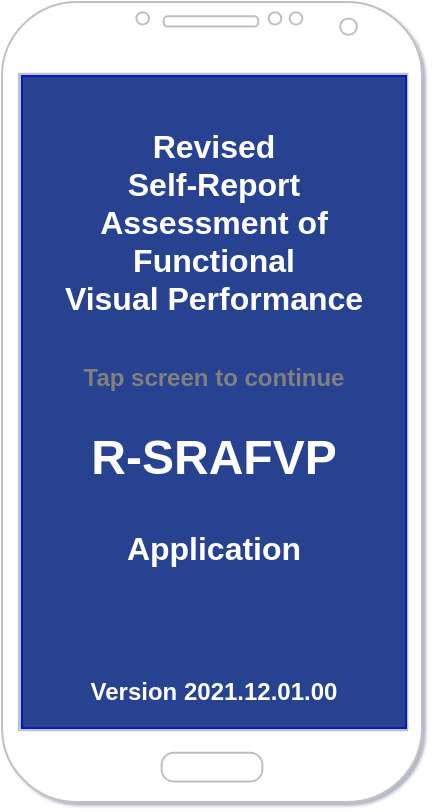 <mxfile version="15.2.9" type="google" pages="15"><diagram id="3UgJHJzheaDNW193njKC" name="Title Screen"><mxGraphModel dx="1408" dy="748" grid="1" gridSize="10" guides="1" tooltips="1" connect="1" arrows="1" fold="1" page="1" pageScale="1" pageWidth="583" pageHeight="413" math="0" shadow="1"><root><mxCell id="0"/><mxCell id="1" parent="0"/><mxCell id="m6ckG-cg8srxzmimlWLH-1" value="" style="verticalLabelPosition=bottom;verticalAlign=top;html=1;shadow=0;dashed=0;strokeWidth=1;shape=mxgraph.android.phone2;strokeColor=#c0c0c0;" parent="1" vertex="1"><mxGeometry x="40" y="7" width="210" height="400" as="geometry"/></mxCell><UserObject label="" link="data:page/id,2-ZBh20_7MEDHS-0zMMk" id="m6ckG-cg8srxzmimlWLH-9"><mxCell style="group" parent="1" vertex="1" connectable="0"><mxGeometry x="50" y="44" width="192" height="326" as="geometry"/></mxCell></UserObject><mxCell id="DP5ygSgmfNC-Toa3zkyY-1" value="" style="group" parent="m6ckG-cg8srxzmimlWLH-9" vertex="1" connectable="0"><mxGeometry width="192" height="326" as="geometry"/></mxCell><mxCell id="m6ckG-cg8srxzmimlWLH-3" value="" style="rounded=0;whiteSpace=wrap;html=1;strokeColor=#001DBC;fontColor=#ffffff;fillColor=#264391;" parent="DP5ygSgmfNC-Toa3zkyY-1" vertex="1"><mxGeometry width="192" height="326" as="geometry"/></mxCell><mxCell id="m6ckG-cg8srxzmimlWLH-4" value="R-SRAFVP" style="text;html=1;strokeColor=none;fillColor=none;align=center;verticalAlign=middle;whiteSpace=wrap;rounded=0;fontColor=#FFFFFF;fontSize=24;fontStyle=1" parent="DP5ygSgmfNC-Toa3zkyY-1" vertex="1"><mxGeometry x="11" y="166" width="170" height="50" as="geometry"/></mxCell><mxCell id="m6ckG-cg8srxzmimlWLH-6" value="Version 2021.12.01.00" style="text;html=1;strokeColor=none;fillColor=none;align=center;verticalAlign=middle;whiteSpace=wrap;rounded=0;fontColor=#FFFFFF;spacing=2;fontStyle=1;fontSize=12;" parent="DP5ygSgmfNC-Toa3zkyY-1" vertex="1"><mxGeometry x="11" y="293" width="170" height="30" as="geometry"/></mxCell><mxCell id="m6ckG-cg8srxzmimlWLH-7" value="Revised&lt;br style=&quot;font-size: 16px;&quot;&gt;Self-Report Assessment of &lt;br style=&quot;font-size: 16px;&quot;&gt;Functional &lt;br style=&quot;font-size: 16px;&quot;&gt;Visual Performance" style="text;html=1;strokeColor=none;fillColor=none;align=center;verticalAlign=middle;whiteSpace=wrap;rounded=0;fontColor=#FFFFFF;fontSize=16;fontStyle=1" parent="DP5ygSgmfNC-Toa3zkyY-1" vertex="1"><mxGeometry x="11" y="13" width="170" height="120" as="geometry"/></mxCell><mxCell id="m6ckG-cg8srxzmimlWLH-8" value="Application" style="text;html=1;strokeColor=none;fillColor=none;align=center;verticalAlign=middle;whiteSpace=wrap;rounded=0;fontColor=#FFFFFF;fontSize=16;fontStyle=1" parent="DP5ygSgmfNC-Toa3zkyY-1" vertex="1"><mxGeometry x="11" y="216" width="170" height="40" as="geometry"/></mxCell><mxCell id="nEtPrqSRACM8NCwBKcOu-1" value="Tap screen to continue" style="text;html=1;strokeColor=none;fillColor=none;align=center;verticalAlign=middle;whiteSpace=wrap;rounded=0;fontFamily=Helvetica;fontSize=12;fontColor=#808080;fontStyle=1" parent="DP5ygSgmfNC-Toa3zkyY-1" vertex="1"><mxGeometry x="16" y="139" width="160" height="23" as="geometry"/></mxCell></root></mxGraphModel></diagram><diagram id="2-ZBh20_7MEDHS-0zMMk" name="Main Screen"><mxGraphModel dx="1991" dy="1161" grid="1" gridSize="10" guides="1" tooltips="1" connect="1" arrows="1" fold="1" page="1" pageScale="1" pageWidth="583" pageHeight="413" math="0" shadow="0"><root><mxCell id="Q6wRV_UWbVyyyhtmmw3q-0"/><object label="Main" id="Q6wRV_UWbVyyyhtmmw3q-1"><mxCell style="" parent="Q6wRV_UWbVyyyhtmmw3q-0"/></object><mxCell id="DChZ-zyhVfkYkGL_AlNv-0" value="" style="verticalLabelPosition=bottom;verticalAlign=top;html=1;shadow=0;dashed=0;strokeWidth=1;shape=mxgraph.android.phone2;strokeColor=#c0c0c0;" parent="Q6wRV_UWbVyyyhtmmw3q-1" vertex="1"><mxGeometry x="-110" y="7" width="210" height="400" as="geometry"/></mxCell><UserObject label="" id="6HuZBUCUZIXnHfBX1iV0-0"><mxCell style="group" parent="Q6wRV_UWbVyyyhtmmw3q-1" vertex="1" connectable="0"><mxGeometry x="-101" y="44" width="211" height="326" as="geometry"/></mxCell></UserObject><mxCell id="6HuZBUCUZIXnHfBX1iV0-1" value="" style="rounded=0;whiteSpace=wrap;html=1;strokeColor=#001DBC;fontColor=#ffffff;fillColor=#264391;" parent="6HuZBUCUZIXnHfBX1iV0-0" vertex="1"><mxGeometry width="192" height="326" as="geometry"/></mxCell><UserObject label="About R-SRAFVP" link="data:page/id,xg7SFDd3mEwoS3jSL6ho" id="LtArEKivUtsRbs5uPXbg-4"><mxCell style="rounded=1;html=1;shadow=0;dashed=0;whiteSpace=wrap;fontSize=10;fillColor=#E6E6E6;align=center;strokeColor=#E6E6E6;fontColor=#333333;fontStyle=1;gradientColor=#ffffff;gradientDirection=radial;" parent="6HuZBUCUZIXnHfBX1iV0-0" vertex="1"><mxGeometry x="10" y="276" width="170" height="30" as="geometry"/></mxCell></UserObject><UserObject label="Active Assessment" link="data:page/id,zOxjyBAooCTomci4x8P0" id="6HuZBUCUZIXnHfBX1iV0-2"><mxCell style="rounded=1;html=1;shadow=0;dashed=0;whiteSpace=wrap;fontSize=10;fillColor=#E6E6E6;align=center;strokeColor=#E6E6E6;fontColor=#333333;fontStyle=1;gradientColor=#ffffff;gradientDirection=radial;" parent="6HuZBUCUZIXnHfBX1iV0-0" vertex="1"><mxGeometry x="11" y="36" width="170" height="30" as="geometry"/></mxCell></UserObject><mxCell id="ShbNQomUsZ76juqlj0Tb-0" value="" style="endArrow=none;html=1;fontColor=#FFFFFF;exitX=0;exitY=1;exitDx=0;exitDy=0;entryX=1;entryY=1;entryDx=0;entryDy=0;strokeColor=#FFFFFF;" parent="6HuZBUCUZIXnHfBX1iV0-0" edge="1"><mxGeometry width="50" height="50" relative="1" as="geometry"><mxPoint x="1" y="26" as="sourcePoint"/><mxPoint x="191" y="26" as="targetPoint"/></mxGeometry></mxCell><mxCell id="ShbNQomUsZ76juqlj0Tb-1" value="" style="endArrow=none;html=1;fontColor=#0000FF;strokeColor=#FFFFFF;exitX=0;exitY=1;exitDx=0;exitDy=0;entryX=1;entryY=1;entryDx=0;entryDy=0;" parent="6HuZBUCUZIXnHfBX1iV0-0" edge="1"><mxGeometry width="50" height="50" relative="1" as="geometry"><mxPoint x="1" y="26" as="sourcePoint"/><mxPoint x="191" y="26" as="targetPoint"/></mxGeometry></mxCell><mxCell id="ShbNQomUsZ76juqlj0Tb-2" value="" style="endArrow=none;html=1;fontColor=#FFFFFF;strokeColor=#FFFFFF;exitX=0;exitY=1;exitDx=0;exitDy=0;entryX=1;entryY=1;entryDx=0;entryDy=0;" parent="6HuZBUCUZIXnHfBX1iV0-0" edge="1"><mxGeometry width="50" height="50" relative="1" as="geometry"><mxPoint x="1" y="26" as="sourcePoint"/><mxPoint x="191" y="26" as="targetPoint"/></mxGeometry></mxCell><object label="Logout" tags="" id="LtArEKivUtsRbs5uPXbg-2"><mxCell style="rounded=1;html=1;shadow=0;dashed=0;whiteSpace=wrap;fontSize=10;fillColor=#CCCCCC;align=center;strokeColor=#E6E6E6;fontColor=#333333;fontStyle=1;gradientDirection=radial;" parent="6HuZBUCUZIXnHfBX1iV0-0" vertex="1"><mxGeometry x="10" y="236" width="170" height="30" as="geometry"/></mxCell></object><object label="Special Permission User" tags="" id="x_2RlfkM37JAUxiplz0T-8"><mxCell style="text;html=1;strokeColor=none;fillColor=none;align=left;verticalAlign=middle;whiteSpace=wrap;rounded=0;fontColor=#FFFFFF;spacing=2;fontStyle=1;fontSize=10;" parent="6HuZBUCUZIXnHfBX1iV0-0" vertex="1"><mxGeometry y="6" width="190" height="20" as="geometry"/></mxCell></object><mxCell id="x_2RlfkM37JAUxiplz0T-6" value="" style="endArrow=none;html=1;fontColor=#0000FF;strokeColor=#FFFFFF;exitX=0;exitY=1;exitDx=0;exitDy=0;entryX=1;entryY=1;entryDx=0;entryDy=0;" parent="6HuZBUCUZIXnHfBX1iV0-0" source="x_2RlfkM37JAUxiplz0T-8" target="x_2RlfkM37JAUxiplz0T-8" edge="1"><mxGeometry width="50" height="50" relative="1" as="geometry"><mxPoint x="281" y="166" as="sourcePoint"/><mxPoint x="331" y="116" as="targetPoint"/></mxGeometry></mxCell><object label="View My Saved Assessments" tags="" link="data:page/id,brP59pnQ3o0Kl2SDU2Cy" id="x_2RlfkM37JAUxiplz0T-42"><mxCell style="rounded=1;html=1;shadow=0;dashed=0;whiteSpace=wrap;fontSize=10;fillColor=#E6E6E6;align=center;strokeColor=#E6E6E6;fontColor=#333333;fontStyle=1;gradientColor=#ffffff;gradientDirection=radial;" parent="6HuZBUCUZIXnHfBX1iV0-0" vertex="1"><mxGeometry x="11" y="76" width="170" height="30" as="geometry"/></mxCell></object><UserObject label="Guest User" id="aQHPXO2zfHXprljQqGGn-0"><mxCell style="rounded=1;html=1;shadow=0;dashed=0;whiteSpace=wrap;fontSize=12;fillColor=#E6E6E6;align=center;strokeColor=#E6E6E6;fontColor=#264391;fontStyle=1" parent="Q6wRV_UWbVyyyhtmmw3q-1" vertex="1"><mxGeometry x="-541" y="-30" width="170" height="30" as="geometry"/></mxCell></UserObject><UserObject label="Application (Logged) in User" Show="data:action/json,{&quot;actions&quot;:[{&quot;hide&quot;: {&quot;cells&quot;: [&quot;6HuZBUCUZIXnHfBX1iV0-3&quot;]}}]}" id="aQHPXO2zfHXprljQqGGn-1"><mxCell style="rounded=1;html=1;shadow=0;dashed=0;whiteSpace=wrap;fontSize=12;fillColor=#264391;align=center;strokeColor=#E6E6E6;fontColor=#E6E6E6;fontStyle=1" parent="Q6wRV_UWbVyyyhtmmw3q-1" vertex="1"><mxGeometry x="-320" y="-30" width="170" height="30" as="geometry"/></mxCell></UserObject><UserObject label="Special Permission User" id="aQHPXO2zfHXprljQqGGn-2"><mxCell style="rounded=1;html=1;shadow=0;dashed=0;whiteSpace=wrap;fontSize=12;fillColor=#9AC7BF;align=center;strokeColor=#E6E6E6;fontColor=#333333;fontStyle=1" parent="Q6wRV_UWbVyyyhtmmw3q-1" vertex="1"><mxGeometry x="-90" y="-30" width="170" height="30" as="geometry"/></mxCell></UserObject><mxCell id="x_2RlfkM37JAUxiplz0T-0" value="" style="verticalLabelPosition=bottom;verticalAlign=top;html=1;shadow=0;dashed=0;strokeWidth=1;shape=mxgraph.android.phone2;strokeColor=#c0c0c0;" parent="Q6wRV_UWbVyyyhtmmw3q-1" vertex="1"><mxGeometry x="-340" y="7" width="210" height="400" as="geometry"/></mxCell><UserObject label="" id="x_2RlfkM37JAUxiplz0T-1"><mxCell style="group" parent="Q6wRV_UWbVyyyhtmmw3q-1" vertex="1" connectable="0"><mxGeometry x="-331" y="44" width="211" height="326" as="geometry"/></mxCell></UserObject><mxCell id="x_2RlfkM37JAUxiplz0T-2" value="" style="rounded=0;whiteSpace=wrap;html=1;strokeColor=#001DBC;fontColor=#ffffff;fillColor=#264391;" parent="x_2RlfkM37JAUxiplz0T-1" vertex="1"><mxGeometry width="192" height="326" as="geometry"/></mxCell><UserObject label="About R-SRAFVP" link="data:page/id,xg7SFDd3mEwoS3jSL6ho" id="x_2RlfkM37JAUxiplz0T-3"><mxCell style="rounded=1;html=1;shadow=0;dashed=0;whiteSpace=wrap;fontSize=10;fillColor=#E6E6E6;align=center;strokeColor=#E6E6E6;fontColor=#333333;fontStyle=1;gradientColor=#ffffff;gradientDirection=radial;" parent="x_2RlfkM37JAUxiplz0T-1" vertex="1"><mxGeometry x="10" y="276" width="170" height="30" as="geometry"/></mxCell></UserObject><UserObject label="Active Assessment" link="data:page/id,zOxjyBAooCTomci4x8P0" id="x_2RlfkM37JAUxiplz0T-4"><mxCell style="rounded=1;html=1;shadow=0;dashed=0;whiteSpace=wrap;fontSize=10;fillColor=#E6E6E6;align=center;strokeColor=#E6E6E6;fontColor=#333333;fontStyle=1;gradientColor=#ffffff;gradientDirection=radial;" parent="x_2RlfkM37JAUxiplz0T-1" vertex="1"><mxGeometry x="11" y="36" width="170" height="30" as="geometry"/></mxCell></UserObject><mxCell id="x_2RlfkM37JAUxiplz0T-5" value="" style="endArrow=none;html=1;fontColor=#FFFFFF;exitX=0;exitY=1;exitDx=0;exitDy=0;entryX=1;entryY=1;entryDx=0;entryDy=0;strokeColor=#FFFFFF;" parent="x_2RlfkM37JAUxiplz0T-1" edge="1"><mxGeometry width="50" height="50" relative="1" as="geometry"><mxPoint x="1" y="26" as="sourcePoint"/><mxPoint x="191" y="26" as="targetPoint"/></mxGeometry></mxCell><object label="Logout" tags="" id="x_2RlfkM37JAUxiplz0T-9"><mxCell style="rounded=1;html=1;shadow=0;dashed=0;whiteSpace=wrap;fontSize=10;fillColor=#CCCCCC;align=center;strokeColor=#E6E6E6;fontColor=#333333;fontStyle=1;gradientDirection=radial;" parent="x_2RlfkM37JAUxiplz0T-1" vertex="1"><mxGeometry x="10" y="236" width="170" height="30" as="geometry"/></mxCell></object><object label="Logged In User" tags="" id="x_2RlfkM37JAUxiplz0T-12"><mxCell style="text;html=1;strokeColor=none;fillColor=none;align=left;verticalAlign=middle;whiteSpace=wrap;rounded=0;fontColor=#FFFFFF;spacing=2;fontStyle=1;fontSize=10;" parent="x_2RlfkM37JAUxiplz0T-1" vertex="1"><mxGeometry x="1" y="6" width="190" height="20" as="geometry"/></mxCell></object><mxCell id="x_2RlfkM37JAUxiplz0T-13" value="" style="endArrow=none;html=1;fontColor=#FFFFFF;strokeColor=#FFFFFF;exitX=0;exitY=1;exitDx=0;exitDy=0;entryX=1;entryY=1;entryDx=0;entryDy=0;" parent="x_2RlfkM37JAUxiplz0T-1" source="x_2RlfkM37JAUxiplz0T-12" target="x_2RlfkM37JAUxiplz0T-12" edge="1"><mxGeometry width="50" height="50" relative="1" as="geometry"><mxPoint x="511" y="166" as="sourcePoint"/><mxPoint x="561" y="116" as="targetPoint"/></mxGeometry></mxCell><object label="View My Saved Assessments" tags="" link="data:page/id,brP59pnQ3o0Kl2SDU2Cy" id="x_2RlfkM37JAUxiplz0T-11"><mxCell style="rounded=1;html=1;shadow=0;dashed=0;whiteSpace=wrap;fontSize=10;fillColor=#E6E6E6;align=center;strokeColor=#E6E6E6;fontColor=#333333;fontStyle=1;gradientColor=#ffffff;gradientDirection=radial;" parent="Q6wRV_UWbVyyyhtmmw3q-1" vertex="1"><mxGeometry x="-320" y="120" width="170" height="30" as="geometry"/></mxCell></object><mxCell id="x_2RlfkM37JAUxiplz0T-29" value="" style="verticalLabelPosition=bottom;verticalAlign=top;html=1;shadow=0;dashed=0;strokeWidth=1;shape=mxgraph.android.phone2;strokeColor=#c0c0c0;" parent="Q6wRV_UWbVyyyhtmmw3q-1" vertex="1"><mxGeometry x="-560" y="7" width="210" height="400" as="geometry"/></mxCell><mxCell id="x_2RlfkM37JAUxiplz0T-30" value="" style="rounded=0;whiteSpace=wrap;html=1;strokeColor=#001DBC;fontColor=#ffffff;fillColor=#264391;" parent="Q6wRV_UWbVyyyhtmmw3q-1" vertex="1"><mxGeometry x="-551" y="44" width="192" height="326" as="geometry"/></mxCell><UserObject label="About R-SRAFVP" link="data:page/id,xg7SFDd3mEwoS3jSL6ho" id="x_2RlfkM37JAUxiplz0T-31"><mxCell style="rounded=1;html=1;shadow=0;dashed=0;whiteSpace=wrap;fontSize=10;fillColor=#E6E6E6;align=center;strokeColor=#E6E6E6;fontColor=#333333;fontStyle=1;gradientColor=#ffffff;gradientDirection=radial;" parent="Q6wRV_UWbVyyyhtmmw3q-1" vertex="1"><mxGeometry x="-541" y="320" width="170" height="30" as="geometry"/></mxCell></UserObject><UserObject label="Active Assessment" link="data:page/id,zOxjyBAooCTomci4x8P0" id="x_2RlfkM37JAUxiplz0T-32"><mxCell style="rounded=1;html=1;shadow=0;dashed=0;whiteSpace=wrap;fontSize=10;fillColor=#E6E6E6;align=center;strokeColor=#E6E6E6;fontColor=#333333;fontStyle=1;gradientColor=#ffffff;gradientDirection=radial;" parent="Q6wRV_UWbVyyyhtmmw3q-1" vertex="1"><mxGeometry x="-540" y="80" width="170" height="30" as="geometry"/></mxCell></UserObject><mxCell id="x_2RlfkM37JAUxiplz0T-33" value="" style="endArrow=none;html=1;fontColor=#FFFFFF;exitX=0;exitY=1;exitDx=0;exitDy=0;entryX=1;entryY=1;entryDx=0;entryDy=0;strokeColor=#FFFFFF;" parent="Q6wRV_UWbVyyyhtmmw3q-1" source="x_2RlfkM37JAUxiplz0T-35" target="x_2RlfkM37JAUxiplz0T-35" edge="1"><mxGeometry width="50" height="50" relative="1" as="geometry"><mxPoint x="141" y="266" as="sourcePoint"/><mxPoint x="191" y="216" as="targetPoint"/></mxGeometry></mxCell><object label="Guest User" tags="" id="x_2RlfkM37JAUxiplz0T-35"><mxCell style="text;html=1;strokeColor=none;fillColor=none;align=left;verticalAlign=middle;whiteSpace=wrap;rounded=0;fontColor=#FFFFFF;spacing=2;fontStyle=1;fontSize=10;" parent="Q6wRV_UWbVyyyhtmmw3q-1" vertex="1"><mxGeometry x="-550" y="50" width="190" height="20" as="geometry"/></mxCell></object><object label="Login" tags="" link="data:page/id,p36euGWZlRvrzdf_p1Ou" id="x_2RlfkM37JAUxiplz0T-37"><mxCell style="rounded=1;html=1;shadow=0;dashed=0;whiteSpace=wrap;fontSize=10;fillColor=#E6E6E6;align=center;strokeColor=#E6E6E6;fontColor=#333333;fontStyle=1;gradientColor=#ffffff;gradientDirection=radial;" parent="Q6wRV_UWbVyyyhtmmw3q-1" vertex="1"><mxGeometry x="-541" y="280" width="170" height="30" as="geometry"/></mxCell></object><object label="View&amp;nbsp; All Assessments" tags="" link="data:page/id,7jE2StuhJEG0fcGXgctJ" id="aQHPXO2zfHXprljQqGGn-3"><mxCell style="rounded=1;html=1;shadow=0;dashed=0;whiteSpace=wrap;fontSize=10;fillColor=#9AC7BF;align=center;strokeColor=#E6E6E6;fontColor=#333333;fontStyle=1" parent="Q6wRV_UWbVyyyhtmmw3q-1" vertex="1"><mxGeometry x="-90" y="160" width="170" height="30" as="geometry"/></mxCell></object><mxCell id="pNP5Ktx8EyBZ90SyhbXN-0" value="&lt;b&gt;&lt;font style=&quot;font-size: 12px&quot;&gt;Note on how to use this screen:&lt;br&gt;&lt;ul&gt;&lt;li&gt;&lt;span style=&quot;font-size: 10px&quot;&gt;Select any button to experience the user's particular flow&lt;/span&gt;&lt;/li&gt;&lt;li&gt;&lt;span style=&quot;font-size: 10px&quot;&gt;Note each user will not have the same functionality&lt;/span&gt;&lt;/li&gt;&lt;/ul&gt;&lt;/font&gt;&lt;/b&gt;" style="text;html=1;strokeColor=none;fillColor=none;align=left;verticalAlign=middle;whiteSpace=wrap;rounded=0;" parent="Q6wRV_UWbVyyyhtmmw3q-1" vertex="1"><mxGeometry x="-560" y="-120" width="660" height="80" as="geometry"/></mxCell></root></mxGraphModel></diagram><diagram id="xg7SFDd3mEwoS3jSL6ho" name="About"><mxGraphModel dx="1408" dy="1161" grid="1" gridSize="10" guides="1" tooltips="1" connect="1" arrows="1" fold="1" page="1" pageScale="1" pageWidth="583" pageHeight="413" math="0" shadow="0"><root><mxCell id="UcHBSGYtZWTn2Cxs1Phu-0"/><mxCell id="UcHBSGYtZWTn2Cxs1Phu-1" parent="UcHBSGYtZWTn2Cxs1Phu-0"/><mxCell id="IKnQpYts42Ue7FUfeOYj-0" value="" style="verticalLabelPosition=bottom;verticalAlign=top;html=1;shadow=0;dashed=0;strokeWidth=1;shape=mxgraph.android.phone2;strokeColor=#c0c0c0;" parent="UcHBSGYtZWTn2Cxs1Phu-1" vertex="1"><mxGeometry x="40" y="9" width="210" height="400" as="geometry"/></mxCell><UserObject label="" link="data:page/id,TmKTobYi40zYyuhnyCU2" id="IKnQpYts42Ue7FUfeOYj-1"><mxCell style="group" parent="UcHBSGYtZWTn2Cxs1Phu-1" vertex="1" connectable="0"><mxGeometry x="49" y="46" width="192" height="340" as="geometry"/></mxCell></UserObject><mxCell id="IKnQpYts42Ue7FUfeOYj-2" value="" style="rounded=0;whiteSpace=wrap;html=1;strokeColor=#001DBC;fontColor=#ffffff;fillColor=#264391;" parent="IKnQpYts42Ue7FUfeOYj-1" vertex="1"><mxGeometry width="192" height="326" as="geometry"/></mxCell><mxCell id="EuQm4xUOXlnY3b_pdf4C-3" value="" style="verticalLabelPosition=bottom;verticalAlign=top;html=1;shadow=0;dashed=0;strokeWidth=1;strokeColor=default;shape=rect;fillColor=#E6E6E6;fontSize=8;" parent="IKnQpYts42Ue7FUfeOYj-1" vertex="1"><mxGeometry x="2" y="30" width="188" height="292" as="geometry"/></mxCell><UserObject label="Back" link="data:page/id,2-ZBh20_7MEDHS-0zMMk" id="IKnQpYts42Ue7FUfeOYj-9"><mxCell style="rounded=1;html=1;shadow=0;dashed=0;whiteSpace=wrap;fontSize=8;fillColor=#E6E6E6;align=center;strokeColor=#E6E6E6;fontColor=#333333;fontStyle=1" parent="IKnQpYts42Ue7FUfeOYj-1" vertex="1"><mxGeometry x="156" y="5" width="32" height="16" as="geometry"/></mxCell></UserObject><mxCell id="EuQm4xUOXlnY3b_pdf4C-2" value="" style="verticalLabelPosition=bottom;verticalAlign=top;html=1;shadow=0;dashed=0;strokeWidth=1;shape=mxgraph.android.quickscroll3;dy=0.5;fillColor=#000000;strokeColor=#000000;fontSize=10;" parent="IKnQpYts42Ue7FUfeOYj-1" vertex="1"><mxGeometry x="182" y="31" width="6" height="289" as="geometry"/></mxCell><UserObject label="US HHS Security Rule Compliance" link="data:page/id,TmKTobYi40zYyuhnyCU2" id="gDb0k4XYk7aM09Hh5i85-2"><mxCell style="text;html=1;strokeColor=none;fillColor=none;align=left;verticalAlign=top;whiteSpace=wrap;rounded=0;fontSize=8;fontColor=#264391;fontStyle=5" parent="IKnQpYts42Ue7FUfeOYj-1" vertex="1"><mxGeometry x="10.5" y="156" width="169" height="20" as="geometry"/></mxCell></UserObject><UserObject label="US HHS Privacy Rule Compliance" link="data:page/id,JoQ8V04LdE7eyyECaUx6" id="gDb0k4XYk7aM09Hh5i85-4"><mxCell style="text;html=1;strokeColor=none;fillColor=none;align=left;verticalAlign=top;whiteSpace=wrap;rounded=0;fontSize=8;fontColor=#264391;fontStyle=5" parent="IKnQpYts42Ue7FUfeOYj-1" vertex="1"><mxGeometry x="10.5" y="176" width="169" height="20" as="geometry"/></mxCell></UserObject><UserObject label="R-SRAFVP Resources (Toolkit)" link="https://www.uab.edu/shp/ot/post-professional/low-vision-gc/student-resources" linkTarget="_blank" id="gDb0k4XYk7aM09Hh5i85-5"><mxCell style="text;html=1;strokeColor=none;fillColor=none;align=left;verticalAlign=top;whiteSpace=wrap;rounded=0;fontSize=8;fontColor=#264391;fontStyle=5" parent="IKnQpYts42Ue7FUfeOYj-1" vertex="1"><mxGeometry x="10.5" y="136" width="169" height="20" as="geometry"/></mxCell></UserObject><mxCell id="gDb0k4XYk7aM09Hh5i85-3" value="&lt;font style=&quot;font-size: 10px&quot;&gt;&lt;b&gt;About the RSRAFVP Application&lt;br&gt;&lt;/b&gt;&lt;/font&gt;&lt;br&gt;Version of release ...&lt;br&gt;&lt;br&gt;Author(s) of release&lt;br&gt;&lt;br&gt;Permissions ...&lt;br&gt;&lt;br&gt;Licensing ...&lt;br&gt;" style="text;html=1;strokeColor=none;fillColor=none;align=left;verticalAlign=top;whiteSpace=wrap;rounded=0;fontSize=8;" parent="IKnQpYts42Ue7FUfeOYj-1" vertex="1"><mxGeometry x="10.5" y="36" width="169" height="94" as="geometry"/></mxCell><object label="Guest User" tags="Guest" id="PgdzF9MG9m8klCxwwSpa-0"><mxCell style="text;html=1;strokeColor=none;fillColor=none;align=left;verticalAlign=middle;whiteSpace=wrap;rounded=0;fontColor=#FFFFFF;spacing=2;fontStyle=1;fontSize=10;" parent="IKnQpYts42Ue7FUfeOYj-1" vertex="1"><mxGeometry x="2" width="150" height="30" as="geometry"/></mxCell></object><mxCell id="PgdzF9MG9m8klCxwwSpa-1" value="" style="endArrow=none;html=1;strokeColor=#FFFFFF;" parent="IKnQpYts42Ue7FUfeOYj-1" edge="1"><mxGeometry width="50" height="50" relative="1" as="geometry"><mxPoint x="2" y="24.68" as="sourcePoint"/><mxPoint x="192" y="24.68" as="targetPoint"/></mxGeometry></mxCell><mxCell id="t7UZirgSNGKhVSKRIeW7-0" value="&lt;b&gt;&lt;font style=&quot;font-size: 12px&quot;&gt;Note on how to use this screen:&lt;br&gt;&lt;ul&gt;&lt;li&gt;&lt;span style=&quot;font-size: 10px&quot;&gt;Select the BACK button to return to the Main screen&lt;/span&gt;&lt;/li&gt;&lt;li&gt;&lt;span style=&quot;font-size: 10px&quot;&gt;Select a link to continue to the next screen&lt;/span&gt;&lt;/li&gt;&lt;/ul&gt;&lt;/font&gt;&lt;/b&gt;" style="text;html=1;strokeColor=none;fillColor=none;align=left;verticalAlign=middle;whiteSpace=wrap;rounded=0;" parent="UcHBSGYtZWTn2Cxs1Phu-1" vertex="1"><mxGeometry x="40" y="-80" width="350" height="80" as="geometry"/></mxCell></root></mxGraphModel></diagram><diagram name="USHHS Security" id="TmKTobYi40zYyuhnyCU2"><mxGraphModel dx="1408" dy="1161" grid="1" gridSize="10" guides="1" tooltips="1" connect="1" arrows="1" fold="1" page="1" pageScale="1" pageWidth="583" pageHeight="413" math="0" shadow="0"><root><mxCell id="W6lVHRzJuI-4gZcIT1Vi-0"/><mxCell id="W6lVHRzJuI-4gZcIT1Vi-1" parent="W6lVHRzJuI-4gZcIT1Vi-0"/><mxCell id="5aJtor_xRXy3v37nzZAt-0" value="" style="verticalLabelPosition=bottom;verticalAlign=top;html=1;shadow=0;dashed=0;strokeWidth=1;shape=mxgraph.android.phone2;strokeColor=#c0c0c0;" parent="W6lVHRzJuI-4gZcIT1Vi-1" vertex="1"><mxGeometry x="40" y="9" width="210" height="400" as="geometry"/></mxCell><UserObject label="" id="5aJtor_xRXy3v37nzZAt-1"><mxCell style="group" parent="W6lVHRzJuI-4gZcIT1Vi-1" vertex="1" connectable="0"><mxGeometry x="49" y="46" width="192" height="340" as="geometry"/></mxCell></UserObject><mxCell id="5aJtor_xRXy3v37nzZAt-2" value="" style="rounded=0;whiteSpace=wrap;html=1;strokeColor=#001DBC;fontColor=#ffffff;fillColor=#264391;" parent="5aJtor_xRXy3v37nzZAt-1" vertex="1"><mxGeometry width="192" height="326" as="geometry"/></mxCell><mxCell id="5aJtor_xRXy3v37nzZAt-3" value="" style="verticalLabelPosition=bottom;verticalAlign=top;html=1;shadow=0;dashed=0;strokeWidth=1;strokeColor=default;shape=rect;fillColor=#E6E6E6;fontSize=8;" parent="5aJtor_xRXy3v37nzZAt-1" vertex="1"><mxGeometry x="2" y="30" width="188" height="292" as="geometry"/></mxCell><UserObject label="Back" link="data:page/id,2-ZBh20_7MEDHS-0zMMk" id="5aJtor_xRXy3v37nzZAt-4"><mxCell style="rounded=1;html=1;shadow=0;dashed=0;whiteSpace=wrap;fontSize=8;fillColor=#E6E6E6;align=center;strokeColor=#E6E6E6;fontColor=#333333;fontStyle=1" parent="5aJtor_xRXy3v37nzZAt-1" vertex="1"><mxGeometry x="156" y="5" width="32" height="16" as="geometry"/></mxCell></UserObject><mxCell id="5aJtor_xRXy3v37nzZAt-5" value="" style="verticalLabelPosition=bottom;verticalAlign=top;html=1;shadow=0;dashed=0;strokeWidth=1;shape=mxgraph.android.quickscroll3;dy=0.5;fillColor=#000000;strokeColor=#000000;fontSize=10;" parent="5aJtor_xRXy3v37nzZAt-1" vertex="1"><mxGeometry x="182" y="31" width="6" height="289" as="geometry"/></mxCell><UserObject label="Link to US HHS Security Rule" link="https://www.hhs.gov/hipaa/for-professionals/security/index.html" id="5aJtor_xRXy3v37nzZAt-6"><mxCell style="text;html=1;strokeColor=none;fillColor=none;align=left;verticalAlign=top;whiteSpace=wrap;rounded=0;fontSize=8;fontColor=#264391;fontStyle=5" parent="5aJtor_xRXy3v37nzZAt-1" vertex="1"><mxGeometry x="10.5" y="134" width="169" height="20" as="geometry"/></mxCell></UserObject><mxCell id="5aJtor_xRXy3v37nzZAt-9" value="&lt;font style=&quot;font-size: 10px&quot;&gt;&lt;b&gt;U.S. Health &amp;amp; Human Services&lt;br&gt;Security Rule&lt;br&gt;&lt;/b&gt;&lt;/font&gt;&lt;br&gt;What is the U.S. HHS Security Rule?&lt;br&gt;&lt;br&gt;How does this application comply?" style="text;html=1;strokeColor=none;fillColor=none;align=left;verticalAlign=top;whiteSpace=wrap;rounded=0;fontSize=8;" parent="5aJtor_xRXy3v37nzZAt-1" vertex="1"><mxGeometry x="10.5" y="36" width="169" height="84" as="geometry"/></mxCell><object label="Guest User" tags="Guest" id="5aJtor_xRXy3v37nzZAt-10"><mxCell style="text;html=1;strokeColor=none;fillColor=none;align=left;verticalAlign=middle;whiteSpace=wrap;rounded=0;fontColor=#FFFFFF;spacing=2;fontStyle=1;fontSize=10;" parent="5aJtor_xRXy3v37nzZAt-1" vertex="1"><mxGeometry x="2" width="150" height="30" as="geometry"/></mxCell></object><mxCell id="5aJtor_xRXy3v37nzZAt-11" value="" style="endArrow=none;html=1;strokeColor=#FFFFFF;" parent="W6lVHRzJuI-4gZcIT1Vi-1" edge="1"><mxGeometry width="50" height="50" relative="1" as="geometry"><mxPoint x="50" y="70" as="sourcePoint"/><mxPoint x="240" y="70" as="targetPoint"/></mxGeometry></mxCell><mxCell id="DNAtxRjfG24XfgrxlehS-0" value="&lt;b&gt;&lt;font style=&quot;font-size: 12px&quot;&gt;Note on how to use this screen:&lt;br&gt;&lt;ul&gt;&lt;li&gt;&lt;span style=&quot;font-size: 10px&quot;&gt;Select the BACK button to return to the Main screen&lt;/span&gt;&lt;/li&gt;&lt;li&gt;&lt;span style=&quot;font-size: 10px&quot;&gt;Select a link to continue to the next screen&lt;/span&gt;&lt;/li&gt;&lt;/ul&gt;&lt;/font&gt;&lt;/b&gt;" style="text;html=1;strokeColor=none;fillColor=none;align=left;verticalAlign=middle;whiteSpace=wrap;rounded=0;" parent="W6lVHRzJuI-4gZcIT1Vi-1" vertex="1"><mxGeometry x="40" y="-80" width="350" height="80" as="geometry"/></mxCell></root></mxGraphModel></diagram><diagram name="USHHS Privacy" id="JoQ8V04LdE7eyyECaUx6"><mxGraphModel dx="1408" dy="1161" grid="1" gridSize="10" guides="1" tooltips="1" connect="1" arrows="1" fold="1" page="1" pageScale="1" pageWidth="583" pageHeight="413" math="0" shadow="0"><root><mxCell id="Xd9kZcahK87IJM4eTQf3-0"/><mxCell id="Xd9kZcahK87IJM4eTQf3-1" parent="Xd9kZcahK87IJM4eTQf3-0"/><mxCell id="Oqo4mT2NwQrSs5w0znKv-0" value="" style="verticalLabelPosition=bottom;verticalAlign=top;html=1;shadow=0;dashed=0;strokeWidth=1;shape=mxgraph.android.phone2;strokeColor=#c0c0c0;" parent="Xd9kZcahK87IJM4eTQf3-1" vertex="1"><mxGeometry x="40" y="9" width="210" height="400" as="geometry"/></mxCell><UserObject label="" id="Oqo4mT2NwQrSs5w0znKv-1"><mxCell style="group" parent="Xd9kZcahK87IJM4eTQf3-1" vertex="1" connectable="0"><mxGeometry x="49" y="46" width="192" height="340" as="geometry"/></mxCell></UserObject><mxCell id="Oqo4mT2NwQrSs5w0znKv-2" value="" style="rounded=0;whiteSpace=wrap;html=1;strokeColor=#001DBC;fontColor=#ffffff;fillColor=#264391;" parent="Oqo4mT2NwQrSs5w0znKv-1" vertex="1"><mxGeometry width="192" height="326" as="geometry"/></mxCell><mxCell id="Oqo4mT2NwQrSs5w0znKv-3" value="" style="verticalLabelPosition=bottom;verticalAlign=top;html=1;shadow=0;dashed=0;strokeWidth=1;strokeColor=default;shape=rect;fillColor=#E6E6E6;fontSize=8;" parent="Oqo4mT2NwQrSs5w0znKv-1" vertex="1"><mxGeometry x="2" y="30" width="188" height="292" as="geometry"/></mxCell><UserObject label="Back" link="data:page/id,2-ZBh20_7MEDHS-0zMMk" id="Oqo4mT2NwQrSs5w0znKv-4"><mxCell style="rounded=1;html=1;shadow=0;dashed=0;whiteSpace=wrap;fontSize=8;fillColor=#E6E6E6;align=center;strokeColor=#E6E6E6;fontColor=#333333;fontStyle=1" parent="Oqo4mT2NwQrSs5w0znKv-1" vertex="1"><mxGeometry x="156" y="5" width="32" height="16" as="geometry"/></mxCell></UserObject><mxCell id="Oqo4mT2NwQrSs5w0znKv-5" value="" style="verticalLabelPosition=bottom;verticalAlign=top;html=1;shadow=0;dashed=0;strokeWidth=1;shape=mxgraph.android.quickscroll3;dy=0.5;fillColor=#000000;strokeColor=#000000;fontSize=10;" parent="Oqo4mT2NwQrSs5w0znKv-1" vertex="1"><mxGeometry x="182" y="31" width="6" height="289" as="geometry"/></mxCell><UserObject label="Link to US HHS Privacy Rule" link="https://www.hhs.gov/hipaa/for-professionals/privacy/index.html" id="Oqo4mT2NwQrSs5w0znKv-7"><mxCell style="text;html=1;strokeColor=none;fillColor=none;align=left;verticalAlign=top;whiteSpace=wrap;rounded=0;fontSize=8;fontColor=#264391;fontStyle=5" parent="Oqo4mT2NwQrSs5w0znKv-1" vertex="1"><mxGeometry x="10.5" y="134" width="169" height="20" as="geometry"/></mxCell></UserObject><mxCell id="S79VT-Lppl7roBbeMotl-0" value="&lt;font style=&quot;font-size: 10px&quot;&gt;&lt;b&gt;U.S. Health &amp;amp; Human Services&lt;br&gt;Privacy Rule&lt;br&gt;&lt;/b&gt;&lt;/font&gt;&lt;br&gt;What is the U.S. HHS Privacy Rule?&lt;br&gt;&lt;br&gt;How does this application comply?" style="text;html=1;strokeColor=none;fillColor=none;align=left;verticalAlign=top;whiteSpace=wrap;rounded=0;fontSize=8;" parent="Oqo4mT2NwQrSs5w0znKv-1" vertex="1"><mxGeometry x="10.5" y="36" width="169" height="84" as="geometry"/></mxCell><object label="Guest User" tags="Guest" id="Oqo4mT2NwQrSs5w0znKv-10"><mxCell style="text;html=1;strokeColor=none;fillColor=none;align=left;verticalAlign=middle;whiteSpace=wrap;rounded=0;fontColor=#FFFFFF;spacing=2;fontStyle=1;fontSize=10;" parent="Oqo4mT2NwQrSs5w0znKv-1" vertex="1"><mxGeometry x="2" width="150" height="30" as="geometry"/></mxCell></object><mxCell id="j3i0MQmvaejSUUjt1SO1-0" value="" style="endArrow=none;html=1;strokeColor=#FFFFFF;" parent="Xd9kZcahK87IJM4eTQf3-1" edge="1"><mxGeometry width="50" height="50" relative="1" as="geometry"><mxPoint x="50" y="70" as="sourcePoint"/><mxPoint x="240" y="70" as="targetPoint"/></mxGeometry></mxCell><mxCell id="2yi_IWFjVr7d0jgEY8Bl-0" value="&lt;b&gt;&lt;font style=&quot;font-size: 12px&quot;&gt;Note on how to use this screen:&lt;br&gt;&lt;ul&gt;&lt;li&gt;&lt;span style=&quot;font-size: 10px&quot;&gt;Select the BACK button to return to the Main screen&lt;/span&gt;&lt;/li&gt;&lt;li&gt;&lt;span style=&quot;font-size: 10px&quot;&gt;Select a link to continue to the next screen&lt;/span&gt;&lt;/li&gt;&lt;/ul&gt;&lt;/font&gt;&lt;/b&gt;" style="text;html=1;strokeColor=none;fillColor=none;align=left;verticalAlign=middle;whiteSpace=wrap;rounded=0;" parent="Xd9kZcahK87IJM4eTQf3-1" vertex="1"><mxGeometry x="40" y="-80" width="350" height="80" as="geometry"/></mxCell></root></mxGraphModel></diagram><diagram name="Login" id="p36euGWZlRvrzdf_p1Ou"><mxGraphModel dx="1408" dy="1161" grid="1" gridSize="10" guides="1" tooltips="1" connect="1" arrows="1" fold="1" page="1" pageScale="1" pageWidth="583" pageHeight="413" math="0" shadow="0"><root><mxCell id="hz1KvAEykwuD_WlQlieM-0"/><mxCell id="hz1KvAEykwuD_WlQlieM-1" parent="hz1KvAEykwuD_WlQlieM-0"/><mxCell id="46pOmiPOJUpJB75ZYwNY-0" value="" style="verticalLabelPosition=bottom;verticalAlign=top;html=1;shadow=0;dashed=0;strokeWidth=1;shape=mxgraph.android.phone2;strokeColor=#c0c0c0;" parent="hz1KvAEykwuD_WlQlieM-1" vertex="1"><mxGeometry x="40" y="7" width="210" height="453" as="geometry"/></mxCell><UserObject label="" id="46pOmiPOJUpJB75ZYwNY-1"><mxCell style="group" parent="hz1KvAEykwuD_WlQlieM-1" vertex="1" connectable="0"><mxGeometry x="49" y="44" width="192" height="390" as="geometry"/></mxCell></UserObject><mxCell id="46pOmiPOJUpJB75ZYwNY-2" value="" style="rounded=0;whiteSpace=wrap;html=1;strokeColor=#001DBC;fontColor=#ffffff;fillColor=#264391;" parent="46pOmiPOJUpJB75ZYwNY-1" vertex="1"><mxGeometry width="192" height="373.941" as="geometry"/></mxCell><UserObject label="US HHS Security Rule Compliance" id="46pOmiPOJUpJB75ZYwNY-6"><mxCell style="text;html=1;strokeColor=none;fillColor=none;align=left;verticalAlign=top;whiteSpace=wrap;rounded=0;fontSize=8;fontColor=#264391;fontStyle=5" parent="46pOmiPOJUpJB75ZYwNY-1" vertex="1"><mxGeometry x="10.5" y="178.941" width="169" height="22.941" as="geometry"/></mxCell></UserObject><UserObject label="US HHS Privacy Rule Compliance" id="46pOmiPOJUpJB75ZYwNY-7"><mxCell style="text;html=1;strokeColor=none;fillColor=none;align=left;verticalAlign=top;whiteSpace=wrap;rounded=0;fontSize=8;fontColor=#264391;fontStyle=5" parent="46pOmiPOJUpJB75ZYwNY-1" vertex="1"><mxGeometry x="10.5" y="201.882" width="169" height="22.941" as="geometry"/></mxCell></UserObject><UserObject label="R-SRAFVP Resources (Toolkit)" link="https://www.uab.edu/shp/ot/post-professional/low-vision-gc/student-resources" linkTarget="_blank" id="46pOmiPOJUpJB75ZYwNY-8"><mxCell style="text;html=1;strokeColor=none;fillColor=none;align=left;verticalAlign=top;whiteSpace=wrap;rounded=0;fontSize=8;fontColor=#264391;fontStyle=5" parent="46pOmiPOJUpJB75ZYwNY-1" vertex="1"><mxGeometry x="10.5" y="156.0" width="169" height="22.941" as="geometry"/></mxCell></UserObject><object label="Guest User" tags="Guest" id="46pOmiPOJUpJB75ZYwNY-10"><mxCell style="text;html=1;strokeColor=none;fillColor=none;align=left;verticalAlign=middle;whiteSpace=wrap;rounded=0;fontColor=#FFFFFF;spacing=2;fontStyle=1;fontSize=10;" parent="46pOmiPOJUpJB75ZYwNY-1" vertex="1"><mxGeometry x="2" width="150" height="34.412" as="geometry"/></mxCell></object><mxCell id="46pOmiPOJUpJB75ZYwNY-11" value="" style="endArrow=none;html=1;strokeColor=#FFFFFF;" parent="46pOmiPOJUpJB75ZYwNY-1" edge="1"><mxGeometry width="50" height="50" relative="1" as="geometry"><mxPoint x="2" y="28.309" as="sourcePoint"/><mxPoint x="192" y="28.309" as="targetPoint"/></mxGeometry></mxCell><mxCell id="o9P9tbLYRz_0ryVRmF_y-1" value="" style="strokeWidth=1;shadow=0;dashed=0;align=center;html=1;shape=mxgraph.mockup.forms.rrect;rSize=0;strokeColor=#999999;fillColor=#ffffff;" parent="46pOmiPOJUpJB75ZYwNY-1" vertex="1"><mxGeometry x="25" y="34.412" width="140" height="321.176" as="geometry"/></mxCell><mxCell id="o9P9tbLYRz_0ryVRmF_y-2" value="Sign In" style="strokeWidth=1;shadow=0;dashed=0;align=center;html=1;shape=mxgraph.mockup.forms.anchor;fontSize=12;fontColor=#666666;align=left;resizeWidth=1;spacingLeft=0;" parent="o9P9tbLYRz_0ryVRmF_y-1" vertex="1"><mxGeometry width="120" height="20" relative="1" as="geometry"><mxPoint x="10" y="10" as="offset"/></mxGeometry></mxCell><mxCell id="o9P9tbLYRz_0ryVRmF_y-3" value="" style="shape=line;strokeColor=#264391;strokeWidth=2;html=1;resizeWidth=1;fillColor=#264391;" parent="o9P9tbLYRz_0ryVRmF_y-1" vertex="1"><mxGeometry width="126" height="10" relative="1" as="geometry"><mxPoint x="7" y="30" as="offset"/></mxGeometry></mxCell><mxCell id="o9P9tbLYRz_0ryVRmF_y-4" value="User Name:" style="strokeWidth=1;shadow=0;dashed=0;align=center;html=1;shape=mxgraph.mockup.forms.anchor;fontSize=12;fontColor=#666666;align=left;resizeWidth=1;spacingLeft=0;" parent="o9P9tbLYRz_0ryVRmF_y-1" vertex="1"><mxGeometry width="120" height="20" relative="1" as="geometry"><mxPoint x="10" y="40" as="offset"/></mxGeometry></mxCell><mxCell id="o9P9tbLYRz_0ryVRmF_y-5" value="johndoe" style="strokeWidth=1;shadow=0;dashed=0;align=center;html=1;shape=mxgraph.mockup.forms.rrect;rSize=0;strokeColor=#999999;fontColor=#666666;align=left;spacingLeft=5;resizeWidth=1;" parent="o9P9tbLYRz_0ryVRmF_y-1" vertex="1"><mxGeometry width="120" height="25" relative="1" as="geometry"><mxPoint x="10" y="60" as="offset"/></mxGeometry></mxCell><mxCell id="o9P9tbLYRz_0ryVRmF_y-6" value="Password:" style="strokeWidth=1;shadow=0;dashed=0;align=center;html=1;shape=mxgraph.mockup.forms.anchor;fontSize=12;fontColor=#666666;align=left;resizeWidth=1;spacingLeft=0;" parent="o9P9tbLYRz_0ryVRmF_y-1" vertex="1"><mxGeometry width="120" height="20" relative="1" as="geometry"><mxPoint x="10" y="95" as="offset"/></mxGeometry></mxCell><mxCell id="o9P9tbLYRz_0ryVRmF_y-7" value="********" style="strokeWidth=1;shadow=0;dashed=0;align=center;html=1;shape=mxgraph.mockup.forms.rrect;rSize=0;strokeColor=#999999;fontColor=#666666;align=left;spacingLeft=5;resizeWidth=1;" parent="o9P9tbLYRz_0ryVRmF_y-1" vertex="1"><mxGeometry width="120" height="25" relative="1" as="geometry"><mxPoint x="10" y="115" as="offset"/></mxGeometry></mxCell><mxCell id="o9P9tbLYRz_0ryVRmF_y-9" value="Forgot Password?" style="strokeWidth=1;shadow=0;dashed=0;align=center;html=1;shape=mxgraph.mockup.forms.anchor;fontSize=12;fontColor=#9999ff;align=left;spacingLeft=0;fontStyle=4;resizeWidth=1;" parent="o9P9tbLYRz_0ryVRmF_y-1" vertex="1"><mxGeometry y="1" width="120" height="20" relative="1" as="geometry"><mxPoint x="10" y="-140" as="offset"/></mxGeometry></mxCell><mxCell id="o9P9tbLYRz_0ryVRmF_y-10" value="" style="shape=line;strokeColor=#264391;strokeWidth=2;html=1;resizeWidth=1;fillColor=#264391;" parent="o9P9tbLYRz_0ryVRmF_y-1" vertex="1"><mxGeometry y="1" width="126" height="10" relative="1" as="geometry"><mxPoint x="7" y="-120" as="offset"/></mxGeometry></mxCell><mxCell id="o9P9tbLYRz_0ryVRmF_y-11" value="New User" style="strokeWidth=1;shadow=0;dashed=0;align=center;html=1;shape=mxgraph.mockup.forms.anchor;fontSize=12;fontColor=#666666;align=left;spacingLeft=0;resizeWidth=1;" parent="o9P9tbLYRz_0ryVRmF_y-1" vertex="1"><mxGeometry y="1" width="120" height="20" relative="1" as="geometry"><mxPoint x="10" y="-110" as="offset"/></mxGeometry></mxCell><UserObject label="SIGN UP" link="data:page/id,2-ZBh20_7MEDHS-0zMMk" id="o9P9tbLYRz_0ryVRmF_y-12"><mxCell style="strokeWidth=1;shadow=0;dashed=0;align=center;html=1;shape=mxgraph.mockup.forms.rrect;rSize=5;strokeColor=none;fontColor=#264391;fillColor=#E6E6E6;fontSize=16;fontStyle=1;" parent="o9P9tbLYRz_0ryVRmF_y-1" vertex="1"><mxGeometry y="1" width="120" height="21" relative="1" as="geometry"><mxPoint x="10" y="-90" as="offset"/></mxGeometry></mxCell></UserObject><mxCell id="ojttwjt-G3R9dg4td_kh-0" value="" style="shape=line;strokeColor=#264391;strokeWidth=2;html=1;resizeWidth=1;fillColor=#264391;" parent="o9P9tbLYRz_0ryVRmF_y-1" vertex="1"><mxGeometry x="7" y="261.586" width="126" height="10" as="geometry"/></mxCell><UserObject label="Logout" link="data:page/id,2-ZBh20_7MEDHS-0zMMk" id="ojttwjt-G3R9dg4td_kh-1"><mxCell style="strokeWidth=1;shadow=0;dashed=0;align=center;html=1;shape=mxgraph.mockup.forms.rrect;rSize=5;strokeColor=none;fontColor=#264391;fillColor=#E6E6E6;fontSize=16;fontStyle=1;" parent="o9P9tbLYRz_0ryVRmF_y-1" vertex="1"><mxGeometry x="10" y="281.586" width="120" height="21" as="geometry"/></mxCell></UserObject><UserObject label="SIGN IN" link="data:page/id,2-ZBh20_7MEDHS-0zMMk" id="o9P9tbLYRz_0ryVRmF_y-8"><mxCell style="strokeWidth=1;shadow=0;dashed=0;align=center;html=1;shape=mxgraph.mockup.forms.rrect;rSize=5;strokeColor=none;fontColor=#264391;fillColor=#E6E6E6;fontSize=16;fontStyle=1;" parent="46pOmiPOJUpJB75ZYwNY-1" vertex="1"><mxGeometry y="1" width="120" height="21" relative="1" as="geometry"><mxPoint x="35" y="-205" as="offset"/></mxGeometry></mxCell></UserObject><mxCell id="LNmV9D1MsXkgGcW1usBR-0" value="NOTE: Generic Representation&lt;br&gt;&lt;br&gt;This is a generic representation of a login screen.&amp;nbsp; Different systems (ex: Google, Facebook, etc.) have a similar format but not exactly as shown here.&amp;nbsp;&amp;nbsp;" style="text;html=1;strokeColor=none;fillColor=none;align=left;verticalAlign=top;whiteSpace=wrap;rounded=0;fontColor=#264391;" parent="hz1KvAEykwuD_WlQlieM-1" vertex="1"><mxGeometry x="280" y="60" width="180" height="120" as="geometry"/></mxCell><mxCell id="U2gkDewA6aAmkXeLitWl-0" value="&lt;b&gt;&lt;font style=&quot;font-size: 12px&quot;&gt;Note on how to use this screen:&lt;br&gt;&lt;ul&gt;&lt;li&gt;&lt;span style=&quot;font-size: 10px&quot;&gt;Select SIGN IN / SIGN UP / LOGOUT returns to the Main screen&amp;nbsp;&lt;/span&gt;&lt;/li&gt;&lt;/ul&gt;&lt;/font&gt;&lt;/b&gt;" style="text;html=1;strokeColor=none;fillColor=none;align=left;verticalAlign=middle;whiteSpace=wrap;rounded=0;" parent="hz1KvAEykwuD_WlQlieM-1" vertex="1"><mxGeometry x="40" y="-80" width="350" height="80" as="geometry"/></mxCell></root></mxGraphModel></diagram><diagram name="Active Assessment" id="zOxjyBAooCTomci4x8P0"><mxGraphModel dx="1408" dy="1161" grid="1" gridSize="10" guides="1" tooltips="1" connect="1" arrows="1" fold="1" page="1" pageScale="1" pageWidth="583" pageHeight="413" math="0" shadow="0"><root><mxCell id="MWcqBRvp2wVIUN4uqa49-0"/><mxCell id="MWcqBRvp2wVIUN4uqa49-1" parent="MWcqBRvp2wVIUN4uqa49-0"/><mxCell id="dz1hmMy6_cQq8hEYUCSk-20" value="&lt;font style=&quot;font-size: 10px&quot;&gt;Menu Expanded&lt;/font&gt;" style="rounded=0;whiteSpace=wrap;html=1;verticalAlign=top;" parent="MWcqBRvp2wVIUN4uqa49-1" vertex="1"><mxGeometry x="320" y="46" width="80" height="204" as="geometry"/></mxCell><mxCell id="dz1hmMy6_cQq8hEYUCSk-0" value="" style="verticalLabelPosition=bottom;verticalAlign=top;html=1;shadow=0;dashed=0;strokeWidth=1;shape=mxgraph.android.phone2;strokeColor=#c0c0c0;" parent="MWcqBRvp2wVIUN4uqa49-1" vertex="1"><mxGeometry x="40" y="9" width="210.53" height="416" as="geometry"/></mxCell><UserObject label="" id="dz1hmMy6_cQq8hEYUCSk-1"><mxCell style="group" parent="MWcqBRvp2wVIUN4uqa49-1" vertex="1" connectable="0"><mxGeometry x="49" y="46" width="206" height="390" as="geometry"/></mxCell></UserObject><mxCell id="dz1hmMy6_cQq8hEYUCSk-2" value="" style="rounded=0;whiteSpace=wrap;html=1;strokeColor=#001DBC;fontColor=#ffffff;fillColor=#264391;" parent="dz1hmMy6_cQq8hEYUCSk-1" vertex="1"><mxGeometry width="192" height="340" as="geometry"/></mxCell><mxCell id="dz1hmMy6_cQq8hEYUCSk-3" value="" style="verticalLabelPosition=bottom;verticalAlign=top;html=1;shadow=0;dashed=0;strokeWidth=1;strokeColor=default;shape=rect;fillColor=#E6E6E6;fontSize=8;" parent="dz1hmMy6_cQq8hEYUCSk-1" vertex="1"><mxGeometry x="2" y="30" width="188" height="300" as="geometry"/></mxCell><mxCell id="dz1hmMy6_cQq8hEYUCSk-5" value="" style="verticalLabelPosition=bottom;verticalAlign=top;html=1;shadow=0;dashed=0;strokeWidth=1;shape=mxgraph.android.quickscroll3;dy=0.5;fillColor=#000000;strokeColor=#000000;fontSize=10;" parent="dz1hmMy6_cQq8hEYUCSk-1" vertex="1"><mxGeometry x="182" y="31" width="6" height="264" as="geometry"/></mxCell><mxCell id="dz1hmMy6_cQq8hEYUCSk-7" value="&lt;span style=&quot;font-size: 9px&quot;&gt;&lt;b&gt;R-SRAFVP Assessment&lt;/b&gt;&lt;br&gt;&lt;/span&gt;" style="text;html=1;strokeColor=none;fillColor=none;align=left;verticalAlign=top;whiteSpace=wrap;rounded=0;fontSize=8;fontColor=#264391;" parent="dz1hmMy6_cQq8hEYUCSk-1" vertex="1"><mxGeometry x="10.5" y="30" width="169" height="20" as="geometry"/></mxCell><object label="Guest User" id="dz1hmMy6_cQq8hEYUCSk-8"><mxCell style="text;html=1;strokeColor=none;fillColor=none;align=left;verticalAlign=middle;whiteSpace=wrap;rounded=0;fontColor=#FFFFFF;spacing=2;fontStyle=1;fontSize=10;" parent="dz1hmMy6_cQq8hEYUCSk-1" vertex="1"><mxGeometry x="2" width="148" height="30" as="geometry"/></mxCell></object><mxCell id="9AbMrMGv0sCOUHqBQ-tk-5" value="" style="group" parent="dz1hmMy6_cQq8hEYUCSk-1" vertex="1" connectable="0"><mxGeometry x="169" y="2" width="20" height="20" as="geometry"/></mxCell><UserObject label="" id="dz1hmMy6_cQq8hEYUCSk-11"><mxCell style="rounded=1;html=1;shadow=0;dashed=0;whiteSpace=wrap;fontSize=8;fillColor=#E6E6E6;align=center;strokeColor=#E6E6E6;fontColor=#333333;fontStyle=1;gradientColor=#ffffff;gradientDirection=radial;" parent="9AbMrMGv0sCOUHqBQ-tk-5" vertex="1"><mxGeometry width="20" height="20" as="geometry"/></mxCell></UserObject><mxCell id="dz1hmMy6_cQq8hEYUCSk-12" value="" style="endArrow=none;html=1;strokeColor=#000000;strokeWidth=2;" parent="9AbMrMGv0sCOUHqBQ-tk-5" edge="1"><mxGeometry x="38" y="47" width="50" height="50" as="geometry"><mxPoint x="6" y="5" as="sourcePoint"/><mxPoint x="14" y="5" as="targetPoint"/></mxGeometry></mxCell><mxCell id="dz1hmMy6_cQq8hEYUCSk-14" value="" style="endArrow=none;html=1;strokeColor=#000000;strokeWidth=2;" parent="9AbMrMGv0sCOUHqBQ-tk-5" edge="1"><mxGeometry x="38" y="50" width="50" height="50" as="geometry"><mxPoint x="6" y="16" as="sourcePoint"/><mxPoint x="14" y="16" as="targetPoint"/></mxGeometry></mxCell><mxCell id="dz1hmMy6_cQq8hEYUCSk-15" value="" style="endArrow=none;html=1;strokeColor=#000000;strokeWidth=2;" parent="9AbMrMGv0sCOUHqBQ-tk-5" edge="1"><mxGeometry x="38" y="48.44" width="50" height="50" as="geometry"><mxPoint x="6" y="10.44" as="sourcePoint"/><mxPoint x="14" y="10.44" as="targetPoint"/><Array as="points"><mxPoint x="6" y="10.44"/></Array></mxGeometry></mxCell><UserObject label="Main" link="data:page/id,zOxjyBAooCTomci4x8P0" id="9AbMrMGv0sCOUHqBQ-tk-28"><mxCell style="rounded=1;whiteSpace=wrap;html=1;fontSize=9;fillColor=#E6E6E6;verticalAlign=middle;gradientDirection=radial;gradientColor=#ffffff;" parent="dz1hmMy6_cQq8hEYUCSk-1" vertex="1"><mxGeometry x="11.25" y="50" width="48.75" height="20" as="geometry"/></mxCell></UserObject><UserObject label="Questions" link="data:page/id,8wlvxQgvpgUb-z5sCrtC" id="9AbMrMGv0sCOUHqBQ-tk-29"><mxCell style="rounded=1;whiteSpace=wrap;html=1;fontSize=9;fillColor=#E6E6E6;verticalAlign=middle;gradientDirection=radial;" parent="dz1hmMy6_cQq8hEYUCSk-1" vertex="1"><mxGeometry x="60.25" y="50" width="69.75" height="20" as="geometry"/></mxCell></UserObject><UserObject label="Score" link="data:page/id,ibKeiRN2NmWJAn2sOO8X" id="9AbMrMGv0sCOUHqBQ-tk-30"><mxCell style="rounded=1;whiteSpace=wrap;html=1;fontSize=9;fillColor=#E6E6E6;verticalAlign=middle;gradientDirection=radial;" parent="dz1hmMy6_cQq8hEYUCSk-1" vertex="1"><mxGeometry x="129.75" y="50" width="49" height="20" as="geometry"/></mxCell></UserObject><mxCell id="k8ClaAp2ZoByeSk4qTJA-6" value="Therapist&amp;nbsp;" style="text;html=1;strokeColor=none;fillColor=none;align=left;verticalAlign=middle;whiteSpace=wrap;rounded=0;fontColor=#000000;fontSize=9;" parent="dz1hmMy6_cQq8hEYUCSk-1" vertex="1"><mxGeometry x="11.25" y="74" width="80" height="20" as="geometry"/></mxCell><mxCell id="k8ClaAp2ZoByeSk4qTJA-8" value="Client Ref" style="text;html=1;strokeColor=none;fillColor=none;align=left;verticalAlign=middle;whiteSpace=wrap;rounded=0;fontColor=#000000;fontSize=9;" parent="dz1hmMy6_cQq8hEYUCSk-1" vertex="1"><mxGeometry x="11.25" y="94" width="80" height="20" as="geometry"/></mxCell><mxCell id="k8ClaAp2ZoByeSk4qTJA-11" value="Client Sex" style="text;html=1;strokeColor=none;fillColor=none;align=left;verticalAlign=middle;whiteSpace=wrap;rounded=0;fontColor=#000000;fontSize=9;" parent="dz1hmMy6_cQq8hEYUCSk-1" vertex="1"><mxGeometry x="10.5" y="119" width="80" height="20" as="geometry"/></mxCell><mxCell id="k8ClaAp2ZoByeSk4qTJA-13" value="Location" style="text;html=1;strokeColor=none;fillColor=none;align=left;verticalAlign=middle;whiteSpace=wrap;rounded=0;fontColor=#000000;fontSize=9;" parent="dz1hmMy6_cQq8hEYUCSk-1" vertex="1"><mxGeometry x="10" y="170" width="80" height="20" as="geometry"/></mxCell><mxCell id="k8ClaAp2ZoByeSk4qTJA-20" value="Client's Co-Morbid condition(s)" style="text;html=1;strokeColor=none;fillColor=none;align=left;verticalAlign=middle;whiteSpace=wrap;rounded=0;fontColor=#000000;fontSize=9;" parent="dz1hmMy6_cQq8hEYUCSk-1" vertex="1"><mxGeometry x="9" y="230" width="171" height="20" as="geometry"/></mxCell><mxCell id="k8ClaAp2ZoByeSk4qTJA-24" value="M" style="ellipse;whiteSpace=wrap;html=1;aspect=fixed;fontSize=10;fontColor=#000000;fillColor=#FFFFFF;gradientColor=none;align=center;fontStyle=1" parent="dz1hmMy6_cQq8hEYUCSk-1" vertex="1"><mxGeometry x="100.5" y="120" width="20" height="20" as="geometry"/></mxCell><mxCell id="k8ClaAp2ZoByeSk4qTJA-25" value="F" style="ellipse;whiteSpace=wrap;html=1;aspect=fixed;fontSize=10;fontColor=#000000;fillColor=#FFFFFF;gradientColor=none;align=center;verticalAlign=middle;fontStyle=1" parent="dz1hmMy6_cQq8hEYUCSk-1" vertex="1"><mxGeometry x="140.5" y="120" width="20" height="20" as="geometry"/></mxCell><UserObject label="MI" link="data:action/json,{&quot;actions&quot;:[{&quot;show&quot;:{&quot;tags&quot;:[&quot;location&quot;]}},{&quot;tags&quot;:{&quot;visible&quot;:[&quot;location&quot;]}}]}" id="k8ClaAp2ZoByeSk4qTJA-85"><mxCell style="strokeWidth=1;shadow=0;dashed=0;align=center;html=1;shape=mxgraph.mockup.forms.spinner;strokeColor=#999999;spinLayout=right;spinStyle=normal;adjStyle=triangle;fillColor=#aaddff;fontSize=10;fontColor=#666666;mainText=;html=1;overflow=fill;verticalAlign=middle;" parent="dz1hmMy6_cQq8hEYUCSk-1" vertex="1"><mxGeometry x="90" y="170" width="88.75" height="20" as="geometry"/></mxCell></UserObject><mxCell id="k8ClaAp2ZoByeSk4qTJA-92" value="" style="group" parent="dz1hmMy6_cQq8hEYUCSk-1" vertex="1" connectable="0"><mxGeometry x="91.25" y="94" width="88.75" height="20" as="geometry"/></mxCell><mxCell id="k8ClaAp2ZoByeSk4qTJA-93" value="" style="rounded=0;whiteSpace=wrap;html=1;fontSize=9;fontColor=#000000;fillColor=#FFFFFF;gradientColor=none;align=left;strokeColor=none;" parent="k8ClaAp2ZoByeSk4qTJA-92" vertex="1"><mxGeometry width="88.75" height="20" as="geometry"/></mxCell><mxCell id="k8ClaAp2ZoByeSk4qTJA-94" value="" style="endArrow=none;html=1;fontSize=12;fontColor=#000000;entryX=1;entryY=1;entryDx=0;entryDy=0;exitX=0;exitY=1;exitDx=0;exitDy=0;" parent="k8ClaAp2ZoByeSk4qTJA-92" edge="1"><mxGeometry width="50" height="50" relative="1" as="geometry"><mxPoint y="20" as="sourcePoint"/><mxPoint x="88.75" y="20" as="targetPoint"/></mxGeometry></mxCell><mxCell id="k8ClaAp2ZoByeSk4qTJA-12" value="Client Age" style="text;html=1;strokeColor=none;fillColor=none;align=left;verticalAlign=middle;whiteSpace=wrap;rounded=0;fontColor=#000000;fontSize=9;" parent="dz1hmMy6_cQq8hEYUCSk-1" vertex="1"><mxGeometry x="10" y="145" width="80" height="20" as="geometry"/></mxCell><mxCell id="k8ClaAp2ZoByeSk4qTJA-89" value="" style="group" parent="dz1hmMy6_cQq8hEYUCSk-1" vertex="1" connectable="0"><mxGeometry x="90" y="145" width="88.75" height="20" as="geometry"/></mxCell><mxCell id="k8ClaAp2ZoByeSk4qTJA-90" value="" style="rounded=0;whiteSpace=wrap;html=1;fontSize=9;fontColor=#000000;fillColor=#FFFFFF;gradientColor=none;align=left;strokeColor=none;" parent="k8ClaAp2ZoByeSk4qTJA-89" vertex="1"><mxGeometry width="88.75" height="20" as="geometry"/></mxCell><mxCell id="k8ClaAp2ZoByeSk4qTJA-91" value="" style="endArrow=none;html=1;fontSize=12;fontColor=#000000;entryX=1;entryY=1;entryDx=0;entryDy=0;exitX=0;exitY=1;exitDx=0;exitDy=0;" parent="k8ClaAp2ZoByeSk4qTJA-89" edge="1"><mxGeometry width="50" height="50" relative="1" as="geometry"><mxPoint y="20" as="sourcePoint"/><mxPoint x="88.75" y="20" as="targetPoint"/></mxGeometry></mxCell><mxCell id="k8ClaAp2ZoByeSk4qTJA-19" value="Client's Eye Diagnosis" style="text;html=1;strokeColor=none;fillColor=none;align=left;verticalAlign=middle;whiteSpace=wrap;rounded=0;fontColor=#000000;fontSize=9;" parent="dz1hmMy6_cQq8hEYUCSk-1" vertex="1"><mxGeometry x="10" y="190" width="170" height="20" as="geometry"/></mxCell><mxCell id="k8ClaAp2ZoByeSk4qTJA-100" value="" style="group" parent="dz1hmMy6_cQq8hEYUCSk-1" vertex="1" connectable="0"><mxGeometry x="10" y="210" width="170" height="20" as="geometry"/></mxCell><mxCell id="k8ClaAp2ZoByeSk4qTJA-98" value="" style="rounded=0;whiteSpace=wrap;html=1;fontSize=9;fontColor=#000000;fillColor=#FFFFFF;gradientColor=none;align=left;strokeColor=none;" parent="k8ClaAp2ZoByeSk4qTJA-100" vertex="1"><mxGeometry width="170" height="20" as="geometry"/></mxCell><mxCell id="k8ClaAp2ZoByeSk4qTJA-99" value="" style="endArrow=none;html=1;fontSize=12;fontColor=#000000;entryX=1;entryY=1;entryDx=0;entryDy=0;exitX=0;exitY=1;exitDx=0;exitDy=0;" parent="k8ClaAp2ZoByeSk4qTJA-100" target="k8ClaAp2ZoByeSk4qTJA-98" edge="1"><mxGeometry width="53.125" height="50" as="geometry"><mxPoint y="20" as="sourcePoint"/><mxPoint x="85" y="20" as="targetPoint"/></mxGeometry></mxCell><mxCell id="k8ClaAp2ZoByeSk4qTJA-101" value="" style="group" parent="dz1hmMy6_cQq8hEYUCSk-1" vertex="1" connectable="0"><mxGeometry x="9" y="250" width="171" height="20" as="geometry"/></mxCell><mxCell id="k8ClaAp2ZoByeSk4qTJA-102" value="" style="rounded=0;whiteSpace=wrap;html=1;fontSize=9;fontColor=#000000;fillColor=#FFFFFF;gradientColor=none;align=left;strokeColor=none;" parent="k8ClaAp2ZoByeSk4qTJA-101" vertex="1"><mxGeometry width="171" height="20" as="geometry"/></mxCell><mxCell id="k8ClaAp2ZoByeSk4qTJA-103" value="" style="endArrow=none;html=1;fontSize=12;fontColor=#000000;entryX=1;entryY=1;entryDx=0;entryDy=0;exitX=0;exitY=1;exitDx=0;exitDy=0;" parent="k8ClaAp2ZoByeSk4qTJA-101" target="k8ClaAp2ZoByeSk4qTJA-102" edge="1"><mxGeometry width="53.438" height="50" as="geometry"><mxPoint y="20" as="sourcePoint"/><mxPoint x="85.5" y="20" as="targetPoint"/></mxGeometry></mxCell><mxCell id="k8ClaAp2ZoByeSk4qTJA-15" value="Assessment Date" style="text;html=1;strokeColor=none;fillColor=none;align=left;verticalAlign=middle;whiteSpace=wrap;rounded=0;fontColor=#000000;fontSize=9;" parent="dz1hmMy6_cQq8hEYUCSk-1" vertex="1"><mxGeometry x="9" y="275" width="80" height="20" as="geometry"/></mxCell><UserObject label="{calendar control}" link="data:action/json,{&quot;actions&quot;:[{&quot;show&quot;:{&quot;tags&quot;:[&quot;calendar&quot;]}},{&quot;tags&quot;:{&quot;visible&quot;:[&quot;calendar&quot;]}}]}" id="k8ClaAp2ZoByeSk4qTJA-16"><mxCell style="rounded=0;whiteSpace=wrap;html=1;fontSize=8;fontColor=#000000;fillColor=#FFFFFF;gradientColor=none;align=center;fontStyle=2;strokeColor=none;" parent="dz1hmMy6_cQq8hEYUCSk-1" vertex="1"><mxGeometry x="90" y="275" width="90" height="20" as="geometry"/></mxCell></UserObject><UserObject label="Initial" link="data:action/json,{&quot;actions&quot;:[{&quot;show&quot;:{&quot;tags&quot;:[&quot;typeListing&quot;]}},{&quot;tags&quot;:{&quot;visible&quot;:[&quot;typeListing&quot;]}}]}" id="k8ClaAp2ZoByeSk4qTJA-29"><mxCell style="strokeWidth=1;shadow=0;dashed=0;align=center;html=1;shape=mxgraph.mockup.forms.comboBox;strokeColor=#999999;fillColor=#ddeeff;align=left;fillColor2=#aaddff;mainText=;fontColor=#666666;fontSize=10;spacingLeft=3;" parent="dz1hmMy6_cQq8hEYUCSk-1" vertex="1"><mxGeometry x="90.5" y="304" width="80" height="19" as="geometry"/></mxCell></UserObject><mxCell id="k8ClaAp2ZoByeSk4qTJA-27" value="Assessment Type" style="text;html=1;strokeColor=none;fillColor=none;align=left;verticalAlign=middle;whiteSpace=wrap;rounded=0;fontColor=#000000;fontSize=9;" parent="dz1hmMy6_cQq8hEYUCSk-1" vertex="1"><mxGeometry x="9" y="303" width="80" height="20" as="geometry"/></mxCell><mxCell id="k8ClaAp2ZoByeSk4qTJA-86" value="" style="group" parent="dz1hmMy6_cQq8hEYUCSk-1" vertex="1" connectable="0"><mxGeometry x="91.25" y="74" width="88.75" height="20" as="geometry"/></mxCell><mxCell id="k8ClaAp2ZoByeSk4qTJA-7" value="" style="rounded=0;whiteSpace=wrap;html=1;fontSize=9;fontColor=#000000;fillColor=#FFFFFF;gradientColor=none;align=left;strokeColor=none;" parent="k8ClaAp2ZoByeSk4qTJA-86" vertex="1"><mxGeometry width="88.75" height="20" as="geometry"/></mxCell><mxCell id="k8ClaAp2ZoByeSk4qTJA-28" value="" style="endArrow=none;html=1;fontSize=12;fontColor=#000000;entryX=1;entryY=1;entryDx=0;entryDy=0;exitX=0;exitY=1;exitDx=0;exitDy=0;" parent="k8ClaAp2ZoByeSk4qTJA-86" edge="1"><mxGeometry width="50" height="50" relative="1" as="geometry"><mxPoint y="20" as="sourcePoint"/><mxPoint x="88.75" y="20" as="targetPoint"/></mxGeometry></mxCell><mxCell id="dz1hmMy6_cQq8hEYUCSk-9" value="" style="endArrow=none;html=1;strokeColor=#FFFFFF;" parent="MWcqBRvp2wVIUN4uqa49-1" edge="1"><mxGeometry width="50" height="50" relative="1" as="geometry"><mxPoint x="50" y="70" as="sourcePoint"/><mxPoint x="240" y="70" as="targetPoint"/></mxGeometry></mxCell><UserObject label="&lt;span style=&quot;font-weight: normal&quot;&gt;&lt;font style=&quot;font-size: 6px&quot;&gt;(Logged In Only)&lt;/font&gt;&lt;/span&gt;&lt;br&gt;Save" link="data:action/json,{&quot;actions&quot;:[{&quot;show&quot;:{&quot;tags&quot;:[&quot;saveDialog&quot;]}},{&quot;tags&quot;:{&quot;visible&quot;:[&quot;saveDialog&quot;]}}]}" id="dz1hmMy6_cQq8hEYUCSk-18"><mxCell style="rounded=1;html=1;shadow=0;dashed=0;whiteSpace=wrap;fontSize=8;fillColor=#9AC7BF;align=center;strokeColor=#E6E6E6;fontColor=#333333;fontStyle=1" parent="MWcqBRvp2wVIUN4uqa49-1" vertex="1"><mxGeometry x="325" y="189" width="70" height="20" as="geometry"/></mxCell></UserObject><UserObject label="Export" link="data:action/json,{&quot;actions&quot;:[{&quot;show&quot;:{&quot;tags&quot;:[&quot;exportDialog&quot;]}},{&quot;tags&quot;:{&quot;visible&quot;:[&quot;exportDialog&quot;]}}]}" tags="" id="dz1hmMy6_cQq8hEYUCSk-22"><mxCell style="rounded=1;html=1;shadow=0;dashed=0;whiteSpace=wrap;fontSize=8;fillColor=#E6E6E6;align=center;strokeColor=#E6E6E6;fontColor=#333333;fontStyle=1" parent="MWcqBRvp2wVIUN4uqa49-1" vertex="1"><mxGeometry x="325" y="130" width="70" height="20" as="geometry"/></mxCell></UserObject><UserObject label="Back to Main" link="data:page/id,2-ZBh20_7MEDHS-0zMMk" id="zHl04e83Kw_JNEvO5iy2-0"><mxCell style="rounded=1;html=1;shadow=0;dashed=0;whiteSpace=wrap;fontSize=8;fillColor=#E6E6E6;align=center;strokeColor=#E6E6E6;fontColor=#333333;fontStyle=1" parent="MWcqBRvp2wVIUN4uqa49-1" vertex="1"><mxGeometry x="325" y="220" width="70" height="20" as="geometry"/></mxCell></UserObject><UserObject label="Reset" link="data:action/json,{&quot;actions&quot;:[{&quot;show&quot;:{&quot;tags&quot;:[&quot;resetDialog&quot;]}},{&quot;tags&quot;:{&quot;visible&quot;:[&quot;resetDialog&quot;]}}]}" id="zHl04e83Kw_JNEvO5iy2-1"><mxCell style="rounded=1;html=1;shadow=0;dashed=0;whiteSpace=wrap;fontSize=8;fillColor=#E6E6E6;align=center;strokeColor=#E6E6E6;fontColor=#333333;fontStyle=1" parent="MWcqBRvp2wVIUN4uqa49-1" vertex="1"><mxGeometry x="325" y="160" width="70" height="20" as="geometry"/></mxCell></UserObject><mxCell id="-OvNyj-csEbHb-Rtiv0Q-0" value="" style="endArrow=classic;html=1;strokeColor=#000000;strokeWidth=2;entryX=-0.013;entryY=0.067;entryDx=0;entryDy=0;exitX=1;exitY=0.5;exitDx=0;exitDy=0;entryPerimeter=0;" parent="MWcqBRvp2wVIUN4uqa49-1" source="dz1hmMy6_cQq8hEYUCSk-11" target="dz1hmMy6_cQq8hEYUCSk-20" edge="1"><mxGeometry width="50" height="50" relative="1" as="geometry"><mxPoint x="330" y="100" as="sourcePoint"/><mxPoint x="320" y="58" as="targetPoint"/><Array as="points"/></mxGeometry></mxCell><UserObject label="Answers Help" link="data:page/id,dvZC1NlfUHwMUBY-aQ38" id="-OvNyj-csEbHb-Rtiv0Q-1"><mxCell style="rounded=1;html=1;shadow=0;dashed=0;whiteSpace=wrap;fontSize=8;fillColor=#E6E6E6;align=center;strokeColor=#E6E6E6;fontColor=#333333;fontStyle=1" parent="MWcqBRvp2wVIUN4uqa49-1" vertex="1"><mxGeometry x="325" y="70" width="70" height="20" as="geometry"/></mxCell></UserObject><object label="The active assessment has been exported to your downloads folder.  Press the close button to continue." tags="exportDialog" id="k8ClaAp2ZoByeSk4qTJA-1"><mxCell style="shape=rect;rounded=1;strokeColor=none;fillColor=#F6F6F8;gradientColor=none;shadow=0;glass=0;dashed=1;fontFamily=Helvetica;fontSize=7;fontColor=#333333;align=left;html=0;verticalAlign=top;whiteSpace=wrap;spacing=8;spacingTop=0;" parent="MWcqBRvp2wVIUN4uqa49-1" vertex="1"><mxGeometry x="440" y="40" width="120" height="60" as="geometry"/></mxCell></object><UserObject label="Close" tags="" link="data:action/json,{&quot;actions&quot;:[{&quot;hide&quot;:{&quot;tags&quot;:[&quot;exportDialog&quot;]}}]}" id="k8ClaAp2ZoByeSk4qTJA-2"><mxCell style="shape=text;align=center;verticalAlign=middle;fontSize=8;fontColor=#0680FF;strokeColor=none;fillColor=none;spacingTop=3;resizeWidth=1;" parent="k8ClaAp2ZoByeSk4qTJA-1" vertex="1"><mxGeometry y="1" width="120" height="20" relative="1" as="geometry"><mxPoint y="-20" as="offset"/></mxGeometry></mxCell></UserObject><object label="" tags="exportDialog" id="k8ClaAp2ZoByeSk4qTJA-3"><mxCell style="endArrow=classic;html=1;fontFamily=Helvetica;fontSize=12;fontColor=#000000;strokeColor=#000000;strokeWidth=1;entryX=0;entryY=0.5;entryDx=0;entryDy=0;exitX=1;exitY=0.5;exitDx=0;exitDy=0;" parent="MWcqBRvp2wVIUN4uqa49-1" source="dz1hmMy6_cQq8hEYUCSk-22" target="k8ClaAp2ZoByeSk4qTJA-1" edge="1"><mxGeometry width="50" height="50" relative="1" as="geometry"><mxPoint x="565" y="180" as="sourcePoint"/><mxPoint x="690" y="240" as="targetPoint"/></mxGeometry></mxCell></object><UserObject label="App Help" id="K9jki9ft1hoUUUO6Vrti-0"><mxCell style="rounded=1;html=1;shadow=0;dashed=0;whiteSpace=wrap;fontSize=8;fillColor=#E6E6E6;align=center;strokeColor=#E6E6E6;fontColor=#333333;fontStyle=1" parent="MWcqBRvp2wVIUN4uqa49-1" vertex="1"><mxGeometry x="325" y="100" width="70" height="20" as="geometry"/></mxCell></UserObject><mxCell id="F9XH5HuEO5BeTfEsuvME-0" value="&lt;b&gt;&lt;font style=&quot;font-size: 12px&quot;&gt;Note on how to use this screen:&lt;br&gt;&lt;ul&gt;&lt;li&gt;&lt;span style=&quot;font-size: 10px&quot;&gt;Select Main / Questions / Score -&amp;nbsp;to navigate the active&amp;nbsp; assessment&lt;/span&gt;&lt;/li&gt;&lt;li&gt;&lt;span style=&quot;font-size: 10px&quot;&gt;Select Location / Calendar for popup examples&lt;/span&gt;&lt;/li&gt;&lt;li&gt;&lt;span style=&quot;font-size: 10px&quot;&gt;Select the buttons in the menu for examples of functionality&lt;/span&gt;&lt;/li&gt;&lt;li&gt;&lt;span style=&quot;font-size: 10px&quot;&gt;Fields can't take data.&amp;nbsp; They are representations only.&lt;/span&gt;&lt;/li&gt;&lt;/ul&gt;&lt;/font&gt;&lt;/b&gt;" style="text;html=1;strokeColor=none;fillColor=none;align=left;verticalAlign=middle;whiteSpace=wrap;rounded=0;" parent="MWcqBRvp2wVIUN4uqa49-1" vertex="1"><mxGeometry x="40" y="-120" width="520" height="120" as="geometry"/></mxCell><mxCell id="B5tn77ranTeMsWA7p5Ov-6" value="dialogs" parent="MWcqBRvp2wVIUN4uqa49-0"/><object label="" tags="calendar" link="data:action/json,{&quot;actions&quot;:[{&quot;hide&quot;:{&quot;tags&quot;:[&quot;calendar&quot;]}},{&quot;tags&quot;:{&quot;hidden&quot;:[&quot;calendar&quot;]}}]}" id="k8ClaAp2ZoByeSk4qTJA-30"><mxCell style="strokeWidth=1;shadow=0;dashed=0;align=center;html=1;shape=mxgraph.mockup.forms.rrect;rSize=5;strokeColor=#999999;fillColor=#ffffff;fontSize=12;fontColor=#000000;" parent="B5tn77ranTeMsWA7p5Ov-6" vertex="1"><mxGeometry x="400" y="280" width="160" height="175" as="geometry"/></mxCell></object><mxCell id="k8ClaAp2ZoByeSk4qTJA-31" value="October 2014" style="strokeWidth=1;shadow=0;dashed=0;align=center;html=1;shape=mxgraph.mockup.forms.anchor;fontColor=#999999;" parent="k8ClaAp2ZoByeSk4qTJA-30" vertex="1"><mxGeometry x="30" y="8" width="100" height="20" as="geometry"/></mxCell><mxCell id="k8ClaAp2ZoByeSk4qTJA-32" value="&lt;" style="strokeWidth=1;shadow=0;dashed=0;align=center;html=1;shape=mxgraph.mockup.forms.rrect;rSize=4;strokeColor=#999999;fontColor=#008cff;fontSize=19;fontStyle=1;" parent="k8ClaAp2ZoByeSk4qTJA-30" vertex="1"><mxGeometry x="8" y="8" width="25" height="20" as="geometry"/></mxCell><mxCell id="k8ClaAp2ZoByeSk4qTJA-33" value="&gt;" style="strokeWidth=1;shadow=0;dashed=0;align=center;html=1;shape=mxgraph.mockup.forms.rrect;rSize=4;strokeColor=#999999;fontColor=#008cff;fontSize=19;fontStyle=1;" parent="k8ClaAp2ZoByeSk4qTJA-30" vertex="1"><mxGeometry x="127" y="8" width="25" height="20" as="geometry"/></mxCell><mxCell id="k8ClaAp2ZoByeSk4qTJA-34" value="Mo" style="strokeWidth=1;shadow=0;dashed=0;align=center;html=1;shape=mxgraph.mockup.forms.anchor;fontColor=#999999;" parent="k8ClaAp2ZoByeSk4qTJA-30" vertex="1"><mxGeometry x="10" y="28" width="20" height="20" as="geometry"/></mxCell><mxCell id="k8ClaAp2ZoByeSk4qTJA-35" value="Tu" style="strokeWidth=1;shadow=0;dashed=0;align=center;html=1;shape=mxgraph.mockup.forms.anchor;fontColor=#999999;" parent="k8ClaAp2ZoByeSk4qTJA-30" vertex="1"><mxGeometry x="30" y="28" width="20" height="20" as="geometry"/></mxCell><mxCell id="k8ClaAp2ZoByeSk4qTJA-36" value="We" style="strokeWidth=1;shadow=0;dashed=0;align=center;html=1;shape=mxgraph.mockup.forms.anchor;fontColor=#999999;" parent="k8ClaAp2ZoByeSk4qTJA-30" vertex="1"><mxGeometry x="50" y="28" width="20" height="20" as="geometry"/></mxCell><mxCell id="k8ClaAp2ZoByeSk4qTJA-37" value="Th" style="strokeWidth=1;shadow=0;dashed=0;align=center;html=1;shape=mxgraph.mockup.forms.anchor;fontColor=#999999;" parent="k8ClaAp2ZoByeSk4qTJA-30" vertex="1"><mxGeometry x="70" y="28" width="20" height="20" as="geometry"/></mxCell><mxCell id="k8ClaAp2ZoByeSk4qTJA-38" value="Fr" style="strokeWidth=1;shadow=0;dashed=0;align=center;html=1;shape=mxgraph.mockup.forms.anchor;fontColor=#999999;" parent="k8ClaAp2ZoByeSk4qTJA-30" vertex="1"><mxGeometry x="90" y="28" width="20" height="20" as="geometry"/></mxCell><mxCell id="k8ClaAp2ZoByeSk4qTJA-39" value="Sa" style="strokeWidth=1;shadow=0;dashed=0;align=center;html=1;shape=mxgraph.mockup.forms.anchor;fontColor=#999999;" parent="k8ClaAp2ZoByeSk4qTJA-30" vertex="1"><mxGeometry x="110" y="28" width="20" height="20" as="geometry"/></mxCell><mxCell id="k8ClaAp2ZoByeSk4qTJA-40" value="Su" style="strokeWidth=1;shadow=0;dashed=0;align=center;html=1;shape=mxgraph.mockup.forms.anchor;fontColor=#999999;" parent="k8ClaAp2ZoByeSk4qTJA-30" vertex="1"><mxGeometry x="130" y="28" width="20" height="20" as="geometry"/></mxCell><mxCell id="k8ClaAp2ZoByeSk4qTJA-41" value="1" style="strokeWidth=1;shadow=0;dashed=0;align=center;html=1;shape=mxgraph.mockup.forms.rrect;rSize=0;strokeColor=#999999;fontColor=#999999;" parent="k8ClaAp2ZoByeSk4qTJA-30" vertex="1"><mxGeometry x="10" y="48" width="20" height="20" as="geometry"/></mxCell><mxCell id="k8ClaAp2ZoByeSk4qTJA-42" value="2" style="strokeWidth=1;shadow=0;dashed=0;align=center;html=1;shape=mxgraph.mockup.forms.rrect;rSize=0;strokeColor=#999999;fontColor=#999999;" parent="k8ClaAp2ZoByeSk4qTJA-30" vertex="1"><mxGeometry x="30" y="48" width="20" height="20" as="geometry"/></mxCell><mxCell id="k8ClaAp2ZoByeSk4qTJA-43" value="3" style="strokeWidth=1;shadow=0;dashed=0;align=center;html=1;shape=mxgraph.mockup.forms.rrect;rSize=0;strokeColor=#999999;fontColor=#999999;" parent="k8ClaAp2ZoByeSk4qTJA-30" vertex="1"><mxGeometry x="50" y="48" width="20" height="20" as="geometry"/></mxCell><mxCell id="k8ClaAp2ZoByeSk4qTJA-44" value="4" style="strokeWidth=1;shadow=0;dashed=0;align=center;html=1;shape=mxgraph.mockup.forms.rrect;rSize=0;strokeColor=#999999;fontColor=#999999;" parent="k8ClaAp2ZoByeSk4qTJA-30" vertex="1"><mxGeometry x="70" y="48" width="20" height="20" as="geometry"/></mxCell><mxCell id="k8ClaAp2ZoByeSk4qTJA-45" value="5" style="strokeWidth=1;shadow=0;dashed=0;align=center;html=1;shape=mxgraph.mockup.forms.rrect;rSize=0;strokeColor=#999999;fontColor=#999999;" parent="k8ClaAp2ZoByeSk4qTJA-30" vertex="1"><mxGeometry x="90" y="48" width="20" height="20" as="geometry"/></mxCell><mxCell id="k8ClaAp2ZoByeSk4qTJA-46" value="6" style="strokeWidth=1;shadow=0;dashed=0;align=center;html=1;shape=mxgraph.mockup.forms.rrect;rSize=0;strokeColor=#999999;fontColor=#999999;" parent="k8ClaAp2ZoByeSk4qTJA-30" vertex="1"><mxGeometry x="110" y="48" width="20" height="20" as="geometry"/></mxCell><mxCell id="k8ClaAp2ZoByeSk4qTJA-47" value="7" style="strokeWidth=1;shadow=0;dashed=0;align=center;html=1;shape=mxgraph.mockup.forms.rrect;rSize=0;strokeColor=#999999;fontColor=#999999;" parent="k8ClaAp2ZoByeSk4qTJA-30" vertex="1"><mxGeometry x="130" y="48" width="20" height="20" as="geometry"/></mxCell><mxCell id="k8ClaAp2ZoByeSk4qTJA-48" value="8" style="strokeWidth=1;shadow=0;dashed=0;align=center;html=1;shape=mxgraph.mockup.forms.rrect;rSize=0;strokeColor=#999999;fontColor=#999999;" parent="k8ClaAp2ZoByeSk4qTJA-30" vertex="1"><mxGeometry x="10" y="68" width="20" height="20" as="geometry"/></mxCell><mxCell id="k8ClaAp2ZoByeSk4qTJA-49" value="9" style="strokeWidth=1;shadow=0;dashed=0;align=center;html=1;shape=mxgraph.mockup.forms.rrect;rSize=0;strokeColor=#999999;fontColor=#999999;" parent="k8ClaAp2ZoByeSk4qTJA-30" vertex="1"><mxGeometry x="30" y="68" width="20" height="20" as="geometry"/></mxCell><mxCell id="k8ClaAp2ZoByeSk4qTJA-50" value="10" style="strokeWidth=1;shadow=0;dashed=0;align=center;html=1;shape=mxgraph.mockup.forms.rrect;rSize=0;strokeColor=#999999;fontColor=#999999;" parent="k8ClaAp2ZoByeSk4qTJA-30" vertex="1"><mxGeometry x="50" y="68" width="20" height="20" as="geometry"/></mxCell><mxCell id="k8ClaAp2ZoByeSk4qTJA-51" value="11" style="strokeWidth=1;shadow=0;dashed=0;align=center;html=1;shape=mxgraph.mockup.forms.rrect;rSize=0;strokeColor=#999999;fontColor=#999999;" parent="k8ClaAp2ZoByeSk4qTJA-30" vertex="1"><mxGeometry x="70" y="68" width="20" height="20" as="geometry"/></mxCell><mxCell id="k8ClaAp2ZoByeSk4qTJA-52" value="12" style="strokeWidth=1;shadow=0;dashed=0;align=center;html=1;shape=mxgraph.mockup.forms.rrect;rSize=0;strokeColor=#999999;fontColor=#999999;" parent="k8ClaAp2ZoByeSk4qTJA-30" vertex="1"><mxGeometry x="90" y="68" width="20" height="20" as="geometry"/></mxCell><mxCell id="k8ClaAp2ZoByeSk4qTJA-53" value="13" style="strokeWidth=1;shadow=0;dashed=0;align=center;html=1;shape=mxgraph.mockup.forms.rrect;rSize=0;strokeColor=#999999;fontColor=#999999;" parent="k8ClaAp2ZoByeSk4qTJA-30" vertex="1"><mxGeometry x="110" y="68" width="20" height="20" as="geometry"/></mxCell><mxCell id="k8ClaAp2ZoByeSk4qTJA-54" value="14" style="strokeWidth=1;shadow=0;dashed=0;align=center;html=1;shape=mxgraph.mockup.forms.rrect;rSize=0;strokeColor=#999999;fontColor=#999999;" parent="k8ClaAp2ZoByeSk4qTJA-30" vertex="1"><mxGeometry x="130" y="68" width="20" height="20" as="geometry"/></mxCell><mxCell id="k8ClaAp2ZoByeSk4qTJA-55" value="15" style="strokeWidth=1;shadow=0;dashed=0;align=center;html=1;shape=mxgraph.mockup.forms.rrect;rSize=0;strokeColor=#999999;fontColor=#999999;" parent="k8ClaAp2ZoByeSk4qTJA-30" vertex="1"><mxGeometry x="10" y="88" width="20" height="20" as="geometry"/></mxCell><mxCell id="k8ClaAp2ZoByeSk4qTJA-56" value="16" style="strokeWidth=1;shadow=0;dashed=0;align=center;html=1;shape=mxgraph.mockup.forms.rrect;rSize=0;strokeColor=#999999;fontColor=#999999;" parent="k8ClaAp2ZoByeSk4qTJA-30" vertex="1"><mxGeometry x="30" y="88" width="20" height="20" as="geometry"/></mxCell><mxCell id="k8ClaAp2ZoByeSk4qTJA-57" value="17" style="strokeWidth=1;shadow=0;dashed=0;align=center;html=1;shape=mxgraph.mockup.forms.rrect;rSize=0;strokeColor=#999999;fontColor=#999999;" parent="k8ClaAp2ZoByeSk4qTJA-30" vertex="1"><mxGeometry x="50" y="88" width="20" height="20" as="geometry"/></mxCell><mxCell id="k8ClaAp2ZoByeSk4qTJA-58" value="18" style="strokeWidth=1;shadow=0;dashed=0;align=center;html=1;shape=mxgraph.mockup.forms.rrect;rSize=0;strokeColor=#999999;fontColor=#999999;" parent="k8ClaAp2ZoByeSk4qTJA-30" vertex="1"><mxGeometry x="70" y="88" width="20" height="20" as="geometry"/></mxCell><mxCell id="k8ClaAp2ZoByeSk4qTJA-59" value="19" style="strokeWidth=1;shadow=0;dashed=0;align=center;html=1;shape=mxgraph.mockup.forms.rrect;rSize=0;strokeColor=#999999;fontColor=#999999;" parent="k8ClaAp2ZoByeSk4qTJA-30" vertex="1"><mxGeometry x="90" y="88" width="20" height="20" as="geometry"/></mxCell><mxCell id="k8ClaAp2ZoByeSk4qTJA-60" value="20" style="strokeWidth=1;shadow=0;dashed=0;align=center;html=1;shape=mxgraph.mockup.forms.rrect;rSize=0;strokeColor=#999999;fontColor=#999999;" parent="k8ClaAp2ZoByeSk4qTJA-30" vertex="1"><mxGeometry x="110" y="88" width="20" height="20" as="geometry"/></mxCell><mxCell id="k8ClaAp2ZoByeSk4qTJA-61" value="21" style="strokeWidth=1;shadow=0;dashed=0;align=center;html=1;shape=mxgraph.mockup.forms.rrect;rSize=0;strokeColor=#999999;fontColor=#999999;" parent="k8ClaAp2ZoByeSk4qTJA-30" vertex="1"><mxGeometry x="130" y="88" width="20" height="20" as="geometry"/></mxCell><mxCell id="k8ClaAp2ZoByeSk4qTJA-62" value="22" style="strokeWidth=1;shadow=0;dashed=0;align=center;html=1;shape=mxgraph.mockup.forms.rrect;rSize=0;strokeColor=#999999;fontColor=#999999;" parent="k8ClaAp2ZoByeSk4qTJA-30" vertex="1"><mxGeometry x="10" y="108" width="20" height="20" as="geometry"/></mxCell><mxCell id="k8ClaAp2ZoByeSk4qTJA-63" value="23" style="strokeWidth=1;shadow=0;dashed=0;align=center;html=1;shape=mxgraph.mockup.forms.rrect;rSize=0;strokeColor=#999999;fontColor=#999999;" parent="k8ClaAp2ZoByeSk4qTJA-30" vertex="1"><mxGeometry x="30" y="108" width="20" height="20" as="geometry"/></mxCell><mxCell id="k8ClaAp2ZoByeSk4qTJA-64" value="25" style="strokeWidth=1;shadow=0;dashed=0;align=center;html=1;shape=mxgraph.mockup.forms.rrect;rSize=0;strokeColor=#999999;fontColor=#999999;" parent="k8ClaAp2ZoByeSk4qTJA-30" vertex="1"><mxGeometry x="70" y="108" width="20" height="20" as="geometry"/></mxCell><mxCell id="k8ClaAp2ZoByeSk4qTJA-65" value="26" style="strokeWidth=1;shadow=0;dashed=0;align=center;html=1;shape=mxgraph.mockup.forms.rrect;rSize=0;strokeColor=#999999;fontColor=#999999;" parent="k8ClaAp2ZoByeSk4qTJA-30" vertex="1"><mxGeometry x="90" y="108" width="20" height="20" as="geometry"/></mxCell><mxCell id="k8ClaAp2ZoByeSk4qTJA-66" value="27" style="strokeWidth=1;shadow=0;dashed=0;align=center;html=1;shape=mxgraph.mockup.forms.rrect;rSize=0;strokeColor=#999999;fontColor=#999999;" parent="k8ClaAp2ZoByeSk4qTJA-30" vertex="1"><mxGeometry x="110" y="108" width="20" height="20" as="geometry"/></mxCell><mxCell id="k8ClaAp2ZoByeSk4qTJA-67" value="28" style="strokeWidth=1;shadow=0;dashed=0;align=center;html=1;shape=mxgraph.mockup.forms.rrect;rSize=0;strokeColor=#999999;fontColor=#999999;" parent="k8ClaAp2ZoByeSk4qTJA-30" vertex="1"><mxGeometry x="130" y="108" width="20" height="20" as="geometry"/></mxCell><mxCell id="k8ClaAp2ZoByeSk4qTJA-68" value="29" style="strokeWidth=1;shadow=0;dashed=0;align=center;html=1;shape=mxgraph.mockup.forms.rrect;rSize=0;strokeColor=#999999;fontColor=#999999;" parent="k8ClaAp2ZoByeSk4qTJA-30" vertex="1"><mxGeometry x="10" y="128" width="20" height="20" as="geometry"/></mxCell><mxCell id="k8ClaAp2ZoByeSk4qTJA-69" value="30" style="strokeWidth=1;shadow=0;dashed=0;align=center;html=1;shape=mxgraph.mockup.forms.rrect;rSize=0;strokeColor=#999999;fontColor=#999999;" parent="k8ClaAp2ZoByeSk4qTJA-30" vertex="1"><mxGeometry x="30" y="128" width="20" height="20" as="geometry"/></mxCell><mxCell id="k8ClaAp2ZoByeSk4qTJA-70" value="31" style="strokeWidth=1;shadow=0;dashed=0;align=center;html=1;shape=mxgraph.mockup.forms.rrect;rSize=0;strokeColor=#999999;fontColor=#999999;" parent="k8ClaAp2ZoByeSk4qTJA-30" vertex="1"><mxGeometry x="50" y="128" width="20" height="20" as="geometry"/></mxCell><mxCell id="k8ClaAp2ZoByeSk4qTJA-71" value="1" style="strokeWidth=1;shadow=0;dashed=0;align=center;html=1;shape=mxgraph.mockup.forms.rrect;rSize=0;strokeColor=#999999;fontColor=#999999;fillColor=#ddeeff;" parent="k8ClaAp2ZoByeSk4qTJA-30" vertex="1"><mxGeometry x="70" y="128" width="20" height="20" as="geometry"/></mxCell><mxCell id="k8ClaAp2ZoByeSk4qTJA-72" value="2" style="strokeWidth=1;shadow=0;dashed=0;align=center;html=1;shape=mxgraph.mockup.forms.rrect;rSize=0;strokeColor=#999999;fontColor=#999999;fillColor=#ddeeff;" parent="k8ClaAp2ZoByeSk4qTJA-30" vertex="1"><mxGeometry x="90" y="128" width="20" height="20" as="geometry"/></mxCell><mxCell id="k8ClaAp2ZoByeSk4qTJA-73" value="3" style="strokeWidth=1;shadow=0;dashed=0;align=center;html=1;shape=mxgraph.mockup.forms.rrect;rSize=0;strokeColor=#999999;fontColor=#999999;fillColor=#ddeeff;" parent="k8ClaAp2ZoByeSk4qTJA-30" vertex="1"><mxGeometry x="110" y="128" width="20" height="20" as="geometry"/></mxCell><mxCell id="k8ClaAp2ZoByeSk4qTJA-74" value="4" style="strokeWidth=1;shadow=0;dashed=0;align=center;html=1;shape=mxgraph.mockup.forms.rrect;rSize=0;strokeColor=#999999;fontColor=#999999;fillColor=#ddeeff;" parent="k8ClaAp2ZoByeSk4qTJA-30" vertex="1"><mxGeometry x="130" y="128" width="20" height="20" as="geometry"/></mxCell><mxCell id="k8ClaAp2ZoByeSk4qTJA-75" value="5" style="strokeWidth=1;shadow=0;dashed=0;align=center;html=1;shape=mxgraph.mockup.forms.rrect;rSize=0;strokeColor=#999999;fontColor=#999999;fillColor=#ddeeff;" parent="k8ClaAp2ZoByeSk4qTJA-30" vertex="1"><mxGeometry x="10" y="148" width="20" height="20" as="geometry"/></mxCell><mxCell id="k8ClaAp2ZoByeSk4qTJA-76" value="6" style="strokeWidth=1;shadow=0;dashed=0;align=center;html=1;shape=mxgraph.mockup.forms.rrect;rSize=0;strokeColor=#999999;fontColor=#999999;fillColor=#ddeeff;" parent="k8ClaAp2ZoByeSk4qTJA-30" vertex="1"><mxGeometry x="30" y="148" width="20" height="20" as="geometry"/></mxCell><mxCell id="k8ClaAp2ZoByeSk4qTJA-77" value="7" style="strokeWidth=1;shadow=0;dashed=0;align=center;html=1;shape=mxgraph.mockup.forms.rrect;rSize=0;strokeColor=#999999;fontColor=#999999;fillColor=#ddeeff;" parent="k8ClaAp2ZoByeSk4qTJA-30" vertex="1"><mxGeometry x="50" y="148" width="20" height="20" as="geometry"/></mxCell><mxCell id="k8ClaAp2ZoByeSk4qTJA-78" value="8" style="strokeWidth=1;shadow=0;dashed=0;align=center;html=1;shape=mxgraph.mockup.forms.rrect;rSize=0;strokeColor=#999999;fontColor=#999999;fillColor=#ddeeff;" parent="k8ClaAp2ZoByeSk4qTJA-30" vertex="1"><mxGeometry x="70" y="148" width="20" height="20" as="geometry"/></mxCell><mxCell id="k8ClaAp2ZoByeSk4qTJA-79" value="9" style="strokeWidth=1;shadow=0;dashed=0;align=center;html=1;shape=mxgraph.mockup.forms.rrect;rSize=0;strokeColor=#999999;fontColor=#999999;fillColor=#ddeeff;" parent="k8ClaAp2ZoByeSk4qTJA-30" vertex="1"><mxGeometry x="90" y="148" width="20" height="20" as="geometry"/></mxCell><mxCell id="k8ClaAp2ZoByeSk4qTJA-80" value="10" style="strokeWidth=1;shadow=0;dashed=0;align=center;html=1;shape=mxgraph.mockup.forms.rrect;rSize=0;strokeColor=#999999;fontColor=#999999;fillColor=#ddeeff;" parent="k8ClaAp2ZoByeSk4qTJA-30" vertex="1"><mxGeometry x="110" y="148" width="20" height="20" as="geometry"/></mxCell><mxCell id="k8ClaAp2ZoByeSk4qTJA-81" value="11" style="strokeWidth=1;shadow=0;dashed=0;align=center;html=1;shape=mxgraph.mockup.forms.rrect;rSize=0;strokeColor=#999999;fontColor=#999999;fillColor=#ddeeff;" parent="k8ClaAp2ZoByeSk4qTJA-30" vertex="1"><mxGeometry x="130" y="148" width="20" height="20" as="geometry"/></mxCell><mxCell id="k8ClaAp2ZoByeSk4qTJA-82" value="24" style="strokeWidth=1;shadow=0;dashed=0;align=center;html=1;shape=mxgraph.mockup.forms.rrect;rSize=0;strokeColor=#ff0000;fontColor=#ffffff;strokeWidth=2;fillColor=#008cff;" parent="k8ClaAp2ZoByeSk4qTJA-30" vertex="1"><mxGeometry x="50" y="108" width="20" height="20" as="geometry"/></mxCell><object label="The active assessment has been saved.  Press the close button to continue." tags="saveDialog" id="e91_v1oznaWRZ62wVsMZ-0"><mxCell style="shape=rect;rounded=1;strokeColor=none;fillColor=#F6F6F8;gradientColor=none;shadow=0;glass=0;dashed=1;fontFamily=Helvetica;fontSize=7;fontColor=#333333;align=left;html=0;verticalAlign=top;whiteSpace=wrap;spacing=8;spacingTop=0;" parent="B5tn77ranTeMsWA7p5Ov-6" vertex="1"><mxGeometry x="440" y="207" width="120" height="60" as="geometry"/></mxCell></object><UserObject label="Close" tags="" link="data:action/json,{&quot;actions&quot;:[{&quot;hide&quot;:{&quot;tags&quot;:[&quot;saveDialog&quot;]}},{&quot;tags&quot;:{&quot;hidden&quot;:[&quot;saveDialog&quot;]}}]}" id="e91_v1oznaWRZ62wVsMZ-1"><mxCell style="shape=text;align=center;verticalAlign=middle;fontSize=8;fontColor=#0680FF;strokeColor=none;fillColor=none;spacingTop=3;resizeWidth=1;" parent="e91_v1oznaWRZ62wVsMZ-0" vertex="1"><mxGeometry y="1" width="120" height="20" relative="1" as="geometry"><mxPoint y="-20" as="offset"/></mxGeometry></mxCell></UserObject><object label="Reset Assessment" tags="resetDialog" id="7JBYFXKF5IAjVRKL2Ti2-1"><mxCell style="shape=rect;rounded=1;strokeColor=none;fillColor=#F6F6F8;gradientColor=none;shadow=0;glass=0;dashed=1;fontFamily=Helvetica;fontSize=8;fontColor=#333333;align=center;html=0;verticalAlign=top;whiteSpace=wrap;spacing=8;spacingTop=0;fontStyle=1" parent="B5tn77ranTeMsWA7p5Ov-6" vertex="1"><mxGeometry x="440" y="120" width="120" height="70" as="geometry"/></mxCell></object><mxCell id="7JBYFXKF5IAjVRKL2Ti2-2" value="Are you sure you want to reset the active assessment?" style="shape=text;align=center;verticalAlign=middle;fontSize=7;fontColor=#333333;strokeColor=none;fillColor=none;spacingTop=-8;resizeWidth=1;whiteSpace=wrap;" parent="7JBYFXKF5IAjVRKL2Ti2-1" vertex="1"><mxGeometry width="120" height="40" relative="1" as="geometry"><mxPoint y="20" as="offset"/></mxGeometry></mxCell><UserObject label="Confirm" link="data:action/json,{&quot;actions&quot;:[{&quot;hide&quot;:{&quot;tags&quot;:[&quot;resetDialog&quot;]}},{&quot;tags&quot;:{&quot;hidden&quot;:[&quot;resetDialog&quot;]}}]}" id="7JBYFXKF5IAjVRKL2Ti2-3"><mxCell style="shape=text;align=center;verticalAlign=middle;fontSize=8;fontColor=#0680FF;strokeColor=none;fillColor=none;spacingTop=3;resizeWidth=1;" parent="7JBYFXKF5IAjVRKL2Ti2-1" vertex="1"><mxGeometry y="1" width="60" height="20" relative="1" as="geometry"><mxPoint y="-20" as="offset"/></mxGeometry></mxCell></UserObject><UserObject label="Cancel" link="data:action/json,{&quot;actions&quot;:[{&quot;hide&quot;:{&quot;tags&quot;:[&quot;resetDialog&quot;]}},{&quot;tags&quot;:{&quot;hidden&quot;:[&quot;resetDialog&quot;]}}]}" id="7JBYFXKF5IAjVRKL2Ti2-4"><mxCell style="shape=text;align=center;verticalAlign=middle;fontSize=8;fontColor=#0680FF;strokeColor=none;fillColor=none;spacingTop=3;resizeWidth=1;" parent="7JBYFXKF5IAjVRKL2Ti2-1" vertex="1"><mxGeometry x="0.5" y="1" width="60" height="20" relative="1" as="geometry"><mxPoint y="-20" as="offset"/></mxGeometry></mxCell></UserObject><object label="The active assessment has been exported to your downloads folder.  Press the close button to continue." tags="exportDialog" id="B5tn77ranTeMsWA7p5Ov-0"><mxCell style="shape=rect;rounded=1;strokeColor=none;fillColor=#F6F6F8;gradientColor=none;shadow=0;glass=0;dashed=1;fontFamily=Helvetica;fontSize=7;fontColor=#333333;align=left;html=0;verticalAlign=top;whiteSpace=wrap;spacing=8;spacingTop=0;" parent="B5tn77ranTeMsWA7p5Ov-6" vertex="1"><mxGeometry x="440" y="40" width="120" height="60" as="geometry"/></mxCell></object><UserObject label="Close" tags="" link="data:action/json,{&quot;actions&quot;:[{&quot;hide&quot;:{&quot;tags&quot;:[&quot;exportDialog&quot;]}},{&quot;tags&quot;:{&quot;hidden&quot;:[&quot;exportDialog&quot;]}}]}" id="B5tn77ranTeMsWA7p5Ov-1"><mxCell style="shape=text;align=center;verticalAlign=middle;fontSize=8;fontColor=#0680FF;strokeColor=none;fillColor=none;spacingTop=3;resizeWidth=1;" parent="B5tn77ranTeMsWA7p5Ov-0" vertex="1"><mxGeometry y="1" width="120" height="20" relative="1" as="geometry"><mxPoint y="-20" as="offset"/></mxGeometry></mxCell></UserObject><object label="" tags="calendar" id="k8ClaAp2ZoByeSk4qTJA-107"><mxCell style="endArrow=classic;html=1;fontFamily=Helvetica;fontSize=12;fontColor=#000000;strokeColor=#000000;strokeWidth=1;entryX=0;entryY=0.286;entryDx=0;entryDy=0;exitX=1;exitY=0.5;exitDx=0;exitDy=0;entryPerimeter=0;" parent="B5tn77ranTeMsWA7p5Ov-6" source="k8ClaAp2ZoByeSk4qTJA-16" target="k8ClaAp2ZoByeSk4qTJA-30" edge="1"><mxGeometry width="50" height="50" relative="1" as="geometry"><mxPoint x="405" y="180" as="sourcePoint"/><mxPoint x="450" y="220" as="targetPoint"/></mxGeometry></mxCell></object><object label="" tags="saveDialog" id="k8ClaAp2ZoByeSk4qTJA-0"><mxCell style="endArrow=classic;html=1;fontFamily=Helvetica;fontSize=12;fontColor=#000000;strokeColor=#000000;strokeWidth=1;entryX=0;entryY=0.5;entryDx=0;entryDy=0;exitX=1;exitY=0.5;exitDx=0;exitDy=0;" parent="B5tn77ranTeMsWA7p5Ov-6" source="dz1hmMy6_cQq8hEYUCSk-18" target="e91_v1oznaWRZ62wVsMZ-0" edge="1"><mxGeometry width="50" height="50" relative="1" as="geometry"><mxPoint x="565" y="150" as="sourcePoint"/><mxPoint x="690" y="170.0" as="targetPoint"/></mxGeometry></mxCell></object><object label="" tags="resetDialog" id="7JBYFXKF5IAjVRKL2Ti2-6"><mxCell style="endArrow=classic;html=1;fontFamily=Helvetica;fontSize=12;fontColor=#000000;strokeColor=#000000;strokeWidth=1;entryX=-0.008;entryY=0.375;entryDx=0;entryDy=0;exitX=1;exitY=0.5;exitDx=0;exitDy=0;entryPerimeter=0;" parent="B5tn77ranTeMsWA7p5Ov-6" source="zHl04e83Kw_JNEvO5iy2-1" target="7JBYFXKF5IAjVRKL2Ti2-2" edge="1"><mxGeometry width="50" height="50" relative="1" as="geometry"><mxPoint x="370" y="250" as="sourcePoint"/><mxPoint x="420" y="200" as="targetPoint"/></mxGeometry></mxCell></object><object label="" tags="exportDialog" id="B5tn77ranTeMsWA7p5Ov-2"><mxCell style="endArrow=classic;html=1;fontFamily=Helvetica;fontSize=12;fontColor=#000000;strokeColor=#000000;strokeWidth=1;entryX=0;entryY=0.5;entryDx=0;entryDy=0;exitX=1;exitY=0.5;exitDx=0;exitDy=0;" parent="B5tn77ranTeMsWA7p5Ov-6" target="B5tn77ranTeMsWA7p5Ov-0" edge="1"><mxGeometry width="50" height="50" relative="1" as="geometry"><mxPoint x="395" y="140" as="sourcePoint"/><mxPoint x="690" y="240" as="targetPoint"/></mxGeometry></mxCell></object><object label="" tags="typeListing" id="49a-45vFQlZbd0nt5kFN-0"><mxCell style="endArrow=classic;html=1;fontFamily=Helvetica;fontSize=12;fontColor=#000000;strokeColor=#000000;strokeWidth=1;exitX=1.031;exitY=0.368;exitDx=0;exitDy=0;exitPerimeter=0;entryX=0;entryY=0.25;entryDx=0;entryDy=0;" parent="B5tn77ranTeMsWA7p5Ov-6" source="k8ClaAp2ZoByeSk4qTJA-29" target="49a-45vFQlZbd0nt5kFN-1" edge="1"><mxGeometry width="50" height="50" relative="1" as="geometry"><mxPoint x="206" y="500.95" as="sourcePoint"/><mxPoint x="280" y="357" as="targetPoint"/></mxGeometry></mxCell></object><object label="1) Initial&lt;br&gt;2) Progress&lt;br&gt;3) Discharge" tags="typeListing" link="data:action/json,{&quot;actions&quot;:[{&quot;hide&quot;:{&quot;tags&quot;:[&quot;typeListing&quot;]}},{&quot;tags&quot;:{&quot;hidden&quot;:[&quot;typeListing&quot;]}}]}" id="49a-45vFQlZbd0nt5kFN-1"><mxCell style="rounded=0;whiteSpace=wrap;html=1;fontSize=10;fillColor=#FFFFFF;align=left;" parent="B5tn77ranTeMsWA7p5Ov-6" vertex="1"><mxGeometry x="300" y="360" width="60" height="60" as="geometry"/></mxCell></object><object label="{all states listed in alphabetical order}" tags="location" link="data:action/json,{&quot;actions&quot;:[{&quot;hide&quot;:{&quot;tags&quot;:[&quot;location&quot;]}},{&quot;tags&quot;:{&quot;hidden&quot;:[&quot;location&quot;]}}]}" id="49a-45vFQlZbd0nt5kFN-2"><mxCell style="rounded=0;whiteSpace=wrap;html=1;fontSize=10;fillColor=#FFFFFF;align=left;fontStyle=2;fontColor=#0066CC;" parent="B5tn77ranTeMsWA7p5Ov-6" vertex="1"><mxGeometry x="300" y="260" width="60" height="60" as="geometry"/></mxCell></object><object label="" tags="location" id="49a-45vFQlZbd0nt5kFN-4"><mxCell style="endArrow=classic;html=1;fontFamily=Helvetica;fontSize=12;fontColor=#000000;strokeColor=#000000;strokeWidth=1;exitX=1.003;exitY=0.35;exitDx=0;exitDy=0;exitPerimeter=0;entryX=0;entryY=0.25;entryDx=0;entryDy=0;" parent="B5tn77ranTeMsWA7p5Ov-6" source="k8ClaAp2ZoByeSk4qTJA-85" target="49a-45vFQlZbd0nt5kFN-2" edge="1"><mxGeometry width="50" height="50" relative="1" as="geometry"><mxPoint x="231.98" y="366.992" as="sourcePoint"/><mxPoint x="310" y="385" as="targetPoint"/></mxGeometry></mxCell></object></root></mxGraphModel></diagram><diagram name="Q-Assessment" id="8wlvxQgvpgUb-z5sCrtC"><mxGraphModel dx="1408" dy="1161" grid="1" gridSize="10" guides="1" tooltips="1" connect="1" arrows="1" fold="1" page="1" pageScale="1" pageWidth="583" pageHeight="413" math="0" shadow="0"><root><mxCell id="eggB7dr6J4I5BJVdWsvY-0"/><mxCell id="eggB7dr6J4I5BJVdWsvY-1" parent="eggB7dr6J4I5BJVdWsvY-0"/><mxCell id="SfV3w-9XM0bZJBVOtvaV-0" value="&lt;font style=&quot;font-size: 10px&quot;&gt;Menu Expanded&lt;/font&gt;" style="rounded=0;whiteSpace=wrap;html=1;verticalAlign=top;" parent="eggB7dr6J4I5BJVdWsvY-1" vertex="1"><mxGeometry x="320" y="46" width="80" height="204" as="geometry"/></mxCell><mxCell id="SfV3w-9XM0bZJBVOtvaV-1" value="" style="verticalLabelPosition=bottom;verticalAlign=top;html=1;shadow=0;dashed=0;strokeWidth=1;shape=mxgraph.android.phone2;strokeColor=#c0c0c0;" parent="eggB7dr6J4I5BJVdWsvY-1" vertex="1"><mxGeometry x="40" y="9" width="210.53" height="416" as="geometry"/></mxCell><UserObject label="" id="SfV3w-9XM0bZJBVOtvaV-2"><mxCell style="group" parent="eggB7dr6J4I5BJVdWsvY-1" vertex="1" connectable="0"><mxGeometry x="49" y="46" width="206" height="390" as="geometry"/></mxCell></UserObject><mxCell id="SfV3w-9XM0bZJBVOtvaV-3" value="" style="rounded=0;whiteSpace=wrap;html=1;strokeColor=#001DBC;fontColor=#ffffff;fillColor=#264391;" parent="SfV3w-9XM0bZJBVOtvaV-2" vertex="1"><mxGeometry width="192" height="340" as="geometry"/></mxCell><mxCell id="SfV3w-9XM0bZJBVOtvaV-4" value="" style="verticalLabelPosition=bottom;verticalAlign=top;html=1;shadow=0;dashed=0;strokeWidth=1;strokeColor=default;shape=rect;fillColor=#E6E6E6;fontSize=8;" parent="SfV3w-9XM0bZJBVOtvaV-2" vertex="1"><mxGeometry x="2" y="30" width="188" height="300" as="geometry"/></mxCell><mxCell id="SfV3w-9XM0bZJBVOtvaV-5" value="" style="verticalLabelPosition=bottom;verticalAlign=top;html=1;shadow=0;dashed=0;strokeWidth=1;shape=mxgraph.android.quickscroll3;dy=0.5;fillColor=#000000;strokeColor=#000000;fontSize=10;" parent="SfV3w-9XM0bZJBVOtvaV-2" vertex="1"><mxGeometry x="182" y="31" width="6" height="264" as="geometry"/></mxCell><mxCell id="SfV3w-9XM0bZJBVOtvaV-6" value="&lt;span style=&quot;font-size: 9px&quot;&gt;&lt;b&gt;R-SRAFVP Assessment&lt;/b&gt;&lt;br&gt;&lt;/span&gt;" style="text;html=1;strokeColor=none;fillColor=none;align=left;verticalAlign=top;whiteSpace=wrap;rounded=0;fontSize=8;fontColor=#264391;" parent="SfV3w-9XM0bZJBVOtvaV-2" vertex="1"><mxGeometry x="10.5" y="30" width="169" height="20" as="geometry"/></mxCell><object label="Guest User" id="SfV3w-9XM0bZJBVOtvaV-7"><mxCell style="text;html=1;strokeColor=none;fillColor=none;align=left;verticalAlign=middle;whiteSpace=wrap;rounded=0;fontColor=#FFFFFF;spacing=2;fontStyle=1;fontSize=10;" parent="SfV3w-9XM0bZJBVOtvaV-2" vertex="1"><mxGeometry x="2" width="148" height="30" as="geometry"/></mxCell></object><mxCell id="SfV3w-9XM0bZJBVOtvaV-8" value="" style="group" parent="SfV3w-9XM0bZJBVOtvaV-2" vertex="1" connectable="0"><mxGeometry x="169" y="2" width="20" height="20" as="geometry"/></mxCell><UserObject label="" id="SfV3w-9XM0bZJBVOtvaV-9"><mxCell style="rounded=1;html=1;shadow=0;dashed=0;whiteSpace=wrap;fontSize=8;fillColor=#E6E6E6;align=center;strokeColor=#E6E6E6;fontColor=#333333;fontStyle=1;gradientColor=#ffffff;gradientDirection=radial;" parent="SfV3w-9XM0bZJBVOtvaV-8" vertex="1"><mxGeometry width="20" height="20" as="geometry"/></mxCell></UserObject><mxCell id="SfV3w-9XM0bZJBVOtvaV-10" value="" style="endArrow=none;html=1;strokeColor=#000000;strokeWidth=2;" parent="SfV3w-9XM0bZJBVOtvaV-8" edge="1"><mxGeometry x="38" y="47" width="50" height="50" as="geometry"><mxPoint x="6" y="5" as="sourcePoint"/><mxPoint x="14" y="5" as="targetPoint"/></mxGeometry></mxCell><mxCell id="SfV3w-9XM0bZJBVOtvaV-11" value="" style="endArrow=none;html=1;strokeColor=#000000;strokeWidth=2;" parent="SfV3w-9XM0bZJBVOtvaV-8" edge="1"><mxGeometry x="38" y="50" width="50" height="50" as="geometry"><mxPoint x="6" y="16" as="sourcePoint"/><mxPoint x="14" y="16" as="targetPoint"/></mxGeometry></mxCell><mxCell id="SfV3w-9XM0bZJBVOtvaV-12" value="" style="endArrow=none;html=1;strokeColor=#000000;strokeWidth=2;" parent="SfV3w-9XM0bZJBVOtvaV-8" edge="1"><mxGeometry x="38" y="48.44" width="50" height="50" as="geometry"><mxPoint x="6" y="10.44" as="sourcePoint"/><mxPoint x="14" y="10.44" as="targetPoint"/><Array as="points"><mxPoint x="6" y="10.44"/></Array></mxGeometry></mxCell><UserObject label="Main" link="data:page/id,zOxjyBAooCTomci4x8P0" id="SfV3w-9XM0bZJBVOtvaV-13"><mxCell style="rounded=1;whiteSpace=wrap;html=1;fontSize=9;fillColor=#E6E6E6;verticalAlign=middle;gradientDirection=radial;" parent="SfV3w-9XM0bZJBVOtvaV-2" vertex="1"><mxGeometry x="11.25" y="50" width="48.75" height="20" as="geometry"/></mxCell></UserObject><UserObject label="Questions" link="data:page/id,8wlvxQgvpgUb-z5sCrtC" id="SfV3w-9XM0bZJBVOtvaV-14"><mxCell style="rounded=1;whiteSpace=wrap;html=1;fontSize=9;fillColor=#E6E6E6;verticalAlign=middle;gradientDirection=radial;gradientColor=#ffffff;" parent="SfV3w-9XM0bZJBVOtvaV-2" vertex="1"><mxGeometry x="60.25" y="50" width="69.75" height="20" as="geometry"/></mxCell></UserObject><UserObject label="Score" link="data:page/id,ibKeiRN2NmWJAn2sOO8X" id="SfV3w-9XM0bZJBVOtvaV-15"><mxCell style="rounded=1;whiteSpace=wrap;html=1;fontSize=9;fillColor=#E6E6E6;verticalAlign=middle;gradientDirection=radial;" parent="SfV3w-9XM0bZJBVOtvaV-2" vertex="1"><mxGeometry x="129.75" y="50" width="49" height="20" as="geometry"/></mxCell></UserObject><mxCell id="SfV3w-9XM0bZJBVOtvaV-41" value="scroll for more ..." style="text;html=1;strokeColor=none;fillColor=none;align=center;verticalAlign=middle;whiteSpace=wrap;rounded=0;fontColor=#808080;fontSize=9;fontStyle=2" parent="SfV3w-9XM0bZJBVOtvaV-2" vertex="1"><mxGeometry x="8.5" y="304" width="171" height="20" as="geometry"/></mxCell><mxCell id="bEbRsSIU3hRhup9xfdUb-4" value="Health Management Questions" style="text;html=1;strokeColor=none;fillColor=none;align=left;verticalAlign=middle;whiteSpace=wrap;rounded=0;fontFamily=Verdana;fontSize=9;fontColor=#264391;fontStyle=1" parent="SfV3w-9XM0bZJBVOtvaV-2" vertex="1"><mxGeometry x="7.75" y="74" width="172.25" height="20" as="geometry"/></mxCell><mxCell id="bEbRsSIU3hRhup9xfdUb-9" value="2)&amp;nbsp;&lt;span style=&quot;font-size: 9px;&quot;&gt;&lt;span style=&quot;font-size: 9px;&quot;&gt;Taking medication&lt;/span&gt;&lt;/span&gt;" style="text;html=1;strokeColor=none;fillColor=none;align=left;verticalAlign=middle;whiteSpace=wrap;rounded=0;fontColor=#000000;fontSize=9;fontFamily=Verdana;fontStyle=0" parent="SfV3w-9XM0bZJBVOtvaV-2" vertex="1"><mxGeometry x="7.25" y="135" width="122.75" height="26" as="geometry"/></mxCell><UserObject label="&lt;span style=&quot;font-weight: normal; font-size: 9px;&quot;&gt;answer&lt;/span&gt;" link="data:action/json,{&quot;actions&quot;:[{&quot;show&quot;:{&quot;tags&quot;:[&quot;answerListing&quot;]}},{&quot;tags&quot;:{&quot;visible&quot;:[&quot;answerListing&quot;]}}]}" id="SfV3w-9XM0bZJBVOtvaV-40"><mxCell style="strokeWidth=1;shadow=0;dashed=0;align=left;html=1;shape=mxgraph.mockup.forms.comboBox;strokeColor=#999999;fillColor=#ddeeff;align=left;fillColor2=#aaddff;mainText=;fontColor=#B3B3B3;fontSize=9;spacingLeft=3;fontStyle=3" parent="SfV3w-9XM0bZJBVOtvaV-2" vertex="1"><mxGeometry x="130" y="94" width="46.5" height="19" as="geometry"/></mxCell></UserObject><mxCell id="SfV3w-9XM0bZJBVOtvaV-38" value="1)&amp;nbsp;&lt;span style=&quot;font-size: 9px;&quot;&gt;&lt;span style=&quot;font-size: 9px;&quot;&gt;&lt;span style=&quot;font-size: 9px;&quot;&gt;Medication set up&lt;/span&gt;&lt;/span&gt;&lt;/span&gt;" style="text;html=1;strokeColor=none;fillColor=none;align=left;verticalAlign=middle;whiteSpace=wrap;rounded=0;fontColor=#000000;fontSize=9;fontFamily=Verdana;fontStyle=0" parent="SfV3w-9XM0bZJBVOtvaV-2" vertex="1"><mxGeometry x="7.75" y="94" width="122.25" height="20" as="geometry"/></mxCell><mxCell id="J94jkFuc2Kurvt6QA_9D-0" value="" style="group" parent="SfV3w-9XM0bZJBVOtvaV-2" vertex="1" connectable="0"><mxGeometry x="20" y="114" width="156.5" height="20" as="geometry"/></mxCell><mxCell id="J94jkFuc2Kurvt6QA_9D-1" value="Question comments (optional)" style="rounded=0;whiteSpace=wrap;html=1;fontSize=9;fontColor=#B3B3B3;fillColor=#FFFFFF;gradientColor=none;align=left;strokeColor=none;fontStyle=2" parent="J94jkFuc2Kurvt6QA_9D-0" vertex="1"><mxGeometry width="156.5" height="20" as="geometry"/></mxCell><mxCell id="J94jkFuc2Kurvt6QA_9D-2" value="" style="endArrow=none;html=1;fontSize=12;fontColor=#000000;entryX=1;entryY=1;entryDx=0;entryDy=0;exitX=0;exitY=1;exitDx=0;exitDy=0;" parent="J94jkFuc2Kurvt6QA_9D-0" target="J94jkFuc2Kurvt6QA_9D-1" edge="1"><mxGeometry width="48.906" height="50" as="geometry"><mxPoint y="20" as="sourcePoint"/><mxPoint x="78.25" y="20" as="targetPoint"/></mxGeometry></mxCell><UserObject label="&lt;span style=&quot;font-weight: normal; font-size: 9px;&quot;&gt;answer&lt;/span&gt;" link="data:action/json,{&quot;actions&quot;:[{&quot;show&quot;:{&quot;tags&quot;:[&quot;answerListing&quot;]}},{&quot;tags&quot;:{&quot;visible&quot;:[&quot;answerListing&quot;]}}]}" id="7wy6xdOTXytxZFX0Xx0B-0"><mxCell style="strokeWidth=1;shadow=0;dashed=0;align=left;html=1;shape=mxgraph.mockup.forms.comboBox;strokeColor=#999999;fillColor=#ddeeff;align=left;fillColor2=#aaddff;mainText=;fontColor=#B3B3B3;fontSize=9;spacingLeft=3;fontStyle=3" parent="SfV3w-9XM0bZJBVOtvaV-2" vertex="1"><mxGeometry x="130" y="141" width="46.5" height="19" as="geometry"/></mxCell></UserObject><mxCell id="7wy6xdOTXytxZFX0Xx0B-1" value="" style="group" parent="SfV3w-9XM0bZJBVOtvaV-2" vertex="1" connectable="0"><mxGeometry x="20" y="161" width="156.5" height="20" as="geometry"/></mxCell><mxCell id="7wy6xdOTXytxZFX0Xx0B-2" value="Question comments (optional)" style="rounded=0;whiteSpace=wrap;html=1;fontSize=9;fontColor=#B3B3B3;fillColor=#FFFFFF;gradientColor=none;align=left;strokeColor=none;fontStyle=2" parent="7wy6xdOTXytxZFX0Xx0B-1" vertex="1"><mxGeometry width="156.5" height="20" as="geometry"/></mxCell><mxCell id="7wy6xdOTXytxZFX0Xx0B-3" value="" style="endArrow=none;html=1;fontSize=12;fontColor=#000000;entryX=1;entryY=1;entryDx=0;entryDy=0;exitX=0;exitY=1;exitDx=0;exitDy=0;" parent="7wy6xdOTXytxZFX0Xx0B-1" target="7wy6xdOTXytxZFX0Xx0B-2" edge="1"><mxGeometry width="48.906" height="50" as="geometry"><mxPoint y="20" as="sourcePoint"/><mxPoint x="78.25" y="20" as="targetPoint"/></mxGeometry></mxCell><mxCell id="7wy6xdOTXytxZFX0Xx0B-4" value="3) Obtaining supplies/food" style="text;html=1;strokeColor=none;fillColor=none;align=left;verticalAlign=middle;whiteSpace=wrap;rounded=0;fontColor=#000000;fontSize=9;fontFamily=Verdana;fontStyle=0" parent="SfV3w-9XM0bZJBVOtvaV-2" vertex="1"><mxGeometry x="7.25" y="181" width="122.75" height="26" as="geometry"/></mxCell><UserObject label="&lt;span style=&quot;font-weight: normal; font-size: 9px;&quot;&gt;answer&lt;/span&gt;" link="data:action/json,{&quot;actions&quot;:[{&quot;show&quot;:{&quot;tags&quot;:[&quot;answerListing&quot;]}},{&quot;tags&quot;:{&quot;visible&quot;:[&quot;answerListing&quot;]}}]}" id="7wy6xdOTXytxZFX0Xx0B-5"><mxCell style="strokeWidth=1;shadow=0;dashed=0;align=left;html=1;shape=mxgraph.mockup.forms.comboBox;strokeColor=#999999;fillColor=#ddeeff;align=left;fillColor2=#aaddff;mainText=;fontColor=#B3B3B3;fontSize=9;spacingLeft=3;fontStyle=3" parent="SfV3w-9XM0bZJBVOtvaV-2" vertex="1"><mxGeometry x="130" y="187" width="46.5" height="19" as="geometry"/></mxCell></UserObject><mxCell id="7wy6xdOTXytxZFX0Xx0B-6" value="" style="group" parent="SfV3w-9XM0bZJBVOtvaV-2" vertex="1" connectable="0"><mxGeometry x="20" y="207" width="156.5" height="20" as="geometry"/></mxCell><mxCell id="7wy6xdOTXytxZFX0Xx0B-7" value="Question comments (optional)" style="rounded=0;whiteSpace=wrap;html=1;fontSize=9;fontColor=#B3B3B3;fillColor=#FFFFFF;gradientColor=none;align=left;strokeColor=none;fontStyle=2" parent="7wy6xdOTXytxZFX0Xx0B-6" vertex="1"><mxGeometry width="156.5" height="20" as="geometry"/></mxCell><mxCell id="7wy6xdOTXytxZFX0Xx0B-8" value="" style="endArrow=none;html=1;fontSize=12;fontColor=#000000;entryX=1;entryY=1;entryDx=0;entryDy=0;exitX=0;exitY=1;exitDx=0;exitDy=0;" parent="7wy6xdOTXytxZFX0Xx0B-6" target="7wy6xdOTXytxZFX0Xx0B-7" edge="1"><mxGeometry width="48.906" height="50" as="geometry"><mxPoint y="20" as="sourcePoint"/><mxPoint x="78.25" y="20" as="targetPoint"/></mxGeometry></mxCell><mxCell id="7wy6xdOTXytxZFX0Xx0B-9" value="Personal Grooming Questions" style="text;html=1;strokeColor=none;fillColor=none;align=left;verticalAlign=middle;whiteSpace=wrap;rounded=0;fontFamily=Verdana;fontSize=9;fontColor=#264391;fontStyle=1" parent="SfV3w-9XM0bZJBVOtvaV-2" vertex="1"><mxGeometry x="4.25" y="234" width="172.25" height="20" as="geometry"/></mxCell><UserObject label="&lt;span style=&quot;font-weight: normal; font-size: 9px;&quot;&gt;answer&lt;/span&gt;" link="data:action/json,{&quot;actions&quot;:[{&quot;show&quot;:{&quot;tags&quot;:[&quot;answerListing&quot;]}},{&quot;tags&quot;:{&quot;visible&quot;:[&quot;answerListing&quot;]}}]}" id="7wy6xdOTXytxZFX0Xx0B-10"><mxCell style="strokeWidth=1;shadow=0;dashed=0;align=left;html=1;shape=mxgraph.mockup.forms.comboBox;strokeColor=#999999;fillColor=#ddeeff;align=left;fillColor2=#aaddff;mainText=;fontColor=#B3B3B3;fontSize=9;spacingLeft=3;fontStyle=3" parent="SfV3w-9XM0bZJBVOtvaV-2" vertex="1"><mxGeometry x="129.5" y="254" width="46.5" height="19" as="geometry"/></mxCell></UserObject><mxCell id="7wy6xdOTXytxZFX0Xx0B-11" value="4) Dressing" style="text;html=1;strokeColor=none;fillColor=none;align=left;verticalAlign=middle;whiteSpace=wrap;rounded=0;fontColor=#000000;fontSize=9;fontFamily=Verdana;fontStyle=0" parent="SfV3w-9XM0bZJBVOtvaV-2" vertex="1"><mxGeometry x="7.25" y="254" width="122.25" height="20" as="geometry"/></mxCell><mxCell id="7wy6xdOTXytxZFX0Xx0B-12" value="" style="group" parent="SfV3w-9XM0bZJBVOtvaV-2" vertex="1" connectable="0"><mxGeometry x="19.5" y="274" width="156.5" height="20" as="geometry"/></mxCell><mxCell id="7wy6xdOTXytxZFX0Xx0B-13" value="Question comments (optional)" style="rounded=0;whiteSpace=wrap;html=1;fontSize=9;fontColor=#B3B3B3;fillColor=#FFFFFF;gradientColor=none;align=left;strokeColor=none;fontStyle=2" parent="7wy6xdOTXytxZFX0Xx0B-12" vertex="1"><mxGeometry width="156.5" height="20" as="geometry"/></mxCell><mxCell id="7wy6xdOTXytxZFX0Xx0B-14" value="" style="endArrow=none;html=1;fontSize=12;fontColor=#000000;entryX=1;entryY=1;entryDx=0;entryDy=0;exitX=0;exitY=1;exitDx=0;exitDy=0;" parent="7wy6xdOTXytxZFX0Xx0B-12" target="7wy6xdOTXytxZFX0Xx0B-13" edge="1"><mxGeometry width="48.906" height="50" as="geometry"><mxPoint y="20" as="sourcePoint"/><mxPoint x="78.25" y="20" as="targetPoint"/></mxGeometry></mxCell><mxCell id="SfV3w-9XM0bZJBVOtvaV-45" value="" style="endArrow=none;html=1;strokeColor=#FFFFFF;" parent="eggB7dr6J4I5BJVdWsvY-1" edge="1"><mxGeometry width="50" height="50" relative="1" as="geometry"><mxPoint x="50" y="70" as="sourcePoint"/><mxPoint x="240" y="70" as="targetPoint"/></mxGeometry></mxCell><UserObject label="Back to Main" link="data:page/id,2-ZBh20_7MEDHS-0zMMk" id="SfV3w-9XM0bZJBVOtvaV-48"><mxCell style="rounded=1;html=1;shadow=0;dashed=0;whiteSpace=wrap;fontSize=8;fillColor=#E6E6E6;align=center;strokeColor=#E6E6E6;fontColor=#333333;fontStyle=1" parent="eggB7dr6J4I5BJVdWsvY-1" vertex="1"><mxGeometry x="325" y="219" width="70" height="20" as="geometry"/></mxCell></UserObject><mxCell id="SfV3w-9XM0bZJBVOtvaV-50" value="" style="endArrow=classic;html=1;strokeColor=#000000;strokeWidth=2;entryX=-0.013;entryY=0.067;entryDx=0;entryDy=0;exitX=1;exitY=0.5;exitDx=0;exitDy=0;entryPerimeter=0;" parent="eggB7dr6J4I5BJVdWsvY-1" source="SfV3w-9XM0bZJBVOtvaV-9" target="SfV3w-9XM0bZJBVOtvaV-0" edge="1"><mxGeometry width="50" height="50" relative="1" as="geometry"><mxPoint x="330" y="100" as="sourcePoint"/><mxPoint x="320" y="58" as="targetPoint"/><Array as="points"/></mxGeometry></mxCell><UserObject label="Answers Help" link="data:page/id,dvZC1NlfUHwMUBY-aQ38" id="SfV3w-9XM0bZJBVOtvaV-51"><mxCell style="rounded=1;html=1;shadow=0;dashed=0;whiteSpace=wrap;fontSize=8;fillColor=#E6E6E6;align=center;strokeColor=#E6E6E6;fontColor=#333333;fontStyle=1" parent="eggB7dr6J4I5BJVdWsvY-1" vertex="1"><mxGeometry x="325" y="70" width="70" height="20" as="geometry"/></mxCell></UserObject><UserObject label="App Help" id="6c_WZK5nX3lXkYYLPUDs-0"><mxCell style="rounded=1;html=1;shadow=0;dashed=0;whiteSpace=wrap;fontSize=8;fillColor=#E6E6E6;align=center;strokeColor=#E6E6E6;fontColor=#333333;fontStyle=1" parent="eggB7dr6J4I5BJVdWsvY-1" vertex="1"><mxGeometry x="325" y="100" width="70" height="20" as="geometry"/></mxCell></UserObject><UserObject label="&lt;span style=&quot;font-weight: normal&quot;&gt;&lt;font style=&quot;font-size: 6px&quot;&gt;(Logged In Only)&lt;/font&gt;&lt;/span&gt;&lt;br&gt;Save" link="data:action/json,{&quot;actions&quot;:[{&quot;show&quot;:{&quot;tags&quot;:[&quot;saveDialog&quot;]}},{&quot;tags&quot;:{&quot;visible&quot;:[&quot;saveDialog&quot;]}}]}" id="wck2GTeNAdziyj3UEIWm-0"><mxCell style="rounded=1;html=1;shadow=0;dashed=0;whiteSpace=wrap;fontSize=8;fillColor=#9AC7BF;align=center;strokeColor=#E6E6E6;fontColor=#333333;fontStyle=1" parent="eggB7dr6J4I5BJVdWsvY-1" vertex="1"><mxGeometry x="326" y="190" width="70" height="20" as="geometry"/></mxCell></UserObject><UserObject label="Reset" link="data:action/json,{&quot;actions&quot;:[{&quot;show&quot;:{&quot;tags&quot;:[&quot;resetDialog&quot;]}},{&quot;tags&quot;:{&quot;visible&quot;:[&quot;resetDialog&quot;]}}]}" id="wck2GTeNAdziyj3UEIWm-2"><mxCell style="rounded=1;html=1;shadow=0;dashed=0;whiteSpace=wrap;fontSize=8;fillColor=#E6E6E6;align=center;strokeColor=#E6E6E6;fontColor=#333333;fontStyle=1" parent="eggB7dr6J4I5BJVdWsvY-1" vertex="1"><mxGeometry x="325" y="160" width="70" height="20" as="geometry"/></mxCell></UserObject><UserObject label="Export" link="data:action/json,{&quot;actions&quot;:[{&quot;show&quot;:{&quot;tags&quot;:[&quot;exportDialog&quot;]}},{&quot;tags&quot;:{&quot;visible&quot;:[&quot;exportDialog&quot;]}}]}" tags="" id="wck2GTeNAdziyj3UEIWm-1"><mxCell style="rounded=1;html=1;shadow=0;dashed=0;whiteSpace=wrap;fontSize=8;fillColor=#E6E6E6;align=center;strokeColor=#E6E6E6;fontColor=#333333;fontStyle=1" parent="eggB7dr6J4I5BJVdWsvY-1" vertex="1"><mxGeometry x="325" y="130" width="70" height="20" as="geometry"/></mxCell></UserObject><mxCell id="N-tQT9J-voz6PBk-yB_z-0" value="&lt;b&gt;&lt;font style=&quot;font-size: 12px&quot;&gt;Note on how to use this screen:&lt;br&gt;&lt;ul&gt;&lt;li&gt;&lt;span style=&quot;font-size: 10px&quot;&gt;Select Main / Questions / Score -&amp;nbsp;to navigate the active&amp;nbsp; assessment&lt;/span&gt;&lt;/li&gt;&lt;li&gt;&lt;span style=&quot;font-size: 10px&quot;&gt;Select Answers for what an answer dialog would contain&lt;/span&gt;&lt;/li&gt;&lt;li&gt;&lt;span style=&quot;font-size: 10px&quot;&gt;Select the buttons in the menu for examples of functionality&lt;/span&gt;&lt;/li&gt;&lt;li&gt;&lt;span style=&quot;font-size: 10px&quot;&gt;Fields can't take data.&amp;nbsp; They are representations only.&lt;/span&gt;&lt;/li&gt;&lt;/ul&gt;&lt;/font&gt;&lt;/b&gt;" style="text;html=1;strokeColor=none;fillColor=none;align=left;verticalAlign=middle;whiteSpace=wrap;rounded=0;" parent="eggB7dr6J4I5BJVdWsvY-1" vertex="1"><mxGeometry x="40" y="-120" width="520" height="120" as="geometry"/></mxCell><mxCell id="G8nHgbJtIFTuImOnx2SG-5" value="dialogs" parent="eggB7dr6J4I5BJVdWsvY-0"/><object label="" tags="answerListing" id="G8nHgbJtIFTuImOnx2SG-4"><mxCell style="endArrow=classic;html=1;fontFamily=Helvetica;fontSize=12;fontColor=#000000;strokeColor=#000000;strokeWidth=1;exitX=1;exitY=0.632;exitDx=0;exitDy=0;exitPerimeter=0;entryX=0;entryY=0.75;entryDx=0;entryDy=0;" parent="G8nHgbJtIFTuImOnx2SG-5" source="7wy6xdOTXytxZFX0Xx0B-10" target="G8nHgbJtIFTuImOnx2SG-1" edge="1"><mxGeometry width="50" height="50" relative="1" as="geometry"><mxPoint x="256.012" y="174.997" as="sourcePoint"/><mxPoint x="348.02" y="334.757" as="targetPoint"/></mxGeometry></mxCell></object><object label="" tags="answerListing" id="G8nHgbJtIFTuImOnx2SG-3"><mxCell style="endArrow=classic;html=1;fontFamily=Helvetica;fontSize=12;fontColor=#000000;strokeColor=#000000;strokeWidth=1;exitX=1.011;exitY=0.474;exitDx=0;exitDy=0;exitPerimeter=0;entryX=0;entryY=0.75;entryDx=0;entryDy=0;" parent="G8nHgbJtIFTuImOnx2SG-5" source="7wy6xdOTXytxZFX0Xx0B-5" target="G8nHgbJtIFTuImOnx2SG-1" edge="1"><mxGeometry width="50" height="50" relative="1" as="geometry"><mxPoint x="246.012" y="164.997" as="sourcePoint"/><mxPoint x="338.02" y="324.757" as="targetPoint"/></mxGeometry></mxCell></object><object label="" tags="answerListing" id="G8nHgbJtIFTuImOnx2SG-2"><mxCell style="endArrow=classic;html=1;fontFamily=Helvetica;fontSize=12;fontColor=#000000;strokeColor=#000000;strokeWidth=1;exitX=1.011;exitY=0.316;exitDx=0;exitDy=0;exitPerimeter=0;entryX=0;entryY=0.25;entryDx=0;entryDy=0;" parent="G8nHgbJtIFTuImOnx2SG-5" source="7wy6xdOTXytxZFX0Xx0B-0" target="G8nHgbJtIFTuImOnx2SG-1" edge="1"><mxGeometry width="50" height="50" relative="1" as="geometry"><mxPoint x="236.012" y="154.997" as="sourcePoint"/><mxPoint x="328.02" y="314.757" as="targetPoint"/></mxGeometry></mxCell></object><object label="" tags="answerListing" id="G8nHgbJtIFTuImOnx2SG-0"><mxCell style="endArrow=classic;html=1;fontFamily=Helvetica;fontSize=12;fontColor=#000000;strokeColor=#000000;strokeWidth=1;exitX=1.011;exitY=0.263;exitDx=0;exitDy=0;exitPerimeter=0;entryX=0.033;entryY=0.333;entryDx=0;entryDy=0;entryPerimeter=0;" parent="G8nHgbJtIFTuImOnx2SG-5" source="SfV3w-9XM0bZJBVOtvaV-40" target="G8nHgbJtIFTuImOnx2SG-1" edge="1"><mxGeometry width="50" height="50" relative="1" as="geometry"><mxPoint x="240.0" y="280.002" as="sourcePoint"/><mxPoint x="298.02" y="280.01" as="targetPoint"/></mxGeometry></mxCell></object><object label="&lt;span&gt;Answer Listing:&lt;br&gt;N - Not&amp;nbsp;Applicable&lt;/span&gt;&lt;br&gt;&lt;font&gt;0&amp;nbsp;–&lt;/font&gt;&lt;span&gt;&amp;nbsp;&lt;/span&gt;&lt;span&gt;Unable&lt;/span&gt;&lt;br&gt;&lt;span style=&quot;font-size: x-small&quot;&gt;1&amp;nbsp;– Great Difficulty&lt;/span&gt;&lt;br&gt;&lt;font&gt;2&amp;nbsp;– Moderate Difficulty&lt;/font&gt;&lt;span&gt;&amp;nbsp;&lt;/span&gt;&lt;br&gt;&lt;font&gt;3&amp;nbsp;– Minimal Difficulty&lt;/font&gt;&lt;span&gt;&amp;nbsp;&lt;/span&gt;&lt;br&gt;&lt;span&gt;4&amp;nbsp;– Independent&lt;/span&gt;" tags="answerListing" link="data:action/json,{&quot;actions&quot;:[{&quot;hide&quot;:{&quot;tags&quot;:[&quot;answerListing&quot;]}},{&quot;tags&quot;:{&quot;hidden&quot;:[&quot;answerListing&quot;]}}]}" id="G8nHgbJtIFTuImOnx2SG-1"><mxCell style="rounded=0;whiteSpace=wrap;html=1;fontSize=10;fillColor=#FFFFFF;align=left;" parent="G8nHgbJtIFTuImOnx2SG-5" vertex="1"><mxGeometry x="318.02" y="283.01" width="121.98" height="86.99" as="geometry"/></mxCell></object><object label="" tags="exportDialog" id="SfV3w-9XM0bZJBVOtvaV-64"><mxCell style="endArrow=classic;html=1;fontFamily=Helvetica;fontSize=12;fontColor=#000000;strokeColor=#000000;strokeWidth=1;entryX=0;entryY=0.5;entryDx=0;entryDy=0;exitX=1;exitY=0.5;exitDx=0;exitDy=0;" parent="G8nHgbJtIFTuImOnx2SG-5" source="wck2GTeNAdziyj3UEIWm-1" target="_oYF1VHunR6fPJ4f3iQJ-6" edge="1"><mxGeometry width="50" height="50" relative="1" as="geometry"><mxPoint x="410" y="150" as="sourcePoint"/><mxPoint x="440" y="70" as="targetPoint"/></mxGeometry></mxCell></object><object label="" tags="resetDialog" id="SfV3w-9XM0bZJBVOtvaV-56"><mxCell style="endArrow=classic;html=1;fontFamily=Helvetica;fontSize=12;fontColor=#000000;strokeColor=#000000;strokeWidth=1;entryX=0;entryY=0.5;entryDx=0;entryDy=0;exitX=1;exitY=0.5;exitDx=0;exitDy=0;" parent="G8nHgbJtIFTuImOnx2SG-5" source="wck2GTeNAdziyj3UEIWm-2" target="_oYF1VHunR6fPJ4f3iQJ-3" edge="1"><mxGeometry width="50" height="50" relative="1" as="geometry"><mxPoint x="410" y="170" as="sourcePoint"/><mxPoint x="439.04" y="140" as="targetPoint"/></mxGeometry></mxCell></object><object label="" tags="saveDialog" id="SfV3w-9XM0bZJBVOtvaV-61"><mxCell style="endArrow=classic;html=1;fontFamily=Helvetica;fontSize=12;fontColor=#000000;strokeColor=#000000;strokeWidth=1;entryX=0;entryY=0.5;entryDx=0;entryDy=0;exitX=1;exitY=0.5;exitDx=0;exitDy=0;" parent="G8nHgbJtIFTuImOnx2SG-5" source="wck2GTeNAdziyj3UEIWm-0" target="_oYF1VHunR6fPJ4f3iQJ-0" edge="1"><mxGeometry width="50" height="50" relative="1" as="geometry"><mxPoint x="410" y="200" as="sourcePoint"/><mxPoint x="440" y="210" as="targetPoint"/></mxGeometry></mxCell></object><object label="The active assessment has been saved.  Press the close button to continue." tags="saveDialog" id="_oYF1VHunR6fPJ4f3iQJ-0"><mxCell style="shape=rect;rounded=1;strokeColor=none;fillColor=#F6F6F8;gradientColor=none;shadow=0;glass=0;dashed=1;fontFamily=Helvetica;fontSize=7;fontColor=#333333;align=left;html=0;verticalAlign=top;whiteSpace=wrap;spacing=8;spacingTop=0;" parent="G8nHgbJtIFTuImOnx2SG-5" vertex="1"><mxGeometry x="440" y="190" width="120" height="60" as="geometry"/></mxCell></object><UserObject label="Close" tags="" link="data:action/json,{&quot;actions&quot;:[{&quot;hide&quot;:{&quot;tags&quot;:[&quot;saveDialog&quot;]}},{&quot;tags&quot;:{&quot;hidden&quot;:[&quot;saveDialog&quot;]}}]}" id="_oYF1VHunR6fPJ4f3iQJ-1"><mxCell style="shape=text;align=center;verticalAlign=middle;fontSize=8;fontColor=#0680FF;strokeColor=none;fillColor=none;spacingTop=3;resizeWidth=1;" parent="_oYF1VHunR6fPJ4f3iQJ-0" vertex="1"><mxGeometry y="1" width="120" height="20" relative="1" as="geometry"><mxPoint y="-20" as="offset"/></mxGeometry></mxCell></UserObject><object label="Reset Assessment" tags="resetDialog" id="_oYF1VHunR6fPJ4f3iQJ-2"><mxCell style="shape=rect;rounded=1;strokeColor=none;fillColor=#F6F6F8;gradientColor=none;shadow=0;glass=0;dashed=1;fontFamily=Helvetica;fontSize=8;fontColor=#333333;align=center;html=0;verticalAlign=top;whiteSpace=wrap;spacing=8;spacingTop=0;fontStyle=1" parent="G8nHgbJtIFTuImOnx2SG-5" vertex="1"><mxGeometry x="440" y="110" width="120" height="70" as="geometry"/></mxCell></object><mxCell id="_oYF1VHunR6fPJ4f3iQJ-3" value="Are you sure you want to reset the active assessment?" style="shape=text;align=center;verticalAlign=middle;fontSize=7;fontColor=#333333;strokeColor=none;fillColor=none;spacingTop=-8;resizeWidth=1;whiteSpace=wrap;" parent="_oYF1VHunR6fPJ4f3iQJ-2" vertex="1"><mxGeometry width="120" height="40" relative="1" as="geometry"><mxPoint y="20" as="offset"/></mxGeometry></mxCell><UserObject label="Confirm" link="data:action/json,{&quot;actions&quot;:[{&quot;hide&quot;:{&quot;tags&quot;:[&quot;resetDialog&quot;]}},{&quot;tags&quot;:{&quot;hidden&quot;:[&quot;resetDialog&quot;]}}]}" id="_oYF1VHunR6fPJ4f3iQJ-4"><mxCell style="shape=text;align=center;verticalAlign=middle;fontSize=8;fontColor=#0680FF;strokeColor=none;fillColor=none;spacingTop=3;resizeWidth=1;" parent="_oYF1VHunR6fPJ4f3iQJ-2" vertex="1"><mxGeometry y="1" width="60" height="20" relative="1" as="geometry"><mxPoint y="-20" as="offset"/></mxGeometry></mxCell></UserObject><UserObject label="Cancel" link="data:action/json,{&quot;actions&quot;:[{&quot;hide&quot;:{&quot;tags&quot;:[&quot;resetDialog&quot;]}},{&quot;tags&quot;:{&quot;hidden&quot;:[&quot;resetDialog&quot;]}}]}" id="_oYF1VHunR6fPJ4f3iQJ-5"><mxCell style="shape=text;align=center;verticalAlign=middle;fontSize=8;fontColor=#0680FF;strokeColor=none;fillColor=none;spacingTop=3;resizeWidth=1;" parent="_oYF1VHunR6fPJ4f3iQJ-2" vertex="1"><mxGeometry x="0.5" y="1" width="60" height="20" relative="1" as="geometry"><mxPoint y="-20" as="offset"/></mxGeometry></mxCell></UserObject><object label="The active assessment has been exported to your downloads folder.  Press the close button to continue." tags="exportDialog" id="_oYF1VHunR6fPJ4f3iQJ-6"><mxCell style="shape=rect;rounded=1;strokeColor=none;fillColor=#F6F6F8;gradientColor=none;shadow=0;glass=0;dashed=1;fontFamily=Helvetica;fontSize=7;fontColor=#333333;align=left;html=0;verticalAlign=top;whiteSpace=wrap;spacing=8;spacingTop=0;" parent="G8nHgbJtIFTuImOnx2SG-5" vertex="1"><mxGeometry x="440" y="40" width="120" height="60" as="geometry"/></mxCell></object><UserObject label="Close" tags="" link="data:action/json,{&quot;actions&quot;:[{&quot;hide&quot;:{&quot;tags&quot;:[&quot;exportDialog&quot;]}},{&quot;tags&quot;:{&quot;hidden&quot;:[&quot;exportDialog&quot;]}}]}" id="_oYF1VHunR6fPJ4f3iQJ-7"><mxCell style="shape=text;align=center;verticalAlign=middle;fontSize=8;fontColor=#0680FF;strokeColor=none;fillColor=none;spacingTop=3;resizeWidth=1;" parent="_oYF1VHunR6fPJ4f3iQJ-6" vertex="1"><mxGeometry y="1" width="120" height="20" relative="1" as="geometry"><mxPoint y="-20" as="offset"/></mxGeometry></mxCell></UserObject></root></mxGraphModel></diagram><diagram name="S-Assessment" id="ibKeiRN2NmWJAn2sOO8X"><mxGraphModel dx="1408" dy="1161" grid="1" gridSize="10" guides="1" tooltips="1" connect="1" arrows="1" fold="1" page="1" pageScale="1" pageWidth="583" pageHeight="413" math="0" shadow="0"><root><mxCell id="mQ9jaYam4s99A23f6Zxy-0"/><mxCell id="mQ9jaYam4s99A23f6Zxy-1" parent="mQ9jaYam4s99A23f6Zxy-0"/><mxCell id="vm38m3VDhqoSETT28QpQ-0" value="&lt;font style=&quot;font-size: 10px&quot;&gt;Menu Expanded&lt;/font&gt;" style="rounded=0;whiteSpace=wrap;html=1;verticalAlign=top;" parent="mQ9jaYam4s99A23f6Zxy-1" vertex="1"><mxGeometry x="320" y="46" width="80" height="204" as="geometry"/></mxCell><mxCell id="vm38m3VDhqoSETT28QpQ-1" value="" style="verticalLabelPosition=bottom;verticalAlign=top;html=1;shadow=0;dashed=0;strokeWidth=1;shape=mxgraph.android.phone2;strokeColor=#c0c0c0;" parent="mQ9jaYam4s99A23f6Zxy-1" vertex="1"><mxGeometry x="40" y="9" width="210.53" height="416" as="geometry"/></mxCell><UserObject label="" id="vm38m3VDhqoSETT28QpQ-2"><mxCell style="group" parent="mQ9jaYam4s99A23f6Zxy-1" vertex="1" connectable="0"><mxGeometry x="49" y="46" width="206" height="390" as="geometry"/></mxCell></UserObject><mxCell id="vm38m3VDhqoSETT28QpQ-3" value="" style="rounded=0;whiteSpace=wrap;html=1;strokeColor=#001DBC;fontColor=#ffffff;fillColor=#264391;" parent="vm38m3VDhqoSETT28QpQ-2" vertex="1"><mxGeometry width="192" height="340" as="geometry"/></mxCell><mxCell id="vm38m3VDhqoSETT28QpQ-4" value="" style="verticalLabelPosition=bottom;verticalAlign=top;html=1;shadow=0;dashed=0;strokeWidth=1;strokeColor=default;shape=rect;fillColor=#E6E6E6;fontSize=8;" parent="vm38m3VDhqoSETT28QpQ-2" vertex="1"><mxGeometry x="2" y="30" width="188" height="300" as="geometry"/></mxCell><mxCell id="vm38m3VDhqoSETT28QpQ-5" value="" style="verticalLabelPosition=bottom;verticalAlign=top;html=1;shadow=0;dashed=0;strokeWidth=1;shape=mxgraph.android.quickscroll3;dy=0.5;fillColor=#000000;strokeColor=#000000;fontSize=10;" parent="vm38m3VDhqoSETT28QpQ-2" vertex="1"><mxGeometry x="182" y="31" width="6" height="289" as="geometry"/></mxCell><mxCell id="vm38m3VDhqoSETT28QpQ-6" value="&lt;span style=&quot;font-size: 9px&quot;&gt;&lt;b&gt;R-SRAFVP Assessment&lt;/b&gt;&lt;br&gt;&lt;/span&gt;" style="text;html=1;strokeColor=none;fillColor=none;align=left;verticalAlign=top;whiteSpace=wrap;rounded=0;fontSize=8;fontColor=#264391;" parent="vm38m3VDhqoSETT28QpQ-2" vertex="1"><mxGeometry x="10.5" y="30" width="169" height="20" as="geometry"/></mxCell><object label="Guest User" id="vm38m3VDhqoSETT28QpQ-7"><mxCell style="text;html=1;strokeColor=none;fillColor=none;align=left;verticalAlign=middle;whiteSpace=wrap;rounded=0;fontColor=#FFFFFF;spacing=2;fontStyle=1;fontSize=10;" parent="vm38m3VDhqoSETT28QpQ-2" vertex="1"><mxGeometry x="2" width="148" height="30" as="geometry"/></mxCell></object><mxCell id="vm38m3VDhqoSETT28QpQ-8" value="" style="group" parent="vm38m3VDhqoSETT28QpQ-2" vertex="1" connectable="0"><mxGeometry x="169" y="2" width="20" height="20" as="geometry"/></mxCell><UserObject label="" id="vm38m3VDhqoSETT28QpQ-9"><mxCell style="rounded=1;html=1;shadow=0;dashed=0;whiteSpace=wrap;fontSize=8;fillColor=#E6E6E6;align=center;strokeColor=#E6E6E6;fontColor=#333333;fontStyle=1;gradientColor=#ffffff;gradientDirection=radial;" parent="vm38m3VDhqoSETT28QpQ-8" vertex="1"><mxGeometry width="20" height="20" as="geometry"/></mxCell></UserObject><mxCell id="vm38m3VDhqoSETT28QpQ-10" value="" style="endArrow=none;html=1;strokeColor=#000000;strokeWidth=2;" parent="vm38m3VDhqoSETT28QpQ-8" edge="1"><mxGeometry x="38" y="47" width="50" height="50" as="geometry"><mxPoint x="6" y="5" as="sourcePoint"/><mxPoint x="14" y="5" as="targetPoint"/></mxGeometry></mxCell><mxCell id="vm38m3VDhqoSETT28QpQ-11" value="" style="endArrow=none;html=1;strokeColor=#000000;strokeWidth=2;" parent="vm38m3VDhqoSETT28QpQ-8" edge="1"><mxGeometry x="38" y="50" width="50" height="50" as="geometry"><mxPoint x="6" y="16" as="sourcePoint"/><mxPoint x="14" y="16" as="targetPoint"/></mxGeometry></mxCell><mxCell id="vm38m3VDhqoSETT28QpQ-12" value="" style="endArrow=none;html=1;strokeColor=#000000;strokeWidth=2;" parent="vm38m3VDhqoSETT28QpQ-8" edge="1"><mxGeometry x="38" y="48.44" width="50" height="50" as="geometry"><mxPoint x="6" y="10.44" as="sourcePoint"/><mxPoint x="14" y="10.44" as="targetPoint"/><Array as="points"><mxPoint x="6" y="10.44"/></Array></mxGeometry></mxCell><UserObject label="Main" link="data:page/id,zOxjyBAooCTomci4x8P0" id="vm38m3VDhqoSETT28QpQ-13"><mxCell style="rounded=1;whiteSpace=wrap;html=1;fontSize=9;fillColor=#E6E6E6;verticalAlign=middle;gradientDirection=radial;" parent="vm38m3VDhqoSETT28QpQ-2" vertex="1"><mxGeometry x="11.25" y="50" width="48.75" height="20" as="geometry"/></mxCell></UserObject><UserObject label="Questions" link="data:page/id,8wlvxQgvpgUb-z5sCrtC" id="vm38m3VDhqoSETT28QpQ-14"><mxCell style="rounded=1;whiteSpace=wrap;html=1;fontSize=9;fillColor=#E6E6E6;verticalAlign=middle;gradientDirection=radial;" parent="vm38m3VDhqoSETT28QpQ-2" vertex="1"><mxGeometry x="60.25" y="50" width="69.75" height="20" as="geometry"/></mxCell></UserObject><UserObject label="Score" link="data:page/id,ibKeiRN2NmWJAn2sOO8X" id="vm38m3VDhqoSETT28QpQ-15"><mxCell style="rounded=1;whiteSpace=wrap;html=1;fontSize=9;fillColor=#E6E6E6;verticalAlign=middle;gradientDirection=radial;gradientColor=#ffffff;" parent="vm38m3VDhqoSETT28QpQ-2" vertex="1"><mxGeometry x="129.75" y="50" width="49" height="20" as="geometry"/></mxCell></UserObject><mxCell id="FNZy90-53ioMeMulZD2o-0" value="Total NA Questions" style="text;html=1;strokeColor=none;fillColor=none;align=left;verticalAlign=middle;whiteSpace=wrap;rounded=0;fontFamily=Verdana;fontSize=8;fontColor=#000000;" parent="vm38m3VDhqoSETT28QpQ-2" vertex="1"><mxGeometry x="10.5" y="82.72" width="120" height="20" as="geometry"/></mxCell><mxCell id="FNZy90-53ioMeMulZD2o-1" value="Total Uncalc'd Points" style="text;html=1;strokeColor=none;fillColor=none;align=left;verticalAlign=middle;whiteSpace=wrap;rounded=0;fontFamily=Verdana;fontSize=8;fontColor=#000000;" parent="vm38m3VDhqoSETT28QpQ-2" vertex="1"><mxGeometry x="10.5" y="102.72" width="120" height="20" as="geometry"/></mxCell><mxCell id="FNZy90-53ioMeMulZD2o-2" value="Adjusted Total Points" style="text;html=1;strokeColor=none;fillColor=none;align=left;verticalAlign=middle;whiteSpace=wrap;rounded=0;fontFamily=Verdana;fontSize=8;fontColor=#000000;" parent="vm38m3VDhqoSETT28QpQ-2" vertex="1"><mxGeometry x="10.5" y="122.72" width="120" height="20" as="geometry"/></mxCell><mxCell id="FNZy90-53ioMeMulZD2o-3" value="Client's Total Score" style="text;html=1;strokeColor=none;fillColor=none;align=left;verticalAlign=middle;whiteSpace=wrap;rounded=0;fontFamily=Verdana;fontSize=8;fontColor=#000000;" parent="vm38m3VDhqoSETT28QpQ-2" vertex="1"><mxGeometry x="10.5" y="142.72" width="120" height="20" as="geometry"/></mxCell><mxCell id="-0kRhpHAof2bKXbJBBxa-0" value="R-SRAFVP Score" style="text;html=1;strokeColor=none;fillColor=none;align=left;verticalAlign=middle;whiteSpace=wrap;rounded=0;fontFamily=Verdana;fontSize=8;fontColor=#000000;" parent="vm38m3VDhqoSETT28QpQ-2" vertex="1"><mxGeometry x="10.5" y="162.72" width="120" height="20" as="geometry"/></mxCell><mxCell id="-0kRhpHAof2bKXbJBBxa-1" value="Impairment %" style="text;html=1;strokeColor=none;fillColor=none;align=left;verticalAlign=middle;whiteSpace=wrap;rounded=0;fontFamily=Verdana;fontSize=8;fontColor=#000000;" parent="vm38m3VDhqoSETT28QpQ-2" vertex="1"><mxGeometry x="10.5" y="182.72" width="120" height="20" as="geometry"/></mxCell><mxCell id="-0kRhpHAof2bKXbJBBxa-2" value="Medicare G-Code Modifier" style="text;html=1;strokeColor=none;fillColor=none;align=left;verticalAlign=middle;whiteSpace=wrap;rounded=0;fontFamily=Verdana;fontSize=8;fontColor=#000000;" parent="vm38m3VDhqoSETT28QpQ-2" vertex="1"><mxGeometry x="10.5" y="202.72" width="120" height="20" as="geometry"/></mxCell><mxCell id="QlSzwuo3RcTmTfeISTF2-0" value="" style="group" parent="vm38m3VDhqoSETT28QpQ-2" vertex="1" connectable="0"><mxGeometry x="10.5" y="222.72" width="160" height="20" as="geometry"/></mxCell><mxCell id="QlSzwuo3RcTmTfeISTF2-1" value="Assessment comments (optional)" style="rounded=0;whiteSpace=wrap;html=1;fontSize=9;fontColor=#B3B3B3;fillColor=#FFFFFF;gradientColor=none;align=left;strokeColor=none;fontStyle=2" parent="QlSzwuo3RcTmTfeISTF2-0" vertex="1"><mxGeometry width="160" height="20" as="geometry"/></mxCell><mxCell id="QlSzwuo3RcTmTfeISTF2-2" value="" style="endArrow=none;html=1;fontSize=12;fontColor=#000000;entryX=1;entryY=1;entryDx=0;entryDy=0;exitX=0;exitY=1;exitDx=0;exitDy=0;" parent="QlSzwuo3RcTmTfeISTF2-0" target="QlSzwuo3RcTmTfeISTF2-1" edge="1"><mxGeometry width="50" height="50" as="geometry"><mxPoint y="20" as="sourcePoint"/><mxPoint x="80" y="20" as="targetPoint"/></mxGeometry></mxCell><mxCell id="QlSzwuo3RcTmTfeISTF2-3" value="3" style="text;html=1;strokeColor=none;fillColor=#B3B3B3;align=center;verticalAlign=middle;whiteSpace=wrap;rounded=0;fontFamily=Verdana;fontSize=10;fontColor=#000000;fontStyle=1" parent="vm38m3VDhqoSETT28QpQ-2" vertex="1"><mxGeometry x="130.5" y="82.72" width="40" height="20" as="geometry"/></mxCell><mxCell id="QlSzwuo3RcTmTfeISTF2-4" value="12" style="text;html=1;strokeColor=none;fillColor=#B3B3B3;align=center;verticalAlign=middle;whiteSpace=wrap;rounded=0;fontFamily=Verdana;fontSize=10;fontColor=#000000;fontStyle=1" parent="vm38m3VDhqoSETT28QpQ-2" vertex="1"><mxGeometry x="130.5" y="102.72" width="40" height="20" as="geometry"/></mxCell><mxCell id="QlSzwuo3RcTmTfeISTF2-5" value="120" style="text;html=1;strokeColor=none;fillColor=#B3B3B3;align=center;verticalAlign=middle;whiteSpace=wrap;rounded=0;fontFamily=Verdana;fontSize=10;fontColor=#000000;fontStyle=1" parent="vm38m3VDhqoSETT28QpQ-2" vertex="1"><mxGeometry x="130.5" y="122.72" width="40" height="20" as="geometry"/></mxCell><mxCell id="QlSzwuo3RcTmTfeISTF2-6" value="74" style="text;html=1;strokeColor=none;fillColor=#B3B3B3;align=center;verticalAlign=middle;whiteSpace=wrap;rounded=0;fontFamily=Verdana;fontSize=10;fontColor=#000000;fontStyle=1" parent="vm38m3VDhqoSETT28QpQ-2" vertex="1"><mxGeometry x="130.5" y="142.72" width="40" height="20" as="geometry"/></mxCell><mxCell id="QlSzwuo3RcTmTfeISTF2-7" value="62%" style="text;html=1;strokeColor=none;fillColor=#B3B3B3;align=center;verticalAlign=middle;whiteSpace=wrap;rounded=0;fontFamily=Verdana;fontSize=10;fontColor=#000000;fontStyle=1" parent="vm38m3VDhqoSETT28QpQ-2" vertex="1"><mxGeometry x="130.5" y="162.72" width="40" height="20" as="geometry"/></mxCell><mxCell id="QlSzwuo3RcTmTfeISTF2-8" value="38%" style="text;html=1;strokeColor=none;fillColor=#B3B3B3;align=center;verticalAlign=middle;whiteSpace=wrap;rounded=0;fontFamily=Verdana;fontSize=10;fontColor=#000000;fontStyle=1" parent="vm38m3VDhqoSETT28QpQ-2" vertex="1"><mxGeometry x="130.5" y="182.72" width="40" height="20" as="geometry"/></mxCell><mxCell id="QlSzwuo3RcTmTfeISTF2-9" value="CJ" style="text;html=1;strokeColor=none;fillColor=#B3B3B3;align=center;verticalAlign=middle;whiteSpace=wrap;rounded=0;fontFamily=Verdana;fontSize=10;fontColor=#000000;fontStyle=1" parent="vm38m3VDhqoSETT28QpQ-2" vertex="1"><mxGeometry x="130.5" y="202.72" width="40" height="20" as="geometry"/></mxCell><mxCell id="vm38m3VDhqoSETT28QpQ-28" value="" style="endArrow=none;html=1;strokeColor=#FFFFFF;" parent="mQ9jaYam4s99A23f6Zxy-1" edge="1"><mxGeometry width="50" height="50" relative="1" as="geometry"><mxPoint x="50" y="70" as="sourcePoint"/><mxPoint x="240" y="70" as="targetPoint"/></mxGeometry></mxCell><UserObject label="Back to Main" link="data:page/id,2-ZBh20_7MEDHS-0zMMk" id="vm38m3VDhqoSETT28QpQ-31"><mxCell style="rounded=1;html=1;shadow=0;dashed=0;whiteSpace=wrap;fontSize=8;fillColor=#E6E6E6;align=center;strokeColor=#E6E6E6;fontColor=#333333;fontStyle=1" parent="mQ9jaYam4s99A23f6Zxy-1" vertex="1"><mxGeometry x="325" y="219" width="70" height="20" as="geometry"/></mxCell></UserObject><mxCell id="vm38m3VDhqoSETT28QpQ-33" value="" style="endArrow=classic;html=1;strokeColor=#000000;strokeWidth=2;entryX=-0.013;entryY=0.067;entryDx=0;entryDy=0;exitX=1;exitY=0.5;exitDx=0;exitDy=0;entryPerimeter=0;" parent="mQ9jaYam4s99A23f6Zxy-1" source="vm38m3VDhqoSETT28QpQ-9" target="vm38m3VDhqoSETT28QpQ-0" edge="1"><mxGeometry width="50" height="50" relative="1" as="geometry"><mxPoint x="330" y="100" as="sourcePoint"/><mxPoint x="320" y="58" as="targetPoint"/><Array as="points"/></mxGeometry></mxCell><UserObject label="Answers Help" link="data:page/id,dvZC1NlfUHwMUBY-aQ38" id="vm38m3VDhqoSETT28QpQ-34"><mxCell style="rounded=1;html=1;shadow=0;dashed=0;whiteSpace=wrap;fontSize=8;fillColor=#E6E6E6;align=center;strokeColor=#E6E6E6;fontColor=#333333;fontStyle=1" parent="mQ9jaYam4s99A23f6Zxy-1" vertex="1"><mxGeometry x="325" y="70" width="70" height="20" as="geometry"/></mxCell></UserObject><UserObject label="App Help" id="CdKFPBdhe8ZLrXYOHSyI-0"><mxCell style="rounded=1;html=1;shadow=0;dashed=0;whiteSpace=wrap;fontSize=8;fillColor=#E6E6E6;align=center;strokeColor=#E6E6E6;fontColor=#333333;fontStyle=1" parent="mQ9jaYam4s99A23f6Zxy-1" vertex="1"><mxGeometry x="325" y="100" width="70" height="20" as="geometry"/></mxCell></UserObject><UserObject label="Export" link="data:action/json,{&quot;actions&quot;:[{&quot;show&quot;:{&quot;tags&quot;:[&quot;exportDialog&quot;]}},{&quot;tags&quot;:{&quot;visible&quot;:[&quot;exportDialog&quot;]}}]}" tags="" id="7LUP1Y6qNys_BmjqTCR0-1"><mxCell style="rounded=1;html=1;shadow=0;dashed=0;whiteSpace=wrap;fontSize=8;fillColor=#E6E6E6;align=center;strokeColor=#E6E6E6;fontColor=#333333;fontStyle=1" parent="mQ9jaYam4s99A23f6Zxy-1" vertex="1"><mxGeometry x="325" y="128" width="70" height="20" as="geometry"/></mxCell></UserObject><UserObject label="Reset" link="data:action/json,{&quot;actions&quot;:[{&quot;show&quot;:{&quot;tags&quot;:[&quot;resetDialog&quot;]}},{&quot;tags&quot;:{&quot;visible&quot;:[&quot;resetDialog&quot;]}}]}" id="7LUP1Y6qNys_BmjqTCR0-2"><mxCell style="rounded=1;html=1;shadow=0;dashed=0;whiteSpace=wrap;fontSize=8;fillColor=#E6E6E6;align=center;strokeColor=#E6E6E6;fontColor=#333333;fontStyle=1" parent="mQ9jaYam4s99A23f6Zxy-1" vertex="1"><mxGeometry x="325" y="158" width="70" height="20" as="geometry"/></mxCell></UserObject><UserObject label="&lt;span style=&quot;font-weight: normal&quot;&gt;&lt;font style=&quot;font-size: 6px&quot;&gt;(Logged In Only)&lt;/font&gt;&lt;/span&gt;&lt;br&gt;Save" link="data:action/json,{&quot;actions&quot;:[{&quot;show&quot;:{&quot;tags&quot;:[&quot;saveDialog&quot;]}},{&quot;tags&quot;:{&quot;visible&quot;:[&quot;saveDialog&quot;]}}]}" id="7LUP1Y6qNys_BmjqTCR0-0"><mxCell style="rounded=1;html=1;shadow=0;dashed=0;whiteSpace=wrap;fontSize=8;fillColor=#9AC7BF;align=center;strokeColor=#E6E6E6;fontColor=#333333;fontStyle=1" parent="mQ9jaYam4s99A23f6Zxy-1" vertex="1"><mxGeometry x="325" y="187" width="70" height="20" as="geometry"/></mxCell></UserObject><mxCell id="-3EiBpWZl_cJNnQJF8RF-0" value="&lt;b&gt;&lt;font style=&quot;font-size: 12px&quot;&gt;Note on how to use this screen:&lt;br&gt;&lt;ul&gt;&lt;li&gt;&lt;span style=&quot;font-size: 10px&quot;&gt;Select Main / Questions / Score -&amp;nbsp;to navigate the active&amp;nbsp; assessment&lt;/span&gt;&lt;/li&gt;&lt;li&gt;&lt;span style=&quot;font-size: 10px&quot;&gt;Select the buttons in the menu for examples of functionality&lt;/span&gt;&lt;br&gt;&lt;/li&gt;&lt;li&gt;&lt;span style=&quot;font-size: 10px&quot;&gt;Fields can't take data.&amp;nbsp; They are representations only.&lt;/span&gt;&lt;/li&gt;&lt;/ul&gt;&lt;/font&gt;&lt;/b&gt;" style="text;html=1;strokeColor=none;fillColor=none;align=left;verticalAlign=middle;whiteSpace=wrap;rounded=0;" parent="mQ9jaYam4s99A23f6Zxy-1" vertex="1"><mxGeometry x="40" y="-120" width="520" height="120" as="geometry"/></mxCell><mxCell id="cBQbFFSr-JPjz2p3lSLL-1" value="dialogs" parent="mQ9jaYam4s99A23f6Zxy-0"/><object label="" tags="exportDialog" id="luHTv4g8q4GPel1lCtn--0"><mxCell style="endArrow=classic;html=1;fontFamily=Helvetica;fontSize=12;fontColor=#000000;strokeColor=#000000;strokeWidth=1;entryX=0;entryY=0.5;entryDx=0;entryDy=0;exitX=1;exitY=0.5;exitDx=0;exitDy=0;" parent="cBQbFFSr-JPjz2p3lSLL-1" source="7LUP1Y6qNys_BmjqTCR0-1" target="luHTv4g8q4GPel1lCtn--9" edge="1"><mxGeometry width="50" height="50" relative="1" as="geometry"><mxPoint x="410" y="140" as="sourcePoint"/><mxPoint x="440" y="70" as="targetPoint"/></mxGeometry></mxCell></object><object label="" tags="resetDialog" id="luHTv4g8q4GPel1lCtn--1"><mxCell style="endArrow=classic;html=1;fontFamily=Helvetica;fontSize=12;fontColor=#000000;strokeColor=#000000;strokeWidth=1;entryX=0;entryY=0.5;entryDx=0;entryDy=0;exitX=1;exitY=0.5;exitDx=0;exitDy=0;" parent="cBQbFFSr-JPjz2p3lSLL-1" source="7LUP1Y6qNys_BmjqTCR0-2" target="luHTv4g8q4GPel1lCtn--6" edge="1"><mxGeometry width="50" height="50" relative="1" as="geometry"><mxPoint x="420" y="170" as="sourcePoint"/><mxPoint x="439.04" y="140" as="targetPoint"/></mxGeometry></mxCell></object><object label="" tags="saveDialog" id="luHTv4g8q4GPel1lCtn--2"><mxCell style="endArrow=classic;html=1;fontFamily=Helvetica;fontSize=12;fontColor=#000000;strokeColor=#000000;strokeWidth=1;entryX=0;entryY=0.5;entryDx=0;entryDy=0;exitX=1;exitY=0.5;exitDx=0;exitDy=0;" parent="cBQbFFSr-JPjz2p3lSLL-1" source="7LUP1Y6qNys_BmjqTCR0-0" target="luHTv4g8q4GPel1lCtn--3" edge="1"><mxGeometry width="50" height="50" relative="1" as="geometry"><mxPoint x="410" y="200" as="sourcePoint"/><mxPoint x="440" y="210" as="targetPoint"/></mxGeometry></mxCell></object><object label="The active assessment has been saved.  Press the close button to continue." tags="saveDialog" id="luHTv4g8q4GPel1lCtn--3"><mxCell style="shape=rect;rounded=1;strokeColor=none;fillColor=#F6F6F8;gradientColor=none;shadow=0;glass=0;dashed=1;fontFamily=Helvetica;fontSize=7;fontColor=#333333;align=left;html=0;verticalAlign=top;whiteSpace=wrap;spacing=8;spacingTop=0;" parent="cBQbFFSr-JPjz2p3lSLL-1" vertex="1"><mxGeometry x="440" y="190" width="120" height="60" as="geometry"/></mxCell></object><UserObject label="Close" tags="" link="data:action/json,{&quot;actions&quot;:[{&quot;hide&quot;:{&quot;tags&quot;:[&quot;saveDialog&quot;]}},{&quot;tags&quot;:{&quot;hidden&quot;:[&quot;saveDialog&quot;]}}]}" id="luHTv4g8q4GPel1lCtn--4"><mxCell style="shape=text;align=center;verticalAlign=middle;fontSize=8;fontColor=#0680FF;strokeColor=none;fillColor=none;spacingTop=3;resizeWidth=1;" parent="luHTv4g8q4GPel1lCtn--3" vertex="1"><mxGeometry y="1" width="120" height="20" relative="1" as="geometry"><mxPoint y="-20" as="offset"/></mxGeometry></mxCell></UserObject><object label="Reset Assessment" tags="resetDialog" id="luHTv4g8q4GPel1lCtn--5"><mxCell style="shape=rect;rounded=1;strokeColor=none;fillColor=#F6F6F8;gradientColor=none;shadow=0;glass=0;dashed=1;fontFamily=Helvetica;fontSize=8;fontColor=#333333;align=center;html=0;verticalAlign=top;whiteSpace=wrap;spacing=8;spacingTop=0;fontStyle=1" parent="cBQbFFSr-JPjz2p3lSLL-1" vertex="1"><mxGeometry x="440" y="110" width="120" height="70" as="geometry"/></mxCell></object><mxCell id="luHTv4g8q4GPel1lCtn--6" value="Are you sure you want to reset the active assessment?" style="shape=text;align=center;verticalAlign=middle;fontSize=7;fontColor=#333333;strokeColor=none;fillColor=none;spacingTop=-8;resizeWidth=1;whiteSpace=wrap;" parent="luHTv4g8q4GPel1lCtn--5" vertex="1"><mxGeometry width="120" height="40" relative="1" as="geometry"><mxPoint y="20" as="offset"/></mxGeometry></mxCell><UserObject label="Confirm" link="data:action/json,{&quot;actions&quot;:[{&quot;hide&quot;:{&quot;tags&quot;:[&quot;resetDialog&quot;]}},{&quot;tags&quot;:{&quot;hidden&quot;:[&quot;resetDialog&quot;]}}]}" id="luHTv4g8q4GPel1lCtn--7"><mxCell style="shape=text;align=center;verticalAlign=middle;fontSize=8;fontColor=#0680FF;strokeColor=none;fillColor=none;spacingTop=3;resizeWidth=1;" parent="luHTv4g8q4GPel1lCtn--5" vertex="1"><mxGeometry y="1" width="60" height="20" relative="1" as="geometry"><mxPoint y="-20" as="offset"/></mxGeometry></mxCell></UserObject><UserObject label="Cancel" link="data:action/json,{&quot;actions&quot;:[{&quot;hide&quot;:{&quot;tags&quot;:[&quot;resetDialog&quot;]}},{&quot;tags&quot;:{&quot;hidden&quot;:[&quot;resetDialog&quot;]}}]}" id="luHTv4g8q4GPel1lCtn--8"><mxCell style="shape=text;align=center;verticalAlign=middle;fontSize=8;fontColor=#0680FF;strokeColor=none;fillColor=none;spacingTop=3;resizeWidth=1;" parent="luHTv4g8q4GPel1lCtn--5" vertex="1"><mxGeometry x="0.5" y="1" width="60" height="20" relative="1" as="geometry"><mxPoint y="-20" as="offset"/></mxGeometry></mxCell></UserObject><object label="The active assessment has been exported to your downloads folder.  Press the close button to continue." tags="exportDialog" id="luHTv4g8q4GPel1lCtn--9"><mxCell style="shape=rect;rounded=1;strokeColor=none;fillColor=#F6F6F8;gradientColor=none;shadow=0;glass=0;dashed=1;fontFamily=Helvetica;fontSize=7;fontColor=#333333;align=left;html=0;verticalAlign=top;whiteSpace=wrap;spacing=8;spacingTop=0;" parent="cBQbFFSr-JPjz2p3lSLL-1" vertex="1"><mxGeometry x="440" y="40" width="120" height="60" as="geometry"/></mxCell></object><UserObject label="Close" tags="" link="data:action/json,{&quot;actions&quot;:[{&quot;hide&quot;:{&quot;tags&quot;:[&quot;exportDialog&quot;]}},{&quot;tags&quot;:{&quot;hidden&quot;:[&quot;exportDialog&quot;]}}]}" id="luHTv4g8q4GPel1lCtn--10"><mxCell style="shape=text;align=center;verticalAlign=middle;fontSize=8;fontColor=#0680FF;strokeColor=none;fillColor=none;spacingTop=3;resizeWidth=1;" parent="luHTv4g8q4GPel1lCtn--9" vertex="1"><mxGeometry y="1" width="120" height="20" relative="1" as="geometry"><mxPoint y="-20" as="offset"/></mxGeometry></mxCell></UserObject></root></mxGraphModel></diagram><diagram name="App Help" id="E_OOqN3_w7Pj1i9H20aL"><mxGraphModel dx="805" dy="840" grid="1" gridSize="10" guides="1" tooltips="1" connect="1" arrows="1" fold="1" page="1" pageScale="1" pageWidth="583" pageHeight="413" math="0" shadow="0"><root><mxCell id="e6NjXbSvCMcEfKN4Im_8-0"/><mxCell id="e6NjXbSvCMcEfKN4Im_8-1" parent="e6NjXbSvCMcEfKN4Im_8-0"/><mxCell id="e6NjXbSvCMcEfKN4Im_8-2" value="" style="verticalLabelPosition=bottom;verticalAlign=top;html=1;shadow=0;dashed=0;strokeWidth=1;shape=mxgraph.android.phone2;strokeColor=#c0c0c0;" parent="e6NjXbSvCMcEfKN4Im_8-1" vertex="1"><mxGeometry x="40" y="7" width="210" height="400" as="geometry"/></mxCell><UserObject label="" id="e6NjXbSvCMcEfKN4Im_8-3"><mxCell style="group" parent="e6NjXbSvCMcEfKN4Im_8-1" vertex="1" connectable="0"><mxGeometry x="49" y="44" width="192" height="340" as="geometry"/></mxCell></UserObject><mxCell id="e6NjXbSvCMcEfKN4Im_8-4" value="" style="rounded=0;whiteSpace=wrap;html=1;strokeColor=#001DBC;fontColor=#ffffff;fillColor=#264391;" parent="e6NjXbSvCMcEfKN4Im_8-3" vertex="1"><mxGeometry width="192" height="326" as="geometry"/></mxCell><mxCell id="e6NjXbSvCMcEfKN4Im_8-7" value="" style="verticalLabelPosition=bottom;verticalAlign=top;html=1;shadow=0;dashed=0;strokeWidth=1;strokeColor=default;shape=rect;fillColor=#E6E6E6;fontSize=8;" parent="e6NjXbSvCMcEfKN4Im_8-3" vertex="1"><mxGeometry x="2" y="30" width="188" height="292" as="geometry"/></mxCell><UserObject label="Back" link="data:page/id,zOxjyBAooCTomci4x8P0" id="e6NjXbSvCMcEfKN4Im_8-8"><mxCell style="rounded=1;html=1;shadow=0;dashed=0;whiteSpace=wrap;fontSize=8;fillColor=#E6E6E6;align=center;strokeColor=#E6E6E6;fontColor=#333333;fontStyle=1" parent="e6NjXbSvCMcEfKN4Im_8-3" vertex="1"><mxGeometry x="157" y="1" width="32" height="16" as="geometry"/></mxCell></UserObject><mxCell id="e6NjXbSvCMcEfKN4Im_8-9" value="" style="verticalLabelPosition=bottom;verticalAlign=top;html=1;shadow=0;dashed=0;strokeWidth=1;shape=mxgraph.android.quickscroll3;dy=0.5;fillColor=#000000;strokeColor=#000000;fontSize=10;" parent="e6NjXbSvCMcEfKN4Im_8-3" vertex="1"><mxGeometry x="182" y="40" width="6" height="279" as="geometry"/></mxCell><mxCell id="e6NjXbSvCMcEfKN4Im_8-10" value="&lt;b&gt;&lt;font style=&quot;font-size: 10px&quot;&gt;RSRAFVP Application Help&lt;/font&gt;&lt;/b&gt;&lt;br&gt;&lt;br&gt;Assessments Questions &amp;amp; Scoring&lt;br&gt;&lt;br&gt;- How to enter information ...&lt;br&gt;- How to answer the questions ...&lt;br&gt;- How the assessment is scored ...&lt;br&gt;&lt;br&gt;Assessment functions&lt;br&gt;&lt;br&gt;- Export: ...&lt;br&gt;- Reset: ...&lt;br&gt;- Recall: ...&lt;br&gt;- Update: ...&lt;br&gt;- Locking: ...&lt;br&gt;- Delete: ..." style="text;html=1;strokeColor=none;fillColor=none;align=left;verticalAlign=top;whiteSpace=wrap;rounded=0;fontSize=8;" parent="e6NjXbSvCMcEfKN4Im_8-3" vertex="1"><mxGeometry x="11" y="36" width="169" height="284" as="geometry"/></mxCell><object label="Guest User" id="ZfIcGjgW6Dv4EAXrLNhJ-0"><mxCell style="text;html=1;strokeColor=none;fillColor=none;align=left;verticalAlign=middle;whiteSpace=wrap;rounded=0;fontColor=#FFFFFF;spacing=2;fontStyle=1;fontSize=10;" vertex="1" parent="e6NjXbSvCMcEfKN4Im_8-3"><mxGeometry x="-1" width="148" height="30" as="geometry"/></mxCell></object><mxCell id="ZfIcGjgW6Dv4EAXrLNhJ-1" value="" style="endArrow=none;html=1;strokeColor=#FFFFFF;" edge="1" parent="e6NjXbSvCMcEfKN4Im_8-3"><mxGeometry width="50" height="50" relative="1" as="geometry"><mxPoint y="24" as="sourcePoint"/><mxPoint x="190" y="24" as="targetPoint"/><Array as="points"><mxPoint x="93" y="24"/></Array></mxGeometry></mxCell><mxCell id="D7o1vEumfFFNaVDSv5zU-0" value="&lt;b&gt;&lt;font style=&quot;font-size: 12px&quot;&gt;Note on how to use this screen:&lt;br&gt;&lt;ul&gt;&lt;li&gt;&lt;span style=&quot;font-size: 10px&quot;&gt;Select the BACK button to return to the Assessment screen&lt;/span&gt;&lt;/li&gt;&lt;/ul&gt;&lt;/font&gt;&lt;/b&gt;" style="text;html=1;strokeColor=none;fillColor=none;align=left;verticalAlign=middle;whiteSpace=wrap;rounded=0;" parent="e6NjXbSvCMcEfKN4Im_8-1" vertex="1"><mxGeometry x="40" y="-80" width="350" height="80" as="geometry"/></mxCell></root></mxGraphModel></diagram><diagram name="Answers Help" id="dvZC1NlfUHwMUBY-aQ38"><mxGraphModel dx="805" dy="840" grid="1" gridSize="10" guides="1" tooltips="1" connect="1" arrows="1" fold="1" page="1" pageScale="1" pageWidth="583" pageHeight="413" math="0" shadow="0"><root><mxCell id="ORs00unactFNAf7xob7q-0"/><mxCell id="ORs00unactFNAf7xob7q-1" parent="ORs00unactFNAf7xob7q-0"/><mxCell id="ORs00unactFNAf7xob7q-2" value="" style="verticalLabelPosition=bottom;verticalAlign=top;html=1;shadow=0;dashed=0;strokeWidth=1;shape=mxgraph.android.phone2;strokeColor=#c0c0c0;" parent="ORs00unactFNAf7xob7q-1" vertex="1"><mxGeometry x="40" y="7" width="210" height="400" as="geometry"/></mxCell><UserObject label="" id="ORs00unactFNAf7xob7q-3"><mxCell style="group" parent="ORs00unactFNAf7xob7q-1" vertex="1" connectable="0"><mxGeometry x="49" y="44" width="192" height="340" as="geometry"/></mxCell></UserObject><mxCell id="ORs00unactFNAf7xob7q-4" value="" style="rounded=0;whiteSpace=wrap;html=1;strokeColor=#001DBC;fontColor=#ffffff;fillColor=#264391;" parent="ORs00unactFNAf7xob7q-3" vertex="1"><mxGeometry width="192" height="326" as="geometry"/></mxCell><mxCell id="ORs00unactFNAf7xob7q-7" value="" style="verticalLabelPosition=bottom;verticalAlign=top;html=1;shadow=0;dashed=0;strokeWidth=1;strokeColor=default;shape=rect;fillColor=#E6E6E6;fontSize=8;" parent="ORs00unactFNAf7xob7q-3" vertex="1"><mxGeometry x="2" y="30" width="188" height="292" as="geometry"/></mxCell><UserObject label="Back" link="data:page/id,zOxjyBAooCTomci4x8P0" id="ORs00unactFNAf7xob7q-8"><mxCell style="rounded=1;html=1;shadow=0;dashed=0;whiteSpace=wrap;fontSize=8;fillColor=#E6E6E6;align=center;strokeColor=#E6E6E6;fontColor=#333333;fontStyle=1" parent="ORs00unactFNAf7xob7q-3" vertex="1"><mxGeometry x="157" y="1" width="32" height="16" as="geometry"/></mxCell></UserObject><mxCell id="ORs00unactFNAf7xob7q-9" value="" style="verticalLabelPosition=bottom;verticalAlign=top;html=1;shadow=0;dashed=0;strokeWidth=1;shape=mxgraph.android.quickscroll3;dy=0.5;fillColor=#000000;strokeColor=#000000;fontSize=10;" parent="ORs00unactFNAf7xob7q-3" vertex="1"><mxGeometry x="182" y="40" width="6" height="279" as="geometry"/></mxCell><mxCell id="ORs00unactFNAf7xob7q-10" value="&lt;b&gt;&lt;font style=&quot;font-size: 10px&quot;&gt;RSRAFVP Answering Help&lt;/font&gt;&lt;/b&gt;&lt;br&gt;&lt;br&gt;&lt;font style=&quot;font-size: 8px&quot;&gt;&lt;b&gt;N - Not&amp;nbsp;Applicable&lt;/b&gt;&lt;span&gt;: Does not or no longer performs this task for various&amp;nbsp;reasons.&lt;/span&gt;&lt;br&gt;&lt;/font&gt;&lt;p class=&quot;MsoNormal&quot;&gt;&lt;font style=&quot;font-size: 8px&quot;&gt;&lt;b&gt;0&amp;nbsp;–&lt;/b&gt;&lt;b&gt; Unable&lt;/b&gt;: dependent on&amp;nbsp;others to perform task; would perform task if able.&lt;/font&gt;&lt;/p&gt;&lt;p class=&quot;MsoNormal&quot;&gt;&lt;font style=&quot;font-size: 8px&quot;&gt;&lt;b&gt;1&amp;nbsp;– Great Difficulty&lt;/b&gt;: May perform some aspect of the task but requires&amp;nbsp;assistance for 50-75% of task; and/or cannot perform in safe and efficient&amp;nbsp;manner.&lt;/font&gt;&lt;/p&gt;&lt;p class=&quot;MsoNormal&quot;&gt;&lt;font style=&quot;font-size: 8px&quot;&gt;&lt;b&gt;2&amp;nbsp;– Moderate Difficulty&lt;/b&gt;: Performs task with difficulty even under optimal&amp;nbsp;conditions; and/or difficulty performing task in a timely manner; and/or safety&amp;nbsp;and efficiency questionable; and/or makes errors; and/or assistance required&amp;nbsp;for 25-50% of task.&lt;/font&gt;&lt;/p&gt;&lt;p class=&quot;MsoNormal&quot;&gt;&lt;font style=&quot;font-size: 8px&quot;&gt;&lt;b&gt;3&amp;nbsp;– Minimal Difficulty&lt;/b&gt;: Performs with some difficulty and/or can only perform&lt;br&gt;under optimal conditions; may require assistance for 25% or less of the task.&lt;/font&gt;&lt;/p&gt;&lt;p class=&quot;MsoNormal&quot;&gt;&lt;font style=&quot;font-size: 8px&quot;&gt;&lt;b&gt;4&amp;nbsp;– Independent&lt;/b&gt;: Experiences no difficulty performing task safely,&amp;nbsp;accurately and efficiently.&lt;/font&gt;&lt;font face=&quot;Calibri, sans-serif&quot; style=&quot;font-size: 8pt&quot;&gt;&lt;/font&gt;&lt;/p&gt;" style="text;html=1;strokeColor=none;fillColor=none;align=left;verticalAlign=top;whiteSpace=wrap;rounded=0;fontSize=8;" parent="ORs00unactFNAf7xob7q-3" vertex="1"><mxGeometry x="11" y="36" width="169" height="284" as="geometry"/></mxCell><object label="Guest User" id="sHBbhM5nMJNrSp36CvYe-0"><mxCell style="text;html=1;strokeColor=none;fillColor=none;align=left;verticalAlign=middle;whiteSpace=wrap;rounded=0;fontColor=#FFFFFF;spacing=2;fontStyle=1;fontSize=10;" vertex="1" parent="ORs00unactFNAf7xob7q-3"><mxGeometry y="1" width="148" height="30" as="geometry"/></mxCell></object><mxCell id="sHBbhM5nMJNrSp36CvYe-1" value="" style="endArrow=none;html=1;strokeColor=#FFFFFF;strokeWidth=1;" edge="1" parent="ORs00unactFNAf7xob7q-3"><mxGeometry width="50" height="50" relative="1" as="geometry"><mxPoint x="1" y="25" as="sourcePoint"/><mxPoint x="191" y="25" as="targetPoint"/><Array as="points"><mxPoint x="94" y="25"/></Array></mxGeometry></mxCell><mxCell id="eYUlT_ANmOa8mHrFjZFi-0" value="&lt;b&gt;&lt;font style=&quot;font-size: 12px&quot;&gt;Note on how to use this screen:&lt;br&gt;&lt;ul&gt;&lt;li&gt;&lt;span style=&quot;font-size: 10px&quot;&gt;Select the BACK button to return to the Assessment screen&lt;/span&gt;&lt;/li&gt;&lt;/ul&gt;&lt;/font&gt;&lt;/b&gt;" style="text;html=1;strokeColor=none;fillColor=none;align=left;verticalAlign=middle;whiteSpace=wrap;rounded=0;" parent="ORs00unactFNAf7xob7q-1" vertex="1"><mxGeometry x="40" y="-80" width="350" height="80" as="geometry"/></mxCell></root></mxGraphModel></diagram><diagram name="View My Assessments" id="brP59pnQ3o0Kl2SDU2Cy"><mxGraphModel dx="1408" dy="1161" grid="1" gridSize="10" guides="1" tooltips="1" connect="1" arrows="1" fold="1" page="1" pageScale="1" pageWidth="583" pageHeight="413" math="0" shadow="0"><root><mxCell id="0uuTAyPqQuIX0tX3ypPn-0"/><mxCell id="0uuTAyPqQuIX0tX3ypPn-1" parent="0uuTAyPqQuIX0tX3ypPn-0"/><UserObject label="&lt;font style=&quot;font-size: 10px&quot;&gt;Menu Expanded&lt;/font&gt;" tags="" id="PLjpVJgdWNk0O8ugYKbB-0"><mxCell style="rounded=0;whiteSpace=wrap;html=1;verticalAlign=top;" parent="0uuTAyPqQuIX0tX3ypPn-1" vertex="1"><mxGeometry x="320" y="46" width="80" height="204" as="geometry"/></mxCell></UserObject><UserObject label="" tags="" id="PLjpVJgdWNk0O8ugYKbB-1"><mxCell style="verticalLabelPosition=bottom;verticalAlign=top;html=1;shadow=0;dashed=0;strokeWidth=1;shape=mxgraph.android.phone2;strokeColor=#c0c0c0;" parent="0uuTAyPqQuIX0tX3ypPn-1" vertex="1"><mxGeometry x="40" y="9" width="210.53" height="416" as="geometry"/></mxCell></UserObject><UserObject label="" tags="" id="PLjpVJgdWNk0O8ugYKbB-2"><mxCell style="rounded=0;whiteSpace=wrap;html=1;strokeColor=#001DBC;fontColor=#ffffff;fillColor=#264391;" parent="0uuTAyPqQuIX0tX3ypPn-1" vertex="1"><mxGeometry x="49" y="46" width="192" height="340" as="geometry"/></mxCell></UserObject><UserObject label="" tags="" id="PLjpVJgdWNk0O8ugYKbB-3"><mxCell style="verticalLabelPosition=bottom;verticalAlign=top;html=1;shadow=0;dashed=0;strokeWidth=1;strokeColor=default;shape=rect;fillColor=#E6E6E6;fontSize=8;" parent="0uuTAyPqQuIX0tX3ypPn-1" vertex="1"><mxGeometry x="51" y="76" width="188" height="300" as="geometry"/></mxCell></UserObject><UserObject label="" tags="" id="PLjpVJgdWNk0O8ugYKbB-4"><mxCell style="verticalLabelPosition=bottom;verticalAlign=top;html=1;shadow=0;dashed=0;strokeWidth=1;shape=mxgraph.android.quickscroll3;dy=0.5;fillColor=#000000;strokeColor=#000000;fontSize=10;" parent="0uuTAyPqQuIX0tX3ypPn-1" vertex="1"><mxGeometry x="231" y="77" width="6" height="264" as="geometry"/></mxCell></UserObject><UserObject label="&lt;span style=&quot;font-size: 10px&quot;&gt;&lt;span style=&quot;font-size: 10px&quot;&gt;My R-SRAFVP Assessments&lt;/span&gt;&lt;br style=&quot;font-size: 10px&quot;&gt;&lt;/span&gt;" tags="" id="PLjpVJgdWNk0O8ugYKbB-5"><mxCell style="text;html=1;strokeColor=none;fillColor=none;align=left;verticalAlign=middle;whiteSpace=wrap;rounded=0;fontSize=10;fontColor=#264391;fontStyle=1" parent="0uuTAyPqQuIX0tX3ypPn-1" vertex="1"><mxGeometry x="59.5" y="76" width="169" height="20" as="geometry"/></mxCell></UserObject><object label="Logged In User" tags="" id="PLjpVJgdWNk0O8ugYKbB-6"><mxCell style="text;html=1;strokeColor=none;fillColor=none;align=left;verticalAlign=middle;whiteSpace=wrap;rounded=0;fontColor=#FFFFFF;spacing=2;fontStyle=1;fontSize=10;" parent="0uuTAyPqQuIX0tX3ypPn-1" vertex="1"><mxGeometry x="51" y="46" width="148" height="30" as="geometry"/></mxCell></object><UserObject label="" tags="" id="PLjpVJgdWNk0O8ugYKbB-7"><mxCell style="group" parent="0uuTAyPqQuIX0tX3ypPn-1" vertex="1" connectable="0"><mxGeometry x="218" y="48" width="20" height="20" as="geometry"/></mxCell></UserObject><UserObject label="" tags="" id="PLjpVJgdWNk0O8ugYKbB-8"><mxCell style="rounded=1;html=1;shadow=0;dashed=0;whiteSpace=wrap;fontSize=8;fillColor=#E6E6E6;align=center;strokeColor=#E6E6E6;fontColor=#333333;fontStyle=1;gradientColor=#ffffff;gradientDirection=radial;" parent="PLjpVJgdWNk0O8ugYKbB-7" vertex="1"><mxGeometry width="20" height="20" as="geometry"/></mxCell></UserObject><UserObject label="" tags="" id="PLjpVJgdWNk0O8ugYKbB-9"><mxCell style="endArrow=none;html=1;strokeColor=#000000;strokeWidth=2;" parent="PLjpVJgdWNk0O8ugYKbB-7" edge="1"><mxGeometry x="38" y="47" width="50" height="50" as="geometry"><mxPoint x="6" y="5" as="sourcePoint"/><mxPoint x="14" y="5" as="targetPoint"/></mxGeometry></mxCell></UserObject><UserObject label="" tags="" id="PLjpVJgdWNk0O8ugYKbB-10"><mxCell style="endArrow=none;html=1;strokeColor=#000000;strokeWidth=2;" parent="PLjpVJgdWNk0O8ugYKbB-7" edge="1"><mxGeometry x="38" y="50" width="50" height="50" as="geometry"><mxPoint x="6" y="16" as="sourcePoint"/><mxPoint x="14" y="16" as="targetPoint"/></mxGeometry></mxCell></UserObject><UserObject label="" tags="" id="PLjpVJgdWNk0O8ugYKbB-11"><mxCell style="endArrow=none;html=1;strokeColor=#000000;strokeWidth=2;" parent="PLjpVJgdWNk0O8ugYKbB-7" edge="1"><mxGeometry x="38" y="48.44" width="50" height="50" as="geometry"><mxPoint x="6" y="10.44" as="sourcePoint"/><mxPoint x="14" y="10.44" as="targetPoint"/><Array as="points"><mxPoint x="6" y="10.44"/></Array></mxGeometry></mxCell></UserObject><UserObject label="scroll for more ..." tags="" id="PLjpVJgdWNk0O8ugYKbB-12"><mxCell style="text;html=1;strokeColor=none;fillColor=none;align=center;verticalAlign=middle;whiteSpace=wrap;rounded=0;fontColor=#808080;fontSize=9;fontStyle=2" parent="0uuTAyPqQuIX0tX3ypPn-1" vertex="1"><mxGeometry x="59.5" y="356" width="171" height="20" as="geometry"/></mxCell></UserObject><UserObject label="" tags="" id="PLjpVJgdWNk0O8ugYKbB-14"><mxCell style="group;fontColor=#000000;fontSize=10;" parent="0uuTAyPqQuIX0tX3ypPn-1" vertex="1" connectable="0"><mxGeometry x="59.5" y="206" width="170" height="20" as="geometry"/></mxCell></UserObject><UserObject label="" tags="" id="PLjpVJgdWNk0O8ugYKbB-15"><mxCell style="whiteSpace=wrap;html=1;aspect=fixed;fontFamily=Verdana;fontSize=10;fontColor=#264391;strokeColor=#E6E6E6;fillColor=#E6E6E6;align=left;verticalAlign=top;gradientColor=#ffffff;gradientDirection=north;" parent="PLjpVJgdWNk0O8ugYKbB-14" vertex="1"><mxGeometry width="20" height="20" as="geometry"/></mxCell></UserObject><UserObject label="mm.dd.yyyy assessment##" tags="" id="PLjpVJgdWNk0O8ugYKbB-16"><mxCell style="text;html=1;strokeColor=none;fillColor=none;align=left;verticalAlign=middle;whiteSpace=wrap;rounded=0;fontFamily=Verdana;fontSize=8;fontColor=#000000;" parent="PLjpVJgdWNk0O8ugYKbB-14" vertex="1"><mxGeometry x="20" width="150" height="20" as="geometry"/></mxCell></UserObject><UserObject label="" tags="" id="PLjpVJgdWNk0O8ugYKbB-18"><mxCell style="group;fontColor=#000000;fontSize=10;verticalAlign=middle;" parent="0uuTAyPqQuIX0tX3ypPn-1" vertex="1" connectable="0"><mxGeometry x="59.5" y="176" width="170" height="20" as="geometry"/></mxCell></UserObject><UserObject label="" tags="" id="PLjpVJgdWNk0O8ugYKbB-19"><mxCell style="whiteSpace=wrap;html=1;aspect=fixed;fontFamily=Verdana;fontSize=10;fontColor=#264391;strokeColor=#E6E6E6;fillColor=#E6E6E6;align=left;verticalAlign=top;gradientColor=#ffffff;gradientDirection=north;" parent="PLjpVJgdWNk0O8ugYKbB-18" vertex="1"><mxGeometry width="20" height="20" as="geometry"/></mxCell></UserObject><UserObject label="&lt;font style=&quot;font-size: 8px;&quot;&gt;mm.dd.yyyy assessment##&lt;/font&gt;" tags="" id="PLjpVJgdWNk0O8ugYKbB-20"><mxCell style="text;html=1;strokeColor=none;fillColor=none;align=left;verticalAlign=middle;whiteSpace=wrap;rounded=0;fontFamily=Verdana;fontSize=8;fontColor=#000000;" parent="PLjpVJgdWNk0O8ugYKbB-18" vertex="1"><mxGeometry x="20" width="150" height="20" as="geometry"/></mxCell></UserObject><UserObject label="" tags="" id="PLjpVJgdWNk0O8ugYKbB-22"><mxCell style="group;fontColor=#000000;fontSize=10;" parent="0uuTAyPqQuIX0tX3ypPn-1" vertex="1" connectable="0"><mxGeometry x="59.5" y="236" width="170" height="20" as="geometry"/></mxCell></UserObject><UserObject label="" tags="" id="PLjpVJgdWNk0O8ugYKbB-23"><mxCell style="whiteSpace=wrap;html=1;aspect=fixed;fontFamily=Verdana;fontSize=10;fontColor=#264391;strokeColor=#E6E6E6;fillColor=#E6E6E6;align=left;verticalAlign=top;gradientColor=#ffffff;gradientDirection=north;" parent="PLjpVJgdWNk0O8ugYKbB-22" vertex="1"><mxGeometry width="20" height="20" as="geometry"/></mxCell></UserObject><UserObject label="mm.dd.yyyy assessment##" tags="" id="PLjpVJgdWNk0O8ugYKbB-24"><mxCell style="text;html=1;strokeColor=none;fillColor=none;align=left;verticalAlign=middle;whiteSpace=wrap;rounded=0;fontFamily=Verdana;fontSize=8;fontColor=#000000;" parent="PLjpVJgdWNk0O8ugYKbB-22" vertex="1"><mxGeometry x="20" width="150" height="20" as="geometry"/></mxCell></UserObject><UserObject label="" tags="" id="PLjpVJgdWNk0O8ugYKbB-26"><mxCell style="group;fontColor=#000000;fontSize=10;" parent="0uuTAyPqQuIX0tX3ypPn-1" vertex="1" connectable="0"><mxGeometry x="59.5" y="146" width="170" height="20" as="geometry"/></mxCell></UserObject><UserObject label="" tags="" id="PLjpVJgdWNk0O8ugYKbB-27"><mxCell style="whiteSpace=wrap;html=1;aspect=fixed;fontFamily=Verdana;fontSize=10;fontColor=#264391;strokeColor=#E6E6E6;fillColor=#E6E6E6;align=left;verticalAlign=top;gradientColor=#ffffff;gradientDirection=north;" parent="PLjpVJgdWNk0O8ugYKbB-26" vertex="1"><mxGeometry width="20" height="20" as="geometry"/></mxCell></UserObject><UserObject label="mm.dd.yyyy assessment##" tags="" id="PLjpVJgdWNk0O8ugYKbB-28"><mxCell style="text;html=1;strokeColor=none;fillColor=none;align=left;verticalAlign=middle;whiteSpace=wrap;rounded=0;fontFamily=Verdana;fontSize=8;fontColor=#000000;" parent="PLjpVJgdWNk0O8ugYKbB-26" vertex="1"><mxGeometry x="20" width="150" height="20" as="geometry"/></mxCell></UserObject><UserObject label="" tags="" id="PLjpVJgdWNk0O8ugYKbB-30"><mxCell style="group;fontColor=#000000;fontSize=10;" parent="0uuTAyPqQuIX0tX3ypPn-1" vertex="1" connectable="0"><mxGeometry x="59.5" y="116" width="170" height="20" as="geometry"/></mxCell></UserObject><UserObject label="" tags="" id="PLjpVJgdWNk0O8ugYKbB-31"><mxCell style="whiteSpace=wrap;html=1;aspect=fixed;fontFamily=Verdana;fontSize=10;fontColor=#264391;strokeColor=#E6E6E6;fillColor=#E6E6E6;align=left;verticalAlign=top;gradientColor=#ffffff;gradientDirection=north;" parent="PLjpVJgdWNk0O8ugYKbB-30" vertex="1"><mxGeometry width="20" height="20" as="geometry"/></mxCell></UserObject><UserObject label="mm.dd.yyyy assessment##" tags="" id="PLjpVJgdWNk0O8ugYKbB-32"><mxCell style="text;html=1;strokeColor=none;fillColor=none;align=left;verticalAlign=middle;whiteSpace=wrap;rounded=0;fontFamily=Verdana;fontSize=8;fontColor=#000000;" parent="PLjpVJgdWNk0O8ugYKbB-30" vertex="1"><mxGeometry x="20" width="150" height="20" as="geometry"/></mxCell></UserObject><UserObject label="" tags="" id="PLjpVJgdWNk0O8ugYKbB-34"><mxCell style="group;fontColor=#000000;fontSize=10;" parent="0uuTAyPqQuIX0tX3ypPn-1" vertex="1" connectable="0"><mxGeometry x="59.5" y="266" width="170" height="20" as="geometry"/></mxCell></UserObject><UserObject label="" tags="" id="PLjpVJgdWNk0O8ugYKbB-35"><mxCell style="whiteSpace=wrap;html=1;aspect=fixed;fontFamily=Verdana;fontSize=10;fontColor=#264391;strokeColor=#E6E6E6;fillColor=#E6E6E6;align=left;verticalAlign=top;gradientColor=#ffffff;gradientDirection=north;" parent="PLjpVJgdWNk0O8ugYKbB-34" vertex="1"><mxGeometry width="20" height="20" as="geometry"/></mxCell></UserObject><UserObject label="mm.dd.yyyy assessment##" tags="" id="PLjpVJgdWNk0O8ugYKbB-36"><mxCell style="text;html=1;strokeColor=none;fillColor=none;align=left;verticalAlign=middle;whiteSpace=wrap;rounded=0;fontFamily=Verdana;fontSize=8;fontColor=#000000;" parent="PLjpVJgdWNk0O8ugYKbB-34" vertex="1"><mxGeometry x="20" width="150" height="20" as="geometry"/></mxCell></UserObject><UserObject label="" tags="" id="PLjpVJgdWNk0O8ugYKbB-38"><mxCell style="group;fontColor=#000000;fontSize=10;" parent="0uuTAyPqQuIX0tX3ypPn-1" vertex="1" connectable="0"><mxGeometry x="59.5" y="296" width="170" height="20" as="geometry"/></mxCell></UserObject><UserObject label="" tags="" id="PLjpVJgdWNk0O8ugYKbB-39"><mxCell style="whiteSpace=wrap;html=1;aspect=fixed;fontFamily=Verdana;fontSize=10;fontColor=#264391;strokeColor=#E6E6E6;fillColor=#E6E6E6;align=left;verticalAlign=top;gradientColor=#ffffff;gradientDirection=north;" parent="PLjpVJgdWNk0O8ugYKbB-38" vertex="1"><mxGeometry width="20" height="20" as="geometry"/></mxCell></UserObject><UserObject label="mm.dd.yyyy assessment##" tags="" id="PLjpVJgdWNk0O8ugYKbB-40"><mxCell style="text;html=1;strokeColor=none;fillColor=none;align=left;verticalAlign=middle;whiteSpace=wrap;rounded=0;fontFamily=Verdana;fontSize=8;fontColor=#000000;" parent="PLjpVJgdWNk0O8ugYKbB-38" vertex="1"><mxGeometry x="20" width="150" height="20" as="geometry"/></mxCell></UserObject><UserObject label="" tags="" id="PLjpVJgdWNk0O8ugYKbB-42"><mxCell style="group;fontColor=#000000;fontSize=10;" parent="0uuTAyPqQuIX0tX3ypPn-1" vertex="1" connectable="0"><mxGeometry x="59.5" y="326" width="170" height="20" as="geometry"/></mxCell></UserObject><UserObject label="" tags="" id="PLjpVJgdWNk0O8ugYKbB-43"><mxCell style="whiteSpace=wrap;html=1;aspect=fixed;fontFamily=Verdana;fontSize=10;fontColor=#264391;strokeColor=#E6E6E6;fillColor=#E6E6E6;align=left;verticalAlign=top;gradientColor=#ffffff;gradientDirection=north;" parent="PLjpVJgdWNk0O8ugYKbB-42" vertex="1"><mxGeometry width="20" height="20" as="geometry"/></mxCell></UserObject><UserObject label="mm.dd.yyyy assessment##" tags="" id="PLjpVJgdWNk0O8ugYKbB-44"><mxCell style="text;html=1;strokeColor=none;fillColor=none;align=left;verticalAlign=middle;whiteSpace=wrap;rounded=0;fontFamily=Verdana;fontSize=8;fontColor=#000000;" parent="PLjpVJgdWNk0O8ugYKbB-42" vertex="1"><mxGeometry x="20" width="150" height="20" as="geometry"/></mxCell></UserObject><UserObject label="" tags="" id="PLjpVJgdWNk0O8ugYKbB-46"><mxCell style="endArrow=none;html=1;strokeColor=#FFFFFF;" parent="0uuTAyPqQuIX0tX3ypPn-1" edge="1"><mxGeometry width="50" height="50" relative="1" as="geometry"><mxPoint x="50" y="70" as="sourcePoint"/><mxPoint x="240" y="70" as="targetPoint"/></mxGeometry></mxCell></UserObject><UserObject label="Lock" link="data:action/json,{&quot;actions&quot;:[{&quot;show&quot;:{&quot;tags&quot;:[&quot;lockDialog&quot;]}},{&quot;tags&quot;:{&quot;visible&quot;:[&quot;lockDialog&quot;]}}]}" tags="" id="PLjpVJgdWNk0O8ugYKbB-47"><mxCell style="rounded=1;html=1;shadow=0;dashed=0;whiteSpace=wrap;fontSize=8;fillColor=#E6E6E6;align=center;strokeColor=#E6E6E6;fontColor=#333333;fontStyle=1" parent="0uuTAyPqQuIX0tX3ypPn-1" vertex="1"><mxGeometry x="325" y="160" width="70" height="20" as="geometry"/></mxCell></UserObject><UserObject label="Back to Main" tags="" link="data:page/id,2-ZBh20_7MEDHS-0zMMk" id="PLjpVJgdWNk0O8ugYKbB-48"><mxCell style="rounded=1;html=1;shadow=0;dashed=0;whiteSpace=wrap;fontSize=8;fillColor=#E6E6E6;align=center;strokeColor=#E6E6E6;fontColor=#333333;fontStyle=1" parent="0uuTAyPqQuIX0tX3ypPn-1" vertex="1"><mxGeometry x="325" y="220" width="70" height="20" as="geometry"/></mxCell></UserObject><UserObject label="" tags="" id="PLjpVJgdWNk0O8ugYKbB-49"><mxCell style="endArrow=classic;html=1;strokeColor=#000000;strokeWidth=2;entryX=-0.013;entryY=0.067;entryDx=0;entryDy=0;exitX=1;exitY=0.5;exitDx=0;exitDy=0;entryPerimeter=0;" parent="0uuTAyPqQuIX0tX3ypPn-1" source="PLjpVJgdWNk0O8ugYKbB-8" target="PLjpVJgdWNk0O8ugYKbB-0" edge="1"><mxGeometry width="50" height="50" relative="1" as="geometry"><mxPoint x="330" y="100" as="sourcePoint"/><mxPoint x="320" y="58" as="targetPoint"/><Array as="points"/></mxGeometry></mxCell></UserObject><UserObject label="Special Help" tags="" id="PLjpVJgdWNk0O8ugYKbB-52"><mxCell style="rounded=1;html=1;shadow=0;dashed=0;whiteSpace=wrap;fontSize=8;fillColor=#E6E6E6;align=center;strokeColor=#E6E6E6;fontColor=#333333;fontStyle=1" parent="0uuTAyPqQuIX0tX3ypPn-1" vertex="1"><mxGeometry x="325" y="70" width="70" height="20" as="geometry"/></mxCell></UserObject><UserObject label="Delete" link="data:action/json,{&quot;actions&quot;:[{&quot;show&quot;:{&quot;tags&quot;:[&quot;deleteDialog&quot;]}},{&quot;tags&quot;:{&quot;visible&quot;:[&quot;deleteDialog&quot;]}}]}" tags="" id="PLjpVJgdWNk0O8ugYKbB-53"><mxCell style="rounded=1;html=1;shadow=0;dashed=0;whiteSpace=wrap;fontSize=8;fillColor=#E6E6E6;align=center;strokeColor=#E6E6E6;fontColor=#333333;fontStyle=1" parent="0uuTAyPqQuIX0tX3ypPn-1" vertex="1"><mxGeometry x="325" y="189.5" width="70" height="20" as="geometry"/></mxCell></UserObject><UserObject label="Update" link="data:action/json,{&quot;actions&quot;:[{&quot;show&quot;:{&quot;tags&quot;:[&quot;updateDialog&quot;]}},{&quot;tags&quot;:{&quot;visible&quot;:[&quot;updateDialog&quot;]}}]}" tags="" id="PLjpVJgdWNk0O8ugYKbB-54"><mxCell style="rounded=1;html=1;shadow=0;dashed=0;whiteSpace=wrap;fontSize=8;fillColor=#E6E6E6;align=center;strokeColor=#E6E6E6;fontColor=#333333;fontStyle=1" parent="0uuTAyPqQuIX0tX3ypPn-1" vertex="1"><mxGeometry x="325" y="130" width="70" height="20" as="geometry"/></mxCell></UserObject><UserObject label="Recall" link="data:action/json,{&quot;actions&quot;:[{&quot;show&quot;:{&quot;tags&quot;:[&quot;recallDialog&quot;]}},{&quot;tags&quot;:{&quot;visible&quot;:[&quot;recallDialog&quot;]}}]}" tags="" id="Dht3oxK58qeTtUYX-RsR-8"><mxCell style="rounded=1;html=1;shadow=0;dashed=0;whiteSpace=wrap;fontSize=8;fillColor=#E6E6E6;align=center;strokeColor=#E6E6E6;fontColor=#333333;fontStyle=1" parent="0uuTAyPqQuIX0tX3ypPn-1" vertex="1"><mxGeometry x="325" y="99" width="70" height="20" as="geometry"/></mxCell></UserObject><mxCell id="Oh25QlKqIOwrE2yp_Eud-0" value="&lt;b&gt;&lt;font style=&quot;font-size: 12px&quot;&gt;Note on how to use this screen:&lt;br&gt;&lt;ul&gt;&lt;li&gt;&lt;span style=&quot;font-size: 10px&quot;&gt;Selecting the Hamburger button will bring up the menu options&lt;/span&gt;&lt;/li&gt;&lt;li&gt;&lt;span style=&quot;font-size: 10px&quot;&gt;Select the buttons in the menu for examples of functionality&lt;/span&gt;&lt;br&gt;&lt;/li&gt;&lt;li&gt;&lt;span style=&quot;font-size: 10px&quot;&gt;Boxes next to example assessments are only for representation.&amp;nbsp; When implemented, these would allow users to select one at a time.&lt;/span&gt;&lt;/li&gt;&lt;/ul&gt;&lt;/font&gt;&lt;/b&gt;" style="text;html=1;strokeColor=none;fillColor=none;align=left;verticalAlign=middle;whiteSpace=wrap;rounded=0;" parent="0uuTAyPqQuIX0tX3ypPn-1" vertex="1"><mxGeometry x="40" y="-120" width="520" height="120" as="geometry"/></mxCell><mxCell id="xM-IgyI8wXqpX_VDLEP1-0" value="dialogs" parent="0uuTAyPqQuIX0tX3ypPn-0"/><object label="The selected assessment has been recalled and made the active assessment.  Press close to continue to the active assessment." tags="recallDialog" id="Dht3oxK58qeTtUYX-RsR-0"><mxCell style="shape=rect;rounded=1;strokeColor=none;fillColor=#F6F6F8;gradientColor=none;shadow=0;glass=0;dashed=1;fontFamily=Helvetica;fontSize=7;fontColor=#333333;align=left;html=0;verticalAlign=middle;whiteSpace=wrap;spacing=8;spacingTop=0;" parent="xM-IgyI8wXqpX_VDLEP1-0" vertex="1"><mxGeometry x="450" y="20" width="120" height="60" as="geometry"/></mxCell></object><UserObject label="Close" tags="" link="data:page/id,zOxjyBAooCTomci4x8P0" id="Dht3oxK58qeTtUYX-RsR-1"><mxCell style="shape=text;align=center;verticalAlign=middle;fontSize=8;fontColor=#0680FF;strokeColor=none;fillColor=none;spacingTop=3;resizeWidth=1;" parent="Dht3oxK58qeTtUYX-RsR-0" vertex="1"><mxGeometry y="1" width="120" height="20" relative="1" as="geometry"><mxPoint y="-20" as="offset"/></mxGeometry></mxCell></UserObject><object label="The selected assessment has been made active and ready for updates.  Press close to continue to the active assessment." tags="updateDialog" id="Dht3oxK58qeTtUYX-RsR-2"><mxCell style="shape=rect;rounded=1;strokeColor=none;fillColor=#F6F6F8;gradientColor=none;shadow=0;glass=0;dashed=1;fontFamily=Helvetica;fontSize=7;fontColor=#333333;align=left;html=0;verticalAlign=top;whiteSpace=wrap;spacing=8;spacingTop=0;" parent="xM-IgyI8wXqpX_VDLEP1-0" vertex="1"><mxGeometry x="450" y="90" width="120" height="60" as="geometry"/></mxCell></object><UserObject label="Close" tags="" link="data:page/id,zOxjyBAooCTomci4x8P0" id="Dht3oxK58qeTtUYX-RsR-3"><mxCell style="shape=text;align=center;verticalAlign=middle;fontSize=8;fontColor=#0680FF;strokeColor=none;fillColor=none;spacingTop=3;resizeWidth=1;" parent="Dht3oxK58qeTtUYX-RsR-2" vertex="1"><mxGeometry y="1" width="120" height="20" relative="1" as="geometry"><mxPoint y="-20" as="offset"/></mxGeometry></mxCell></UserObject><object label="Delete Assessment" tags="deleteDialog" id="je6qSchxW94PpGFTbshT-0"><mxCell style="shape=rect;rounded=1;strokeColor=none;fillColor=#F6F6F8;gradientColor=none;shadow=0;glass=0;dashed=1;fontFamily=Helvetica;fontSize=8;fontColor=#333333;align=center;html=0;verticalAlign=top;whiteSpace=wrap;spacing=8;spacingTop=0;fontStyle=1" parent="xM-IgyI8wXqpX_VDLEP1-0" vertex="1"><mxGeometry x="450" y="240" width="120" height="70" as="geometry"/></mxCell></object><mxCell id="je6qSchxW94PpGFTbshT-1" value="Are you sure you want to delete the selected assessment?" style="shape=text;align=center;verticalAlign=middle;fontSize=7;fontColor=#333333;strokeColor=none;fillColor=none;spacingTop=-8;resizeWidth=1;whiteSpace=wrap;" parent="je6qSchxW94PpGFTbshT-0" vertex="1"><mxGeometry width="120" height="40" relative="1" as="geometry"><mxPoint y="20" as="offset"/></mxGeometry></mxCell><UserObject label="Confirm" link="data:action/json,{&quot;actions&quot;:[{&quot;hide&quot;:{&quot;tags&quot;:[&quot;deleteDialog&quot;]}},{&quot;tags&quot;:{&quot;hidden&quot;:[&quot;deleteDialog&quot;]}}]}" id="je6qSchxW94PpGFTbshT-2"><mxCell style="shape=text;align=center;verticalAlign=middle;fontSize=8;fontColor=#0680FF;strokeColor=none;fillColor=none;spacingTop=3;resizeWidth=1;" parent="je6qSchxW94PpGFTbshT-0" vertex="1"><mxGeometry y="1" width="60" height="20" relative="1" as="geometry"><mxPoint y="-20" as="offset"/></mxGeometry></mxCell></UserObject><UserObject label="Cancel" link="data:action/json,{&quot;actions&quot;:[{&quot;hide&quot;:{&quot;tags&quot;:[&quot;deleteDialog&quot;]}},{&quot;tags&quot;:{&quot;hidden&quot;:[&quot;deleteDialog&quot;]}}]}" id="je6qSchxW94PpGFTbshT-3"><mxCell style="shape=text;align=center;verticalAlign=middle;fontSize=8;fontColor=#0680FF;strokeColor=none;fillColor=none;spacingTop=3;resizeWidth=1;" parent="je6qSchxW94PpGFTbshT-0" vertex="1"><mxGeometry x="0.5" y="1" width="60" height="20" relative="1" as="geometry"><mxPoint y="-20" as="offset"/></mxGeometry></mxCell></UserObject><object label="" tags="lockDialog" id="PLjpVJgdWNk0O8ugYKbB-57"><mxCell style="endArrow=classic;html=1;fontFamily=Helvetica;fontSize=12;fontColor=#000000;strokeColor=#000000;strokeWidth=1;exitX=1;exitY=0.5;exitDx=0;exitDy=0;entryX=0;entryY=0.5;entryDx=0;entryDy=0;" parent="xM-IgyI8wXqpX_VDLEP1-0" target="xM-IgyI8wXqpX_VDLEP1-3" edge="1"><mxGeometry width="50" height="50" relative="1" as="geometry"><mxPoint x="395" y="170" as="sourcePoint"/><mxPoint x="440" y="170" as="targetPoint"/></mxGeometry></mxCell></object><object label="" tags="deleteDialog" id="xM-IgyI8wXqpX_VDLEP1-1"><mxCell style="endArrow=classic;html=1;fontFamily=Helvetica;fontSize=12;fontColor=#000000;strokeColor=#000000;strokeWidth=1;exitX=1;exitY=0.5;exitDx=0;exitDy=0;entryX=0;entryY=0.5;entryDx=0;entryDy=0;" parent="xM-IgyI8wXqpX_VDLEP1-0" source="PLjpVJgdWNk0O8ugYKbB-53" target="je6qSchxW94PpGFTbshT-1" edge="1"><mxGeometry width="50" height="50" relative="1" as="geometry"><mxPoint x="405" y="180" as="sourcePoint"/><mxPoint x="450" y="180" as="targetPoint"/></mxGeometry></mxCell></object><object label="Lock Assessment" tags="lockDialog" id="xM-IgyI8wXqpX_VDLEP1-2"><mxCell style="shape=rect;rounded=1;strokeColor=none;fillColor=#F6F6F8;gradientColor=none;shadow=0;glass=0;dashed=1;fontFamily=Helvetica;fontSize=8;fontColor=#333333;align=center;html=0;verticalAlign=top;whiteSpace=wrap;spacing=8;spacingTop=0;fontStyle=1" parent="xM-IgyI8wXqpX_VDLEP1-0" vertex="1"><mxGeometry x="450" y="160" width="120" height="70" as="geometry"/></mxCell></object><mxCell id="xM-IgyI8wXqpX_VDLEP1-3" value="Are you sure you want to lock the selected assessment?" style="shape=text;align=center;verticalAlign=middle;fontSize=7;fontColor=#333333;strokeColor=none;fillColor=none;spacingTop=-8;resizeWidth=1;whiteSpace=wrap;" parent="xM-IgyI8wXqpX_VDLEP1-2" vertex="1"><mxGeometry width="120" height="40" relative="1" as="geometry"><mxPoint y="20" as="offset"/></mxGeometry></mxCell><UserObject label="Confirm" link="data:action/json,{&quot;actions&quot;:[{&quot;hide&quot;:{&quot;tags&quot;:[&quot;lockDialog&quot;]}},{&quot;tags&quot;:{&quot;hidden&quot;:[&quot;lockDialog&quot;]}}]}" id="xM-IgyI8wXqpX_VDLEP1-4"><mxCell style="shape=text;align=center;verticalAlign=middle;fontSize=8;fontColor=#0680FF;strokeColor=none;fillColor=none;spacingTop=3;resizeWidth=1;" parent="xM-IgyI8wXqpX_VDLEP1-2" vertex="1"><mxGeometry y="1" width="60" height="20" relative="1" as="geometry"><mxPoint y="-20" as="offset"/></mxGeometry></mxCell></UserObject><UserObject label="Cancel" link="data:action/json,{&quot;actions&quot;:[{&quot;hide&quot;:{&quot;tags&quot;:[&quot;lockDialog&quot;]}},{&quot;tags&quot;:{&quot;hidden&quot;:[&quot;lockDialog&quot;]}}]}" id="xM-IgyI8wXqpX_VDLEP1-5"><mxCell style="shape=text;align=center;verticalAlign=middle;fontSize=8;fontColor=#0680FF;strokeColor=none;fillColor=none;spacingTop=3;resizeWidth=1;" parent="xM-IgyI8wXqpX_VDLEP1-2" vertex="1"><mxGeometry x="0.5" y="1" width="60" height="20" relative="1" as="geometry"><mxPoint y="-20" as="offset"/></mxGeometry></mxCell></UserObject><object label="" tags="updateDialog" id="xM-IgyI8wXqpX_VDLEP1-7"><mxCell style="endArrow=classic;html=1;fontFamily=Helvetica;fontSize=12;fontColor=#000000;strokeColor=#000000;strokeWidth=1;exitX=1;exitY=0.5;exitDx=0;exitDy=0;entryX=-0.003;entryY=0.562;entryDx=0;entryDy=0;entryPerimeter=0;" parent="xM-IgyI8wXqpX_VDLEP1-0" source="PLjpVJgdWNk0O8ugYKbB-54" target="Dht3oxK58qeTtUYX-RsR-2" edge="1"><mxGeometry width="50" height="50" relative="1" as="geometry"><mxPoint x="405" y="180" as="sourcePoint"/><mxPoint x="460" y="210" as="targetPoint"/></mxGeometry></mxCell></object><object label="" tags="recallDialog" id="xM-IgyI8wXqpX_VDLEP1-8"><mxCell style="endArrow=classic;html=1;fontFamily=Helvetica;fontSize=12;fontColor=#000000;strokeColor=#000000;strokeWidth=1;exitX=1;exitY=0.5;exitDx=0;exitDy=0;entryX=0;entryY=0.5;entryDx=0;entryDy=0;" parent="xM-IgyI8wXqpX_VDLEP1-0" source="Dht3oxK58qeTtUYX-RsR-8" target="Dht3oxK58qeTtUYX-RsR-0" edge="1"><mxGeometry width="50" height="50" relative="1" as="geometry"><mxPoint x="415" y="190" as="sourcePoint"/><mxPoint x="470" y="220" as="targetPoint"/></mxGeometry></mxCell></object></root></mxGraphModel></diagram><diagram id="7jE2StuhJEG0fcGXgctJ" name="View All Assessments"><mxGraphModel dx="1408" dy="1161" grid="1" gridSize="10" guides="1" tooltips="1" connect="1" arrows="1" fold="1" page="1" pageScale="1" pageWidth="583" pageHeight="413" math="0" shadow="0"><root><mxCell id="_yGVAHNSu8JtJBviCF2A-0"/><mxCell id="_yGVAHNSu8JtJBviCF2A-1" parent="_yGVAHNSu8JtJBviCF2A-0"/><UserObject label="&lt;font style=&quot;font-size: 10px&quot;&gt;Menu Expanded&lt;/font&gt;" tags="" id="AmmoSGRKfKyCmXdlh5lF-0"><mxCell style="rounded=0;whiteSpace=wrap;html=1;verticalAlign=top;" parent="_yGVAHNSu8JtJBviCF2A-1" vertex="1"><mxGeometry x="320" y="46" width="80" height="174" as="geometry"/></mxCell></UserObject><UserObject label="" tags="" id="AmmoSGRKfKyCmXdlh5lF-1"><mxCell style="verticalLabelPosition=bottom;verticalAlign=top;html=1;shadow=0;dashed=0;strokeWidth=1;shape=mxgraph.android.phone2;strokeColor=#c0c0c0;" parent="_yGVAHNSu8JtJBviCF2A-1" vertex="1"><mxGeometry x="40" y="9" width="210.53" height="416" as="geometry"/></mxCell></UserObject><UserObject label="" tags="" id="AmmoSGRKfKyCmXdlh5lF-2"><mxCell style="rounded=0;whiteSpace=wrap;html=1;strokeColor=#001DBC;fontColor=#ffffff;fillColor=#264391;" parent="_yGVAHNSu8JtJBviCF2A-1" vertex="1"><mxGeometry x="49" y="46" width="192" height="340" as="geometry"/></mxCell></UserObject><UserObject label="" tags="" id="AmmoSGRKfKyCmXdlh5lF-3"><mxCell style="verticalLabelPosition=bottom;verticalAlign=top;html=1;shadow=0;dashed=0;strokeWidth=1;strokeColor=default;shape=rect;fillColor=#E6E6E6;fontSize=8;" parent="_yGVAHNSu8JtJBviCF2A-1" vertex="1"><mxGeometry x="51" y="76" width="188" height="300" as="geometry"/></mxCell></UserObject><UserObject label="" tags="" id="AmmoSGRKfKyCmXdlh5lF-4"><mxCell style="verticalLabelPosition=bottom;verticalAlign=top;html=1;shadow=0;dashed=0;strokeWidth=1;shape=mxgraph.android.quickscroll3;dy=0.5;fillColor=#000000;strokeColor=#000000;fontSize=10;" parent="_yGVAHNSu8JtJBviCF2A-1" vertex="1"><mxGeometry x="231" y="77" width="6" height="264" as="geometry"/></mxCell></UserObject><UserObject label="&lt;span style=&quot;font-size: 10px;&quot;&gt;&lt;span style=&quot;font-size: 10px;&quot;&gt;All R-SRAFVP Assessments&lt;/span&gt;&lt;br style=&quot;font-size: 10px;&quot;&gt;&lt;/span&gt;" tags="" id="AmmoSGRKfKyCmXdlh5lF-5"><mxCell style="text;html=1;strokeColor=none;fillColor=none;align=left;verticalAlign=middle;whiteSpace=wrap;rounded=0;fontSize=10;fontColor=#264391;fontStyle=1" parent="_yGVAHNSu8JtJBviCF2A-1" vertex="1"><mxGeometry x="59.5" y="76" width="169" height="20" as="geometry"/></mxCell></UserObject><object label="Special Permissions User" tags="" id="AmmoSGRKfKyCmXdlh5lF-6"><mxCell style="text;html=1;strokeColor=none;fillColor=none;align=left;verticalAlign=middle;whiteSpace=wrap;rounded=0;fontColor=#FFFFFF;spacing=2;fontStyle=1;fontSize=10;" parent="_yGVAHNSu8JtJBviCF2A-1" vertex="1"><mxGeometry x="51" y="46" width="148" height="30" as="geometry"/></mxCell></object><UserObject label="" tags="" id="AmmoSGRKfKyCmXdlh5lF-7"><mxCell style="group" parent="_yGVAHNSu8JtJBviCF2A-1" vertex="1" connectable="0"><mxGeometry x="218" y="48" width="20" height="20" as="geometry"/></mxCell></UserObject><UserObject label="" tags="" id="AmmoSGRKfKyCmXdlh5lF-8"><mxCell style="rounded=1;html=1;shadow=0;dashed=0;whiteSpace=wrap;fontSize=8;fillColor=#E6E6E6;align=center;strokeColor=#E6E6E6;fontColor=#333333;fontStyle=1;gradientColor=#ffffff;gradientDirection=radial;" parent="AmmoSGRKfKyCmXdlh5lF-7" vertex="1"><mxGeometry width="20" height="20" as="geometry"/></mxCell></UserObject><UserObject label="" tags="" id="AmmoSGRKfKyCmXdlh5lF-9"><mxCell style="endArrow=none;html=1;strokeColor=#000000;strokeWidth=2;" parent="AmmoSGRKfKyCmXdlh5lF-7" edge="1"><mxGeometry x="38" y="47" width="50" height="50" as="geometry"><mxPoint x="6" y="5" as="sourcePoint"/><mxPoint x="14" y="5" as="targetPoint"/></mxGeometry></mxCell></UserObject><UserObject label="" tags="" id="AmmoSGRKfKyCmXdlh5lF-10"><mxCell style="endArrow=none;html=1;strokeColor=#000000;strokeWidth=2;" parent="AmmoSGRKfKyCmXdlh5lF-7" edge="1"><mxGeometry x="38" y="50" width="50" height="50" as="geometry"><mxPoint x="6" y="16" as="sourcePoint"/><mxPoint x="14" y="16" as="targetPoint"/></mxGeometry></mxCell></UserObject><UserObject label="" tags="" id="AmmoSGRKfKyCmXdlh5lF-11"><mxCell style="endArrow=none;html=1;strokeColor=#000000;strokeWidth=2;" parent="AmmoSGRKfKyCmXdlh5lF-7" edge="1"><mxGeometry x="38" y="48.44" width="50" height="50" as="geometry"><mxPoint x="6" y="10.44" as="sourcePoint"/><mxPoint x="14" y="10.44" as="targetPoint"/><Array as="points"><mxPoint x="6" y="10.44"/></Array></mxGeometry></mxCell></UserObject><UserObject label="scroll for more ..." tags="" id="AmmoSGRKfKyCmXdlh5lF-12"><mxCell style="text;html=1;strokeColor=none;fillColor=none;align=center;verticalAlign=middle;whiteSpace=wrap;rounded=0;fontColor=#808080;fontSize=9;fontStyle=2" parent="_yGVAHNSu8JtJBviCF2A-1" vertex="1"><mxGeometry x="59.5" y="356" width="171" height="20" as="geometry"/></mxCell></UserObject><UserObject label="&lt;span style=&quot;font-size: 8px;&quot;&gt;&lt;span style=&quot;font-size: 8px;&quot;&gt;Select one to many to export.&lt;/span&gt;&lt;br style=&quot;font-size: 8px;&quot;&gt;&lt;/span&gt;" tags="" id="AmmoSGRKfKyCmXdlh5lF-13"><mxCell style="text;html=1;strokeColor=none;fillColor=none;align=left;verticalAlign=middle;whiteSpace=wrap;rounded=0;fontSize=8;fontColor=#000000;fontStyle=0" parent="_yGVAHNSu8JtJBviCF2A-1" vertex="1"><mxGeometry x="58.5" y="96" width="169" height="20" as="geometry"/></mxCell></UserObject><UserObject label="" tags="" id="AmmoSGRKfKyCmXdlh5lF-14"><mxCell style="group;fontColor=#000000;fontSize=10;" parent="_yGVAHNSu8JtJBviCF2A-1" vertex="1" connectable="0"><mxGeometry x="59.5" y="206" width="170" height="20" as="geometry"/></mxCell></UserObject><UserObject label="" tags="" id="AmmoSGRKfKyCmXdlh5lF-15"><mxCell style="whiteSpace=wrap;html=1;aspect=fixed;fontFamily=Verdana;fontSize=10;fontColor=#264391;strokeColor=#E6E6E6;fillColor=#E6E6E6;align=left;verticalAlign=top;gradientColor=#ffffff;gradientDirection=north;" parent="AmmoSGRKfKyCmXdlh5lF-14" vertex="1"><mxGeometry width="20" height="20" as="geometry"/></mxCell></UserObject><UserObject label="mm.dd.yyyy assessment##" tags="" id="AmmoSGRKfKyCmXdlh5lF-16"><mxCell style="text;html=1;strokeColor=none;fillColor=none;align=left;verticalAlign=middle;whiteSpace=wrap;rounded=0;fontFamily=Verdana;fontSize=8;fontColor=#000000;" parent="AmmoSGRKfKyCmXdlh5lF-14" vertex="1"><mxGeometry x="20" width="150" height="20" as="geometry"/></mxCell></UserObject><object label="X" tags="selectAll" id="AmmoSGRKfKyCmXdlh5lF-17"><mxCell style="text;html=1;strokeColor=none;fillColor=none;align=center;verticalAlign=middle;whiteSpace=wrap;rounded=0;fontFamily=Verdana;fontSize=12;fontColor=#000000;fontStyle=1" parent="AmmoSGRKfKyCmXdlh5lF-14" vertex="1"><mxGeometry width="20" height="20" as="geometry"/></mxCell></object><UserObject label="" tags="" id="AmmoSGRKfKyCmXdlh5lF-18"><mxCell style="group;fontColor=#000000;fontSize=10;verticalAlign=middle;" parent="_yGVAHNSu8JtJBviCF2A-1" vertex="1" connectable="0"><mxGeometry x="59.5" y="176" width="170" height="20" as="geometry"/></mxCell></UserObject><UserObject label="" tags="" id="AmmoSGRKfKyCmXdlh5lF-19"><mxCell style="whiteSpace=wrap;html=1;aspect=fixed;fontFamily=Verdana;fontSize=10;fontColor=#264391;strokeColor=#E6E6E6;fillColor=#E6E6E6;align=left;verticalAlign=top;gradientColor=#ffffff;gradientDirection=north;" parent="AmmoSGRKfKyCmXdlh5lF-18" vertex="1"><mxGeometry width="20" height="20" as="geometry"/></mxCell></UserObject><UserObject label="&lt;font style=&quot;font-size: 8px;&quot;&gt;mm.dd.yyyy assessment##&lt;/font&gt;" tags="" id="AmmoSGRKfKyCmXdlh5lF-20"><mxCell style="text;html=1;strokeColor=none;fillColor=none;align=left;verticalAlign=middle;whiteSpace=wrap;rounded=0;fontFamily=Verdana;fontSize=8;fontColor=#000000;" parent="AmmoSGRKfKyCmXdlh5lF-18" vertex="1"><mxGeometry x="20" width="150" height="20" as="geometry"/></mxCell></UserObject><object label="X" tags="selectAll" id="AmmoSGRKfKyCmXdlh5lF-21"><mxCell style="text;html=1;strokeColor=none;fillColor=none;align=center;verticalAlign=middle;whiteSpace=wrap;rounded=0;fontFamily=Verdana;fontSize=12;fontColor=#000000;fontStyle=1" parent="AmmoSGRKfKyCmXdlh5lF-18" vertex="1"><mxGeometry width="20" height="20" as="geometry"/></mxCell></object><UserObject label="" tags="" id="AmmoSGRKfKyCmXdlh5lF-22"><mxCell style="group;fontColor=#000000;fontSize=10;" parent="_yGVAHNSu8JtJBviCF2A-1" vertex="1" connectable="0"><mxGeometry x="59.5" y="236" width="170" height="20" as="geometry"/></mxCell></UserObject><UserObject label="" tags="" id="AmmoSGRKfKyCmXdlh5lF-23"><mxCell style="whiteSpace=wrap;html=1;aspect=fixed;fontFamily=Verdana;fontSize=10;fontColor=#264391;strokeColor=#E6E6E6;fillColor=#E6E6E6;align=left;verticalAlign=top;gradientColor=#ffffff;gradientDirection=north;" parent="AmmoSGRKfKyCmXdlh5lF-22" vertex="1"><mxGeometry width="20" height="20" as="geometry"/></mxCell></UserObject><UserObject label="mm.dd.yyyy assessment##" tags="" id="AmmoSGRKfKyCmXdlh5lF-24"><mxCell style="text;html=1;strokeColor=none;fillColor=none;align=left;verticalAlign=middle;whiteSpace=wrap;rounded=0;fontFamily=Verdana;fontSize=8;fontColor=#000000;" parent="AmmoSGRKfKyCmXdlh5lF-22" vertex="1"><mxGeometry x="20" width="150" height="20" as="geometry"/></mxCell></UserObject><object label="X" tags="selectAll" id="AmmoSGRKfKyCmXdlh5lF-25"><mxCell style="text;html=1;strokeColor=none;fillColor=none;align=center;verticalAlign=middle;whiteSpace=wrap;rounded=0;fontFamily=Verdana;fontSize=12;fontColor=#000000;fontStyle=1" parent="AmmoSGRKfKyCmXdlh5lF-22" vertex="1"><mxGeometry width="20" height="20" as="geometry"/></mxCell></object><UserObject label="" tags="" id="AmmoSGRKfKyCmXdlh5lF-26"><mxCell style="group;fontColor=#000000;fontSize=10;" parent="_yGVAHNSu8JtJBviCF2A-1" vertex="1" connectable="0"><mxGeometry x="59.5" y="146" width="170" height="20" as="geometry"/></mxCell></UserObject><UserObject label="" tags="" id="AmmoSGRKfKyCmXdlh5lF-27"><mxCell style="whiteSpace=wrap;html=1;aspect=fixed;fontFamily=Verdana;fontSize=10;fontColor=#264391;strokeColor=#E6E6E6;fillColor=#E6E6E6;align=left;verticalAlign=top;gradientColor=#ffffff;gradientDirection=north;" parent="AmmoSGRKfKyCmXdlh5lF-26" vertex="1"><mxGeometry width="20" height="20" as="geometry"/></mxCell></UserObject><UserObject label="mm.dd.yyyy assessment##" tags="" id="AmmoSGRKfKyCmXdlh5lF-28"><mxCell style="text;html=1;strokeColor=none;fillColor=none;align=left;verticalAlign=middle;whiteSpace=wrap;rounded=0;fontFamily=Verdana;fontSize=8;fontColor=#000000;" parent="AmmoSGRKfKyCmXdlh5lF-26" vertex="1"><mxGeometry x="20" width="150" height="20" as="geometry"/></mxCell></UserObject><object label="X" tags="selectAll" id="AmmoSGRKfKyCmXdlh5lF-29"><mxCell style="text;html=1;strokeColor=none;fillColor=none;align=center;verticalAlign=middle;whiteSpace=wrap;rounded=0;fontFamily=Verdana;fontSize=12;fontColor=#000000;fontStyle=1" parent="AmmoSGRKfKyCmXdlh5lF-26" vertex="1"><mxGeometry width="20" height="20" as="geometry"/></mxCell></object><UserObject label="" tags="" id="AmmoSGRKfKyCmXdlh5lF-30"><mxCell style="group;fontColor=#000000;fontSize=10;" parent="_yGVAHNSu8JtJBviCF2A-1" vertex="1" connectable="0"><mxGeometry x="59.5" y="116" width="170" height="20" as="geometry"/></mxCell></UserObject><UserObject label="" tags="" id="AmmoSGRKfKyCmXdlh5lF-31"><mxCell style="whiteSpace=wrap;html=1;aspect=fixed;fontFamily=Verdana;fontSize=10;fontColor=#264391;strokeColor=#E6E6E6;fillColor=#E6E6E6;align=left;verticalAlign=top;gradientColor=#ffffff;gradientDirection=north;" parent="AmmoSGRKfKyCmXdlh5lF-30" vertex="1"><mxGeometry width="20" height="20" as="geometry"/></mxCell></UserObject><UserObject label="mm.dd.yyyy assessment##" tags="" id="AmmoSGRKfKyCmXdlh5lF-32"><mxCell style="text;html=1;strokeColor=none;fillColor=none;align=left;verticalAlign=middle;whiteSpace=wrap;rounded=0;fontFamily=Verdana;fontSize=8;fontColor=#000000;" parent="AmmoSGRKfKyCmXdlh5lF-30" vertex="1"><mxGeometry x="20" width="150" height="20" as="geometry"/></mxCell></UserObject><object label="X" tags="selectAll" id="AmmoSGRKfKyCmXdlh5lF-33"><mxCell style="text;html=1;strokeColor=none;fillColor=none;align=center;verticalAlign=middle;whiteSpace=wrap;rounded=0;fontFamily=Verdana;fontSize=12;fontColor=#000000;fontStyle=1" parent="AmmoSGRKfKyCmXdlh5lF-30" vertex="1"><mxGeometry width="20" height="20" as="geometry"/></mxCell></object><UserObject label="" tags="" id="AmmoSGRKfKyCmXdlh5lF-34"><mxCell style="group;fontColor=#000000;fontSize=10;" parent="_yGVAHNSu8JtJBviCF2A-1" vertex="1" connectable="0"><mxGeometry x="59.5" y="266" width="170" height="20" as="geometry"/></mxCell></UserObject><UserObject label="" tags="" id="AmmoSGRKfKyCmXdlh5lF-35"><mxCell style="whiteSpace=wrap;html=1;aspect=fixed;fontFamily=Verdana;fontSize=10;fontColor=#264391;strokeColor=#E6E6E6;fillColor=#E6E6E6;align=left;verticalAlign=top;gradientColor=#ffffff;gradientDirection=north;" parent="AmmoSGRKfKyCmXdlh5lF-34" vertex="1"><mxGeometry width="20" height="20" as="geometry"/></mxCell></UserObject><UserObject label="mm.dd.yyyy assessment##" tags="" id="AmmoSGRKfKyCmXdlh5lF-36"><mxCell style="text;html=1;strokeColor=none;fillColor=none;align=left;verticalAlign=middle;whiteSpace=wrap;rounded=0;fontFamily=Verdana;fontSize=8;fontColor=#000000;" parent="AmmoSGRKfKyCmXdlh5lF-34" vertex="1"><mxGeometry x="20" width="150" height="20" as="geometry"/></mxCell></UserObject><object label="X" tags="selectAll" id="AmmoSGRKfKyCmXdlh5lF-37"><mxCell style="text;html=1;strokeColor=none;fillColor=none;align=center;verticalAlign=middle;whiteSpace=wrap;rounded=0;fontFamily=Verdana;fontSize=12;fontColor=#000000;fontStyle=1" parent="AmmoSGRKfKyCmXdlh5lF-34" vertex="1"><mxGeometry width="20" height="20" as="geometry"/></mxCell></object><UserObject label="" tags="" id="AmmoSGRKfKyCmXdlh5lF-38"><mxCell style="group;fontColor=#000000;fontSize=10;" parent="_yGVAHNSu8JtJBviCF2A-1" vertex="1" connectable="0"><mxGeometry x="59.5" y="296" width="170" height="20" as="geometry"/></mxCell></UserObject><UserObject label="" tags="" id="AmmoSGRKfKyCmXdlh5lF-39"><mxCell style="whiteSpace=wrap;html=1;aspect=fixed;fontFamily=Verdana;fontSize=10;fontColor=#264391;strokeColor=#E6E6E6;fillColor=#E6E6E6;align=left;verticalAlign=top;gradientColor=#ffffff;gradientDirection=north;" parent="AmmoSGRKfKyCmXdlh5lF-38" vertex="1"><mxGeometry width="20" height="20" as="geometry"/></mxCell></UserObject><UserObject label="mm.dd.yyyy assessment##" tags="" id="AmmoSGRKfKyCmXdlh5lF-40"><mxCell style="text;html=1;strokeColor=none;fillColor=none;align=left;verticalAlign=middle;whiteSpace=wrap;rounded=0;fontFamily=Verdana;fontSize=8;fontColor=#000000;" parent="AmmoSGRKfKyCmXdlh5lF-38" vertex="1"><mxGeometry x="20" width="150" height="20" as="geometry"/></mxCell></UserObject><object label="X" tags="selectAll" id="AmmoSGRKfKyCmXdlh5lF-41"><mxCell style="text;html=1;strokeColor=none;fillColor=none;align=center;verticalAlign=middle;whiteSpace=wrap;rounded=0;fontFamily=Verdana;fontSize=12;fontColor=#000000;fontStyle=1" parent="AmmoSGRKfKyCmXdlh5lF-38" vertex="1"><mxGeometry width="20" height="20" as="geometry"/></mxCell></object><UserObject label="" tags="" id="AmmoSGRKfKyCmXdlh5lF-42"><mxCell style="group;fontColor=#000000;fontSize=10;" parent="_yGVAHNSu8JtJBviCF2A-1" vertex="1" connectable="0"><mxGeometry x="59.5" y="326" width="170" height="20" as="geometry"/></mxCell></UserObject><UserObject label="" tags="" id="AmmoSGRKfKyCmXdlh5lF-43"><mxCell style="whiteSpace=wrap;html=1;aspect=fixed;fontFamily=Verdana;fontSize=10;fontColor=#264391;strokeColor=#E6E6E6;fillColor=#E6E6E6;align=left;verticalAlign=top;gradientColor=#ffffff;gradientDirection=north;" parent="AmmoSGRKfKyCmXdlh5lF-42" vertex="1"><mxGeometry width="20" height="20" as="geometry"/></mxCell></UserObject><UserObject label="mm.dd.yyyy assessment##" tags="" id="AmmoSGRKfKyCmXdlh5lF-44"><mxCell style="text;html=1;strokeColor=none;fillColor=none;align=left;verticalAlign=middle;whiteSpace=wrap;rounded=0;fontFamily=Verdana;fontSize=8;fontColor=#000000;" parent="AmmoSGRKfKyCmXdlh5lF-42" vertex="1"><mxGeometry x="20" width="150" height="20" as="geometry"/></mxCell></UserObject><object label="X" tags="selectAll" id="AmmoSGRKfKyCmXdlh5lF-45"><mxCell style="text;html=1;strokeColor=none;fillColor=none;align=center;verticalAlign=middle;whiteSpace=wrap;rounded=0;fontFamily=Verdana;fontSize=12;fontColor=#000000;fontStyle=1" parent="AmmoSGRKfKyCmXdlh5lF-42" vertex="1"><mxGeometry width="20" height="20" as="geometry"/></mxCell></object><UserObject label="" tags="" id="AmmoSGRKfKyCmXdlh5lF-46"><mxCell style="endArrow=none;html=1;strokeColor=#FFFFFF;" parent="_yGVAHNSu8JtJBviCF2A-1" edge="1"><mxGeometry width="50" height="50" relative="1" as="geometry"><mxPoint x="50" y="70" as="sourcePoint"/><mxPoint x="240" y="70" as="targetPoint"/></mxGeometry></mxCell></UserObject><UserObject label="Export" link="data:action/json,{&quot;actions&quot;:[{&quot;tags&quot;:{&quot;visible&quot;:[&quot;exportDialog&quot;]}}]}" tags="" id="AmmoSGRKfKyCmXdlh5lF-47"><mxCell style="rounded=1;html=1;shadow=0;dashed=0;whiteSpace=wrap;fontSize=8;fillColor=#E6E6E6;align=center;strokeColor=#E6E6E6;fontColor=#333333;fontStyle=1" parent="_yGVAHNSu8JtJBviCF2A-1" vertex="1"><mxGeometry x="325" y="160" width="70" height="20" as="geometry"/></mxCell></UserObject><UserObject label="Back to Main" tags="" link="data:page/id,2-ZBh20_7MEDHS-0zMMk" id="AmmoSGRKfKyCmXdlh5lF-48"><mxCell style="rounded=1;html=1;shadow=0;dashed=0;whiteSpace=wrap;fontSize=8;fillColor=#E6E6E6;align=center;strokeColor=#E6E6E6;fontColor=#333333;fontStyle=1" parent="_yGVAHNSu8JtJBviCF2A-1" vertex="1"><mxGeometry x="325" y="189.5" width="70" height="20" as="geometry"/></mxCell></UserObject><UserObject label="" tags="" id="AmmoSGRKfKyCmXdlh5lF-49"><mxCell style="endArrow=classic;html=1;strokeColor=#000000;strokeWidth=2;entryX=-0.013;entryY=0.067;entryDx=0;entryDy=0;exitX=1;exitY=0.5;exitDx=0;exitDy=0;entryPerimeter=0;" parent="_yGVAHNSu8JtJBviCF2A-1" source="AmmoSGRKfKyCmXdlh5lF-8" target="AmmoSGRKfKyCmXdlh5lF-0" edge="1"><mxGeometry width="50" height="50" relative="1" as="geometry"><mxPoint x="330" y="100" as="sourcePoint"/><mxPoint x="320" y="58" as="targetPoint"/><Array as="points"/></mxGeometry></mxCell></UserObject><object label="The selected assessments have been exported to your downloads folder.  Press the close button to continue." tags="exportDialog" id="AmmoSGRKfKyCmXdlh5lF-50"><mxCell style="shape=rect;rounded=1;strokeColor=none;fillColor=#F6F6F8;gradientColor=none;shadow=0;glass=0;dashed=1;fontFamily=Helvetica;fontSize=7;fontColor=#333333;align=left;html=0;verticalAlign=top;whiteSpace=wrap;spacing=8;spacingTop=0;" parent="_yGVAHNSu8JtJBviCF2A-1" vertex="1"><mxGeometry x="440" y="140" width="120" height="60" as="geometry"/></mxCell></object><UserObject label="Close" tags="" link="data:action/json,{&quot;actions&quot;:[{&quot;tags&quot;:{&quot;hidden&quot;:[&quot;exportDialog&quot;,&quot;saveDialog&quot;,&quot;resetDialog&quot;,&quot;resetConfirm&quot;]}}]}" id="AmmoSGRKfKyCmXdlh5lF-51"><mxCell style="shape=text;align=center;verticalAlign=middle;fontSize=8;fontColor=#0680FF;strokeColor=none;fillColor=none;spacingTop=3;resizeWidth=1;" parent="AmmoSGRKfKyCmXdlh5lF-50" vertex="1"><mxGeometry y="1" width="120" height="20" relative="1" as="geometry"><mxPoint y="-20" as="offset"/></mxGeometry></mxCell></UserObject><UserObject label="Special Help" tags="" link="data:page/id,plzJIqxgWTL-Azsdg69c" id="AmmoSGRKfKyCmXdlh5lF-52"><mxCell style="rounded=1;html=1;shadow=0;dashed=0;whiteSpace=wrap;fontSize=8;fillColor=#E6E6E6;align=center;strokeColor=#E6E6E6;fontColor=#333333;fontStyle=1" parent="_yGVAHNSu8JtJBviCF2A-1" vertex="1"><mxGeometry x="325" y="70" width="70" height="20" as="geometry"/></mxCell></UserObject><UserObject label="Select All" link="data:action/json,{&quot;actions&quot;:[{&quot;show&quot;:{&quot;tags&quot;:[&quot;selectAll&quot;]}}]}" tags="" id="AmmoSGRKfKyCmXdlh5lF-53"><mxCell style="rounded=1;html=1;shadow=0;dashed=0;whiteSpace=wrap;fontSize=8;fillColor=#E6E6E6;align=center;strokeColor=#E6E6E6;fontColor=#333333;fontStyle=1" parent="_yGVAHNSu8JtJBviCF2A-1" vertex="1"><mxGeometry x="325" y="100" width="70" height="20" as="geometry"/></mxCell></UserObject><UserObject label="Unselect All" link="data:action/json,{&quot;actions&quot;:[{&quot;hide&quot;:{&quot;tags&quot;:[&quot;selectAll&quot;]}}]}" tags="" id="AmmoSGRKfKyCmXdlh5lF-54"><mxCell style="rounded=1;html=1;shadow=0;dashed=0;whiteSpace=wrap;fontSize=8;fillColor=#E6E6E6;align=center;strokeColor=#E6E6E6;fontColor=#333333;fontStyle=1" parent="_yGVAHNSu8JtJBviCF2A-1" vertex="1"><mxGeometry x="325" y="130" width="70" height="20" as="geometry"/></mxCell></UserObject><object label="The selected assessments have been exported to your downloads folder.  Press the close button to continue." tags="exportDialog" id="H6O0ltaxkT-5wED7w1ha-0"><mxCell style="shape=rect;rounded=1;strokeColor=none;fillColor=#F6F6F8;gradientColor=none;shadow=0;glass=0;dashed=1;fontFamily=Helvetica;fontSize=7;fontColor=#333333;align=left;html=0;verticalAlign=top;whiteSpace=wrap;spacing=8;spacingTop=0;" parent="_yGVAHNSu8JtJBviCF2A-1" vertex="1"><mxGeometry x="440" y="140" width="120" height="60" as="geometry"/></mxCell></object><UserObject label="Close" tags="" link="data:action/json,{&quot;actions&quot;:[{&quot;tags&quot;:{&quot;hidden&quot;:[&quot;exportDialog&quot;]}}]}" id="H6O0ltaxkT-5wED7w1ha-1"><mxCell style="shape=text;align=center;verticalAlign=middle;fontSize=8;fontColor=#0680FF;strokeColor=none;fillColor=none;spacingTop=3;resizeWidth=1;" parent="H6O0ltaxkT-5wED7w1ha-0" vertex="1"><mxGeometry y="1" width="120" height="20" relative="1" as="geometry"><mxPoint y="-20" as="offset"/></mxGeometry></mxCell></UserObject><object label="" tags="exportDialog" id="H6O0ltaxkT-5wED7w1ha-2"><mxCell style="endArrow=classic;html=1;fontFamily=Helvetica;fontSize=12;fontColor=#000000;strokeColor=#000000;strokeWidth=1;entryX=0;entryY=0.5;entryDx=0;entryDy=0;exitX=1;exitY=0.5;exitDx=0;exitDy=0;" parent="_yGVAHNSu8JtJBviCF2A-1" target="H6O0ltaxkT-5wED7w1ha-0" edge="1"><mxGeometry width="50" height="50" relative="1" as="geometry"><mxPoint x="395" y="170" as="sourcePoint"/><mxPoint x="690" y="240" as="targetPoint"/></mxGeometry></mxCell></object><mxCell id="pHNVQLGObI_yC4cPeIDr-0" value="&lt;b&gt;&lt;font style=&quot;font-size: 12px&quot;&gt;Note on how to use this screen:&lt;br&gt;&lt;ul&gt;&lt;li&gt;&lt;span style=&quot;font-size: 10px&quot;&gt;Selecting the Hamburger button will bring up the menu options&lt;/span&gt;&lt;/li&gt;&lt;li&gt;&lt;span style=&quot;font-size: 10px&quot;&gt;Select the buttons in the menu for examples of functionality&lt;/span&gt;&lt;br&gt;&lt;/li&gt;&lt;li&gt;&lt;span style=&quot;font-size: 10px&quot;&gt;Boxes next to example assessments are only for representation.&amp;nbsp; When implemented, these would allow users to select one to many at a time.&lt;/span&gt;&lt;/li&gt;&lt;/ul&gt;&lt;/font&gt;&lt;/b&gt;" style="text;html=1;strokeColor=none;fillColor=none;align=left;verticalAlign=middle;whiteSpace=wrap;rounded=0;" parent="_yGVAHNSu8JtJBviCF2A-1" vertex="1"><mxGeometry x="40" y="-120" width="520" height="120" as="geometry"/></mxCell></root></mxGraphModel></diagram><diagram name="Special Help" id="plzJIqxgWTL-Azsdg69c"><mxGraphModel dx="1408" dy="748" grid="1" gridSize="10" guides="1" tooltips="1" connect="1" arrows="1" fold="1" page="1" pageScale="1" pageWidth="583" pageHeight="413" math="0" shadow="0"><root><mxCell id="1rSImh_v6qtxooM63_lQ-0"/><mxCell id="1rSImh_v6qtxooM63_lQ-1" parent="1rSImh_v6qtxooM63_lQ-0"/><mxCell id="1rSImh_v6qtxooM63_lQ-2" value="" style="verticalLabelPosition=bottom;verticalAlign=top;html=1;shadow=0;dashed=0;strokeWidth=1;shape=mxgraph.android.phone2;strokeColor=#c0c0c0;" parent="1rSImh_v6qtxooM63_lQ-1" vertex="1"><mxGeometry x="40" y="7" width="210" height="400" as="geometry"/></mxCell><UserObject label="" id="1rSImh_v6qtxooM63_lQ-3"><mxCell style="group" parent="1rSImh_v6qtxooM63_lQ-1" vertex="1" connectable="0"><mxGeometry x="49" y="44" width="192" height="340" as="geometry"/></mxCell></UserObject><mxCell id="1rSImh_v6qtxooM63_lQ-4" value="" style="rounded=0;whiteSpace=wrap;html=1;strokeColor=#001DBC;fontColor=#ffffff;fillColor=#264391;" parent="1rSImh_v6qtxooM63_lQ-3" vertex="1"><mxGeometry width="192" height="326" as="geometry"/></mxCell><mxCell id="1rSImh_v6qtxooM63_lQ-7" value="" style="verticalLabelPosition=bottom;verticalAlign=top;html=1;shadow=0;dashed=0;strokeWidth=1;strokeColor=default;shape=rect;fillColor=#E6E6E6;fontSize=8;" parent="1rSImh_v6qtxooM63_lQ-3" vertex="1"><mxGeometry x="2" y="30" width="188" height="292" as="geometry"/></mxCell><UserObject label="Back" link="data:page/id,7jE2StuhJEG0fcGXgctJ" id="1rSImh_v6qtxooM63_lQ-8"><mxCell style="rounded=1;html=1;shadow=0;dashed=0;whiteSpace=wrap;fontSize=8;fillColor=#E6E6E6;align=center;strokeColor=#E6E6E6;fontColor=#333333;fontStyle=1" parent="1rSImh_v6qtxooM63_lQ-3" vertex="1"><mxGeometry x="157" y="1" width="32" height="16" as="geometry"/></mxCell></UserObject><mxCell id="1rSImh_v6qtxooM63_lQ-9" value="" style="verticalLabelPosition=bottom;verticalAlign=top;html=1;shadow=0;dashed=0;strokeWidth=1;shape=mxgraph.android.quickscroll3;dy=0.5;fillColor=#000000;strokeColor=#000000;fontSize=10;" parent="1rSImh_v6qtxooM63_lQ-3" vertex="1"><mxGeometry x="182" y="40" width="6" height="279" as="geometry"/></mxCell><mxCell id="1rSImh_v6qtxooM63_lQ-10" value="&lt;b&gt;&lt;font style=&quot;font-size: 10px&quot;&gt;RSRAFVP All Assessments Help&lt;/font&gt;&lt;/b&gt;&lt;br&gt;&lt;br&gt;Assessment functions&lt;br&gt;&lt;br&gt;- Select All ...&lt;br&gt;- Unselect All ...&lt;br&gt;- Export: ..." style="text;html=1;strokeColor=none;fillColor=none;align=left;verticalAlign=top;whiteSpace=wrap;rounded=0;fontSize=8;" parent="1rSImh_v6qtxooM63_lQ-3" vertex="1"><mxGeometry x="11" y="40" width="169" height="280" as="geometry"/></mxCell><object label="Special Permissions User" tags="" id="dg_zJiiI7atqwEpkZg0h-0"><mxCell style="text;html=1;strokeColor=none;fillColor=none;align=left;verticalAlign=middle;whiteSpace=wrap;rounded=0;fontColor=#FFFFFF;spacing=2;fontStyle=1;fontSize=10;" parent="1rSImh_v6qtxooM63_lQ-3" vertex="1"><mxGeometry x="3" width="148" height="30" as="geometry"/></mxCell></object><UserObject label="" tags="" id="dg_zJiiI7atqwEpkZg0h-1"><mxCell style="endArrow=none;html=1;strokeColor=#FFFFFF;" parent="1rSImh_v6qtxooM63_lQ-3" edge="1"><mxGeometry width="50" height="50" relative="1" as="geometry"><mxPoint x="2" y="24" as="sourcePoint"/><mxPoint x="192" y="24" as="targetPoint"/></mxGeometry></mxCell></UserObject></root></mxGraphModel></diagram><diagram id="ksCve7VfLju8rL9BLyHU" name="stuff"><mxGraphModel dx="1408" dy="748" grid="1" gridSize="10" guides="1" tooltips="1" connect="1" arrows="1" fold="1" page="1" pageScale="1" pageWidth="850" pageHeight="1100" math="0" shadow="0"><root><mxCell id="cVx150IwIvuTKDeITgso-0"/><mxCell id="cVx150IwIvuTKDeITgso-1" parent="cVx150IwIvuTKDeITgso-0"/><mxCell id="oTtIDcPbA4Ns3nGNG6EK-0" value="" style="group" parent="cVx150IwIvuTKDeITgso-1" vertex="1" connectable="0"><mxGeometry x="280" y="44" width="192" height="326" as="geometry"/></mxCell><mxCell id="oTtIDcPbA4Ns3nGNG6EK-1" value="" style="rounded=0;whiteSpace=wrap;html=1;strokeColor=#001DBC;fontColor=#ffffff;fillColor=#1e6b52;" parent="oTtIDcPbA4Ns3nGNG6EK-0" vertex="1"><mxGeometry width="192" height="326" as="geometry"/></mxCell><UserObject label="" id="oTtIDcPbA4Ns3nGNG6EK-2"><mxCell style="group" parent="cVx150IwIvuTKDeITgso-1" vertex="1" connectable="0"><mxGeometry x="40" y="44" width="192" height="326" as="geometry"/></mxCell></UserObject><mxCell id="oTtIDcPbA4Ns3nGNG6EK-3" value="" style="rounded=0;whiteSpace=wrap;html=1;strokeColor=#001DBC;fontColor=#ffffff;fillColor=#264391;" parent="oTtIDcPbA4Ns3nGNG6EK-2" vertex="1"><mxGeometry width="192" height="326" as="geometry"/></mxCell></root></mxGraphModel></diagram></mxfile>